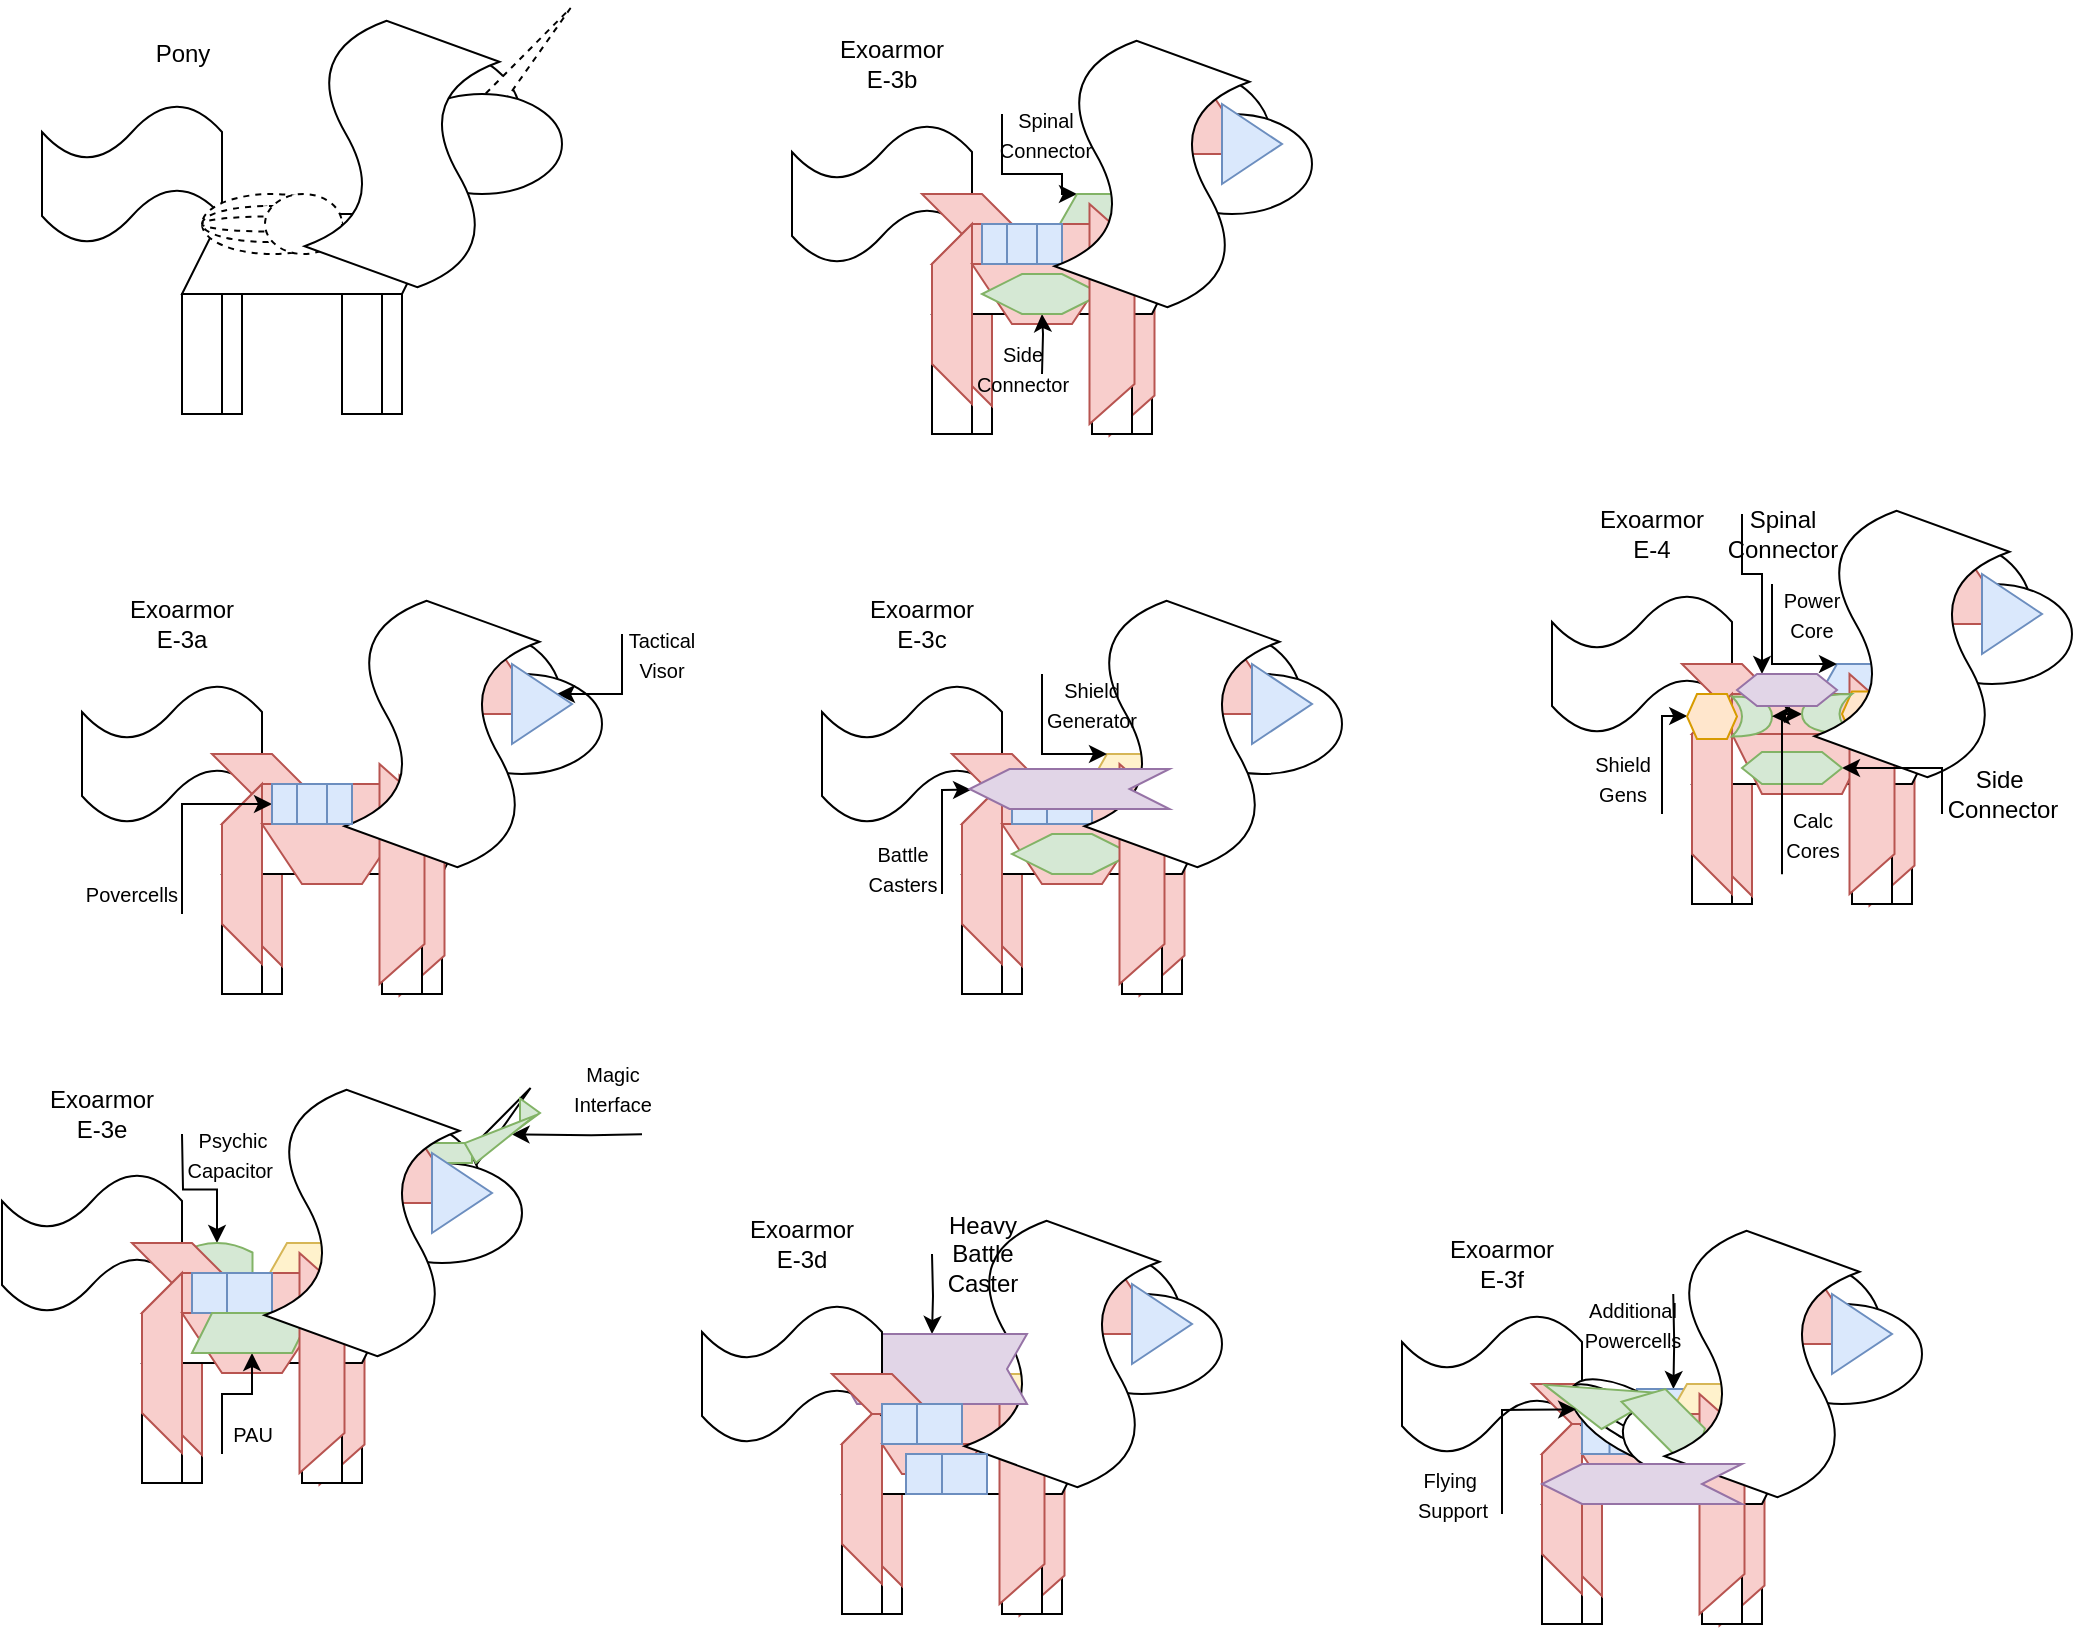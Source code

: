 <mxfile version="15.4.0" type="device" pages="2"><diagram id="cmFFeuJ5d_oq0Tr_BIc4" name="Page-1"><mxGraphModel dx="1209" dy="743" grid="1" gridSize="10" guides="1" tooltips="1" connect="1" arrows="1" fold="1" page="1" pageScale="1" pageWidth="850" pageHeight="1100" math="0" shadow="0"><root><mxCell id="0"/><mxCell id="1" parent="0"/><mxCell id="Q_uOIbDpp8bHnxct7srg-251" value="" style="rounded=0;whiteSpace=wrap;html=1;fillColor=#dae8fc;strokeColor=#6c8ebf;" parent="1" vertex="1"><mxGeometry x="907.5" y="817.5" width="25" height="20" as="geometry"/></mxCell><mxCell id="Q_uOIbDpp8bHnxct7srg-261" style="edgeStyle=orthogonalEdgeStyle;rounded=0;orthogonalLoop=1;jettySize=auto;html=1;" parent="1" target="Q_uOIbDpp8bHnxct7srg-252" edge="1"><mxGeometry relative="1" as="geometry"><mxPoint x="925.625" y="770" as="sourcePoint"/></mxGeometry></mxCell><mxCell id="Q_uOIbDpp8bHnxct7srg-252" value="" style="rounded=0;whiteSpace=wrap;html=1;fillColor=#dae8fc;strokeColor=#6c8ebf;" parent="1" vertex="1"><mxGeometry x="918.75" y="817.5" width="13.75" height="20" as="geometry"/></mxCell><mxCell id="Q_uOIbDpp8bHnxct7srg-218" style="edgeStyle=orthogonalEdgeStyle;rounded=0;orthogonalLoop=1;jettySize=auto;html=1;" parent="1" target="Q_uOIbDpp8bHnxct7srg-216" edge="1"><mxGeometry relative="1" as="geometry"><mxPoint x="180" y="690" as="sourcePoint"/></mxGeometry></mxCell><mxCell id="Q_uOIbDpp8bHnxct7srg-216" value="" style="shape=dataStorage;whiteSpace=wrap;html=1;fixedSize=1;rotation=90;size=4.75;fillColor=#d5e8d4;strokeColor=#82b366;" parent="1" vertex="1"><mxGeometry x="180" y="744.25" width="35" height="35.5" as="geometry"/></mxCell><mxCell id="Q_uOIbDpp8bHnxct7srg-209" value="" style="triangle;whiteSpace=wrap;html=1;direction=north;rotation=40;" parent="1" vertex="1"><mxGeometry x="330" y="660" width="10" height="60" as="geometry"/></mxCell><mxCell id="Q_uOIbDpp8bHnxct7srg-84" value="" style="rounded=0;whiteSpace=wrap;html=1;" parent="1" vertex="1"><mxGeometry x="645" y="280" width="20" height="60" as="geometry"/></mxCell><mxCell id="Q_uOIbDpp8bHnxct7srg-88" value="" style="shape=trapezoid;perimeter=trapezoidPerimeter;whiteSpace=wrap;html=1;fixedSize=1;rotation=90;fillColor=#f8cecc;strokeColor=#b85450;" parent="1" vertex="1"><mxGeometry x="600" y="274.5" width="110" height="22.5" as="geometry"/></mxCell><mxCell id="Q_uOIbDpp8bHnxct7srg-109" style="edgeStyle=orthogonalEdgeStyle;rounded=0;orthogonalLoop=1;jettySize=auto;html=1;entryX=0.25;entryY=0;entryDx=0;entryDy=0;" parent="1" target="Q_uOIbDpp8bHnxct7srg-105" edge="1"><mxGeometry relative="1" as="geometry"><mxPoint x="590" y="180" as="sourcePoint"/><Array as="points"><mxPoint x="590" y="210"/><mxPoint x="620" y="210"/><mxPoint x="620" y="220"/></Array></mxGeometry></mxCell><mxCell id="Q_uOIbDpp8bHnxct7srg-105" value="" style="shape=trapezoid;perimeter=trapezoidPerimeter;whiteSpace=wrap;html=1;fixedSize=1;fillColor=#d5e8d4;strokeColor=#82b366;" parent="1" vertex="1"><mxGeometry x="607.5" y="220" width="80" height="35" as="geometry"/></mxCell><mxCell id="Q_uOIbDpp8bHnxct7srg-25" value="" style="rounded=0;whiteSpace=wrap;html=1;" parent="1" vertex="1"><mxGeometry x="210" y="560" width="20" height="60" as="geometry"/></mxCell><mxCell id="Q_uOIbDpp8bHnxct7srg-49" value="" style="shape=trapezoid;perimeter=trapezoidPerimeter;whiteSpace=wrap;html=1;fixedSize=1;rotation=-90;fillColor=#f8cecc;strokeColor=#b85450;" parent="1" vertex="1"><mxGeometry x="175" y="551" width="90" height="20" as="geometry"/></mxCell><mxCell id="Q_uOIbDpp8bHnxct7srg-11" value="" style="rounded=0;whiteSpace=wrap;html=1;" parent="1" vertex="1"><mxGeometry x="190" y="270" width="20" height="60" as="geometry"/></mxCell><mxCell id="Q_uOIbDpp8bHnxct7srg-10" value="" style="ellipse;whiteSpace=wrap;html=1;aspect=fixed;" parent="1" vertex="1"><mxGeometry x="280" y="150" width="70" height="70" as="geometry"/></mxCell><mxCell id="Q_uOIbDpp8bHnxct7srg-1" value="" style="shape=parallelogram;perimeter=parallelogramPerimeter;whiteSpace=wrap;html=1;fixedSize=1;" parent="1" vertex="1"><mxGeometry x="180" y="230" width="130" height="40" as="geometry"/></mxCell><mxCell id="Q_uOIbDpp8bHnxct7srg-3" value="" style="rounded=0;whiteSpace=wrap;html=1;" parent="1" vertex="1"><mxGeometry x="180" y="270" width="20" height="60" as="geometry"/></mxCell><mxCell id="Q_uOIbDpp8bHnxct7srg-4" value="" style="rounded=0;whiteSpace=wrap;html=1;" parent="1" vertex="1"><mxGeometry x="270" y="270" width="20" height="60" as="geometry"/></mxCell><mxCell id="Q_uOIbDpp8bHnxct7srg-5" value="" style="shape=tape;whiteSpace=wrap;html=1;" parent="1" vertex="1"><mxGeometry x="110" y="175" width="90" height="70" as="geometry"/></mxCell><mxCell id="Q_uOIbDpp8bHnxct7srg-7" value="" style="shape=parallelogram;perimeter=parallelogramPerimeter;whiteSpace=wrap;html=1;fixedSize=1;" parent="1" vertex="1"><mxGeometry x="270" y="190" width="60" height="40" as="geometry"/></mxCell><mxCell id="Q_uOIbDpp8bHnxct7srg-12" value="" style="rounded=0;whiteSpace=wrap;html=1;" parent="1" vertex="1"><mxGeometry x="260" y="270" width="20" height="60" as="geometry"/></mxCell><mxCell id="Q_uOIbDpp8bHnxct7srg-26" value="" style="ellipse;whiteSpace=wrap;html=1;aspect=fixed;" parent="1" vertex="1"><mxGeometry x="300" y="440" width="70" height="70" as="geometry"/></mxCell><mxCell id="Q_uOIbDpp8bHnxct7srg-27" value="" style="shape=parallelogram;perimeter=parallelogramPerimeter;whiteSpace=wrap;html=1;fixedSize=1;" parent="1" vertex="1"><mxGeometry x="200" y="520" width="130" height="40" as="geometry"/></mxCell><mxCell id="Q_uOIbDpp8bHnxct7srg-28" value="" style="rounded=0;whiteSpace=wrap;html=1;" parent="1" vertex="1"><mxGeometry x="200" y="560" width="20" height="60" as="geometry"/></mxCell><mxCell id="Q_uOIbDpp8bHnxct7srg-29" value="" style="rounded=0;whiteSpace=wrap;html=1;" parent="1" vertex="1"><mxGeometry x="290" y="560" width="20" height="60" as="geometry"/></mxCell><mxCell id="Q_uOIbDpp8bHnxct7srg-30" value="" style="shape=tape;whiteSpace=wrap;html=1;" parent="1" vertex="1"><mxGeometry x="130" y="465" width="90" height="70" as="geometry"/></mxCell><mxCell id="Q_uOIbDpp8bHnxct7srg-31" value="" style="shape=parallelogram;perimeter=parallelogramPerimeter;whiteSpace=wrap;html=1;fixedSize=1;" parent="1" vertex="1"><mxGeometry x="290" y="480" width="60" height="40" as="geometry"/></mxCell><mxCell id="Q_uOIbDpp8bHnxct7srg-32" value="" style="ellipse;whiteSpace=wrap;html=1;" parent="1" vertex="1"><mxGeometry x="310" y="460" width="80" height="50" as="geometry"/></mxCell><mxCell id="Q_uOIbDpp8bHnxct7srg-47" value="" style="shape=trapezoid;perimeter=trapezoidPerimeter;whiteSpace=wrap;html=1;fixedSize=1;rotation=90;fillColor=#f8cecc;strokeColor=#b85450;" parent="1" vertex="1"><mxGeometry x="245" y="554.5" width="110" height="22.5" as="geometry"/></mxCell><mxCell id="Q_uOIbDpp8bHnxct7srg-33" value="" style="rounded=0;whiteSpace=wrap;html=1;" parent="1" vertex="1"><mxGeometry x="280" y="560" width="20" height="60" as="geometry"/></mxCell><mxCell id="Q_uOIbDpp8bHnxct7srg-51" value="" style="shape=parallelogram;perimeter=parallelogramPerimeter;whiteSpace=wrap;html=1;fixedSize=1;rotation=-180;flipV=1;fillColor=#f8cecc;strokeColor=#b85450;" parent="1" vertex="1"><mxGeometry x="195" y="500" width="50" height="20" as="geometry"/></mxCell><mxCell id="Q_uOIbDpp8bHnxct7srg-45" value="" style="shape=trapezoid;perimeter=trapezoidPerimeter;whiteSpace=wrap;html=1;fixedSize=1;fillColor=#f8cecc;strokeColor=#b85450;" parent="1" vertex="1"><mxGeometry x="200" y="515" width="120" height="20" as="geometry"/></mxCell><mxCell id="Q_uOIbDpp8bHnxct7srg-46" value="" style="shape=trapezoid;perimeter=trapezoidPerimeter;whiteSpace=wrap;html=1;fixedSize=1;rotation=-90;fillColor=#f8cecc;strokeColor=#b85450;" parent="1" vertex="1"><mxGeometry x="165" y="550" width="90" height="20" as="geometry"/></mxCell><mxCell id="Q_uOIbDpp8bHnxct7srg-52" value="" style="shape=trapezoid;perimeter=trapezoidPerimeter;whiteSpace=wrap;html=1;fixedSize=1;flipH=1;flipV=1;fillColor=#f8cecc;strokeColor=#b85450;" parent="1" vertex="1"><mxGeometry x="220" y="535" width="70" height="30" as="geometry"/></mxCell><mxCell id="Q_uOIbDpp8bHnxct7srg-50" value="" style="shape=trapezoid;perimeter=trapezoidPerimeter;whiteSpace=wrap;html=1;fixedSize=1;rotation=90;fillColor=#f8cecc;strokeColor=#b85450;" parent="1" vertex="1"><mxGeometry x="235" y="548.75" width="110" height="22.5" as="geometry"/></mxCell><mxCell id="Q_uOIbDpp8bHnxct7srg-53" value="" style="shape=trapezoid;perimeter=trapezoidPerimeter;whiteSpace=wrap;html=1;fixedSize=1;fillColor=#f8cecc;strokeColor=#b85450;" parent="1" vertex="1"><mxGeometry x="290" y="450" width="70" height="30" as="geometry"/></mxCell><mxCell id="Q_uOIbDpp8bHnxct7srg-34" value="" style="shape=tape;whiteSpace=wrap;html=1;rotation=-70;" parent="1" vertex="1"><mxGeometry x="250" y="440" width="120" height="100" as="geometry"/></mxCell><mxCell id="Q_uOIbDpp8bHnxct7srg-54" value="Pony" style="text;html=1;align=center;verticalAlign=middle;resizable=0;points=[];autosize=1;strokeColor=none;fillColor=none;" parent="1" vertex="1"><mxGeometry x="160" y="140" width="40" height="20" as="geometry"/></mxCell><mxCell id="Q_uOIbDpp8bHnxct7srg-55" value="Exoarmor E-3a" style="text;html=1;strokeColor=none;fillColor=none;align=center;verticalAlign=middle;whiteSpace=wrap;rounded=0;" parent="1" vertex="1"><mxGeometry x="150" y="420" width="60" height="30" as="geometry"/></mxCell><mxCell id="Q_uOIbDpp8bHnxct7srg-59" style="edgeStyle=orthogonalEdgeStyle;rounded=0;orthogonalLoop=1;jettySize=auto;html=1;" parent="1" target="Q_uOIbDpp8bHnxct7srg-56" edge="1"><mxGeometry relative="1" as="geometry"><mxPoint x="180" y="580" as="sourcePoint"/><Array as="points"><mxPoint x="180" y="580"/><mxPoint x="180" y="525"/></Array></mxGeometry></mxCell><mxCell id="Q_uOIbDpp8bHnxct7srg-56" value="" style="rounded=0;whiteSpace=wrap;html=1;fillColor=#dae8fc;strokeColor=#6c8ebf;" parent="1" vertex="1"><mxGeometry x="225" y="515" width="40" height="20" as="geometry"/></mxCell><mxCell id="Q_uOIbDpp8bHnxct7srg-61" style="edgeStyle=orthogonalEdgeStyle;rounded=0;orthogonalLoop=1;jettySize=auto;html=1;" parent="1" target="Q_uOIbDpp8bHnxct7srg-57" edge="1"><mxGeometry relative="1" as="geometry"><mxPoint x="400" y="440" as="sourcePoint"/><Array as="points"><mxPoint x="400" y="470"/></Array></mxGeometry></mxCell><mxCell id="Q_uOIbDpp8bHnxct7srg-57" value="" style="triangle;whiteSpace=wrap;html=1;fillColor=#dae8fc;strokeColor=#6c8ebf;" parent="1" vertex="1"><mxGeometry x="345" y="455" width="30" height="40" as="geometry"/></mxCell><mxCell id="Q_uOIbDpp8bHnxct7srg-60" value="&lt;font style=&quot;font-size: 10px&quot;&gt;Povercells&lt;/font&gt;" style="text;html=1;strokeColor=none;fillColor=none;align=center;verticalAlign=middle;whiteSpace=wrap;rounded=0;" parent="1" vertex="1"><mxGeometry x="125" y="554.5" width="60" height="30" as="geometry"/></mxCell><mxCell id="Q_uOIbDpp8bHnxct7srg-62" value="&lt;font style=&quot;font-size: 10px&quot;&gt;Tactical Visor&lt;/font&gt;" style="text;html=1;strokeColor=none;fillColor=none;align=center;verticalAlign=middle;whiteSpace=wrap;rounded=0;" parent="1" vertex="1"><mxGeometry x="390" y="435" width="60" height="30" as="geometry"/></mxCell><mxCell id="Q_uOIbDpp8bHnxct7srg-63" value="" style="rounded=0;whiteSpace=wrap;html=1;fillColor=#dae8fc;strokeColor=#6c8ebf;" parent="1" vertex="1"><mxGeometry x="237.5" y="515" width="15" height="20" as="geometry"/></mxCell><mxCell id="Q_uOIbDpp8bHnxct7srg-77" value="" style="group" parent="1" vertex="1" connectable="0"><mxGeometry x="190" y="220" width="70" height="30" as="geometry"/></mxCell><mxCell id="Q_uOIbDpp8bHnxct7srg-66" value="" style="ellipse;whiteSpace=wrap;html=1;dashed=1;" parent="Q_uOIbDpp8bHnxct7srg-77" vertex="1"><mxGeometry width="70" height="30" as="geometry"/></mxCell><mxCell id="Q_uOIbDpp8bHnxct7srg-68" value="" style="ellipse;whiteSpace=wrap;html=1;dashed=1;" parent="Q_uOIbDpp8bHnxct7srg-77" vertex="1"><mxGeometry x="10.5" y="6" width="56" height="18" as="geometry"/></mxCell><mxCell id="Q_uOIbDpp8bHnxct7srg-70" value="" style="ellipse;whiteSpace=wrap;html=1;dashed=1;" parent="Q_uOIbDpp8bHnxct7srg-77" vertex="1"><mxGeometry y="6" width="66.5" height="18" as="geometry"/></mxCell><mxCell id="Q_uOIbDpp8bHnxct7srg-71" value="" style="ellipse;whiteSpace=wrap;html=1;dashed=1;" parent="Q_uOIbDpp8bHnxct7srg-77" vertex="1"><mxGeometry y="11.25" width="66.5" height="7.5" as="geometry"/></mxCell><mxCell id="Q_uOIbDpp8bHnxct7srg-65" value="" style="ellipse;whiteSpace=wrap;html=1;dashed=1;" parent="Q_uOIbDpp8bHnxct7srg-77" vertex="1"><mxGeometry x="31.5" width="38.5" height="30" as="geometry"/></mxCell><mxCell id="Q_uOIbDpp8bHnxct7srg-78" value="" style="triangle;whiteSpace=wrap;html=1;dashed=1;direction=north;rotation=40;" parent="1" vertex="1"><mxGeometry x="350" y="120" width="10" height="60" as="geometry"/></mxCell><mxCell id="Q_uOIbDpp8bHnxct7srg-8" value="" style="ellipse;whiteSpace=wrap;html=1;" parent="1" vertex="1"><mxGeometry x="290" y="170" width="80" height="50" as="geometry"/></mxCell><mxCell id="Q_uOIbDpp8bHnxct7srg-14" value="" style="shape=tape;whiteSpace=wrap;html=1;rotation=-70;" parent="1" vertex="1"><mxGeometry x="230" y="150" width="120" height="100" as="geometry"/></mxCell><mxCell id="Q_uOIbDpp8bHnxct7srg-79" value="" style="rounded=0;whiteSpace=wrap;html=1;" parent="1" vertex="1"><mxGeometry x="565" y="280" width="20" height="60" as="geometry"/></mxCell><mxCell id="Q_uOIbDpp8bHnxct7srg-80" value="" style="shape=trapezoid;perimeter=trapezoidPerimeter;whiteSpace=wrap;html=1;fixedSize=1;rotation=-90;fillColor=#f8cecc;strokeColor=#b85450;" parent="1" vertex="1"><mxGeometry x="530" y="271" width="90" height="20" as="geometry"/></mxCell><mxCell id="Q_uOIbDpp8bHnxct7srg-81" value="" style="ellipse;whiteSpace=wrap;html=1;aspect=fixed;" parent="1" vertex="1"><mxGeometry x="655" y="160" width="70" height="70" as="geometry"/></mxCell><mxCell id="Q_uOIbDpp8bHnxct7srg-82" value="" style="shape=parallelogram;perimeter=parallelogramPerimeter;whiteSpace=wrap;html=1;fixedSize=1;" parent="1" vertex="1"><mxGeometry x="555" y="240" width="130" height="40" as="geometry"/></mxCell><mxCell id="Q_uOIbDpp8bHnxct7srg-83" value="" style="rounded=0;whiteSpace=wrap;html=1;" parent="1" vertex="1"><mxGeometry x="555" y="280" width="20" height="60" as="geometry"/></mxCell><mxCell id="Q_uOIbDpp8bHnxct7srg-85" value="" style="shape=tape;whiteSpace=wrap;html=1;" parent="1" vertex="1"><mxGeometry x="485" y="185" width="90" height="70" as="geometry"/></mxCell><mxCell id="Q_uOIbDpp8bHnxct7srg-86" value="" style="shape=parallelogram;perimeter=parallelogramPerimeter;whiteSpace=wrap;html=1;fixedSize=1;" parent="1" vertex="1"><mxGeometry x="645" y="200" width="60" height="40" as="geometry"/></mxCell><mxCell id="Q_uOIbDpp8bHnxct7srg-87" value="" style="ellipse;whiteSpace=wrap;html=1;" parent="1" vertex="1"><mxGeometry x="665" y="180" width="80" height="50" as="geometry"/></mxCell><mxCell id="Q_uOIbDpp8bHnxct7srg-89" value="" style="rounded=0;whiteSpace=wrap;html=1;" parent="1" vertex="1"><mxGeometry x="635" y="280" width="20" height="60" as="geometry"/></mxCell><mxCell id="Q_uOIbDpp8bHnxct7srg-90" value="" style="shape=parallelogram;perimeter=parallelogramPerimeter;whiteSpace=wrap;html=1;fixedSize=1;rotation=-180;flipV=1;fillColor=#f8cecc;strokeColor=#b85450;" parent="1" vertex="1"><mxGeometry x="550" y="220" width="50" height="20" as="geometry"/></mxCell><mxCell id="Q_uOIbDpp8bHnxct7srg-91" value="" style="shape=trapezoid;perimeter=trapezoidPerimeter;whiteSpace=wrap;html=1;fixedSize=1;fillColor=#f8cecc;strokeColor=#b85450;" parent="1" vertex="1"><mxGeometry x="555" y="235" width="120" height="20" as="geometry"/></mxCell><mxCell id="Q_uOIbDpp8bHnxct7srg-92" value="" style="shape=trapezoid;perimeter=trapezoidPerimeter;whiteSpace=wrap;html=1;fixedSize=1;rotation=-90;fillColor=#f8cecc;strokeColor=#b85450;" parent="1" vertex="1"><mxGeometry x="520" y="270" width="90" height="20" as="geometry"/></mxCell><mxCell id="Q_uOIbDpp8bHnxct7srg-93" value="" style="shape=trapezoid;perimeter=trapezoidPerimeter;whiteSpace=wrap;html=1;fixedSize=1;flipH=1;flipV=1;fillColor=#f8cecc;strokeColor=#b85450;" parent="1" vertex="1"><mxGeometry x="575" y="255" width="70" height="30" as="geometry"/></mxCell><mxCell id="Q_uOIbDpp8bHnxct7srg-95" value="" style="shape=trapezoid;perimeter=trapezoidPerimeter;whiteSpace=wrap;html=1;fixedSize=1;fillColor=#f8cecc;strokeColor=#b85450;" parent="1" vertex="1"><mxGeometry x="645" y="170" width="70" height="30" as="geometry"/></mxCell><mxCell id="Q_uOIbDpp8bHnxct7srg-97" value="Exoarmor E-3b" style="text;html=1;strokeColor=none;fillColor=none;align=center;verticalAlign=middle;whiteSpace=wrap;rounded=0;" parent="1" vertex="1"><mxGeometry x="505" y="140" width="60" height="30" as="geometry"/></mxCell><mxCell id="Q_uOIbDpp8bHnxct7srg-99" value="" style="rounded=0;whiteSpace=wrap;html=1;fillColor=#dae8fc;strokeColor=#6c8ebf;" parent="1" vertex="1"><mxGeometry x="580" y="235" width="40" height="20" as="geometry"/></mxCell><mxCell id="Q_uOIbDpp8bHnxct7srg-101" value="" style="triangle;whiteSpace=wrap;html=1;fillColor=#dae8fc;strokeColor=#6c8ebf;" parent="1" vertex="1"><mxGeometry x="700" y="175" width="30" height="40" as="geometry"/></mxCell><mxCell id="Q_uOIbDpp8bHnxct7srg-104" value="" style="rounded=0;whiteSpace=wrap;html=1;fillColor=#dae8fc;strokeColor=#6c8ebf;" parent="1" vertex="1"><mxGeometry x="592.5" y="235" width="15" height="20" as="geometry"/></mxCell><mxCell id="Q_uOIbDpp8bHnxct7srg-111" style="edgeStyle=orthogonalEdgeStyle;rounded=0;orthogonalLoop=1;jettySize=auto;html=1;" parent="1" target="Q_uOIbDpp8bHnxct7srg-107" edge="1"><mxGeometry relative="1" as="geometry"><mxPoint x="610" y="310" as="sourcePoint"/></mxGeometry></mxCell><mxCell id="Q_uOIbDpp8bHnxct7srg-107" value="" style="shape=hexagon;perimeter=hexagonPerimeter2;whiteSpace=wrap;html=1;fixedSize=1;fillColor=#d5e8d4;strokeColor=#82b366;" parent="1" vertex="1"><mxGeometry x="580" y="260" width="60" height="20" as="geometry"/></mxCell><mxCell id="Q_uOIbDpp8bHnxct7srg-94" value="" style="shape=trapezoid;perimeter=trapezoidPerimeter;whiteSpace=wrap;html=1;fixedSize=1;rotation=90;fillColor=#f8cecc;strokeColor=#b85450;" parent="1" vertex="1"><mxGeometry x="590" y="268.75" width="110" height="22.5" as="geometry"/></mxCell><mxCell id="Q_uOIbDpp8bHnxct7srg-96" value="" style="shape=tape;whiteSpace=wrap;html=1;rotation=-70;" parent="1" vertex="1"><mxGeometry x="605" y="160" width="120" height="100" as="geometry"/></mxCell><mxCell id="Q_uOIbDpp8bHnxct7srg-110" value="&lt;font style=&quot;font-size: 10px&quot;&gt;Spinal Connector&lt;/font&gt;" style="text;html=1;strokeColor=none;fillColor=none;align=center;verticalAlign=middle;whiteSpace=wrap;rounded=0;" parent="1" vertex="1"><mxGeometry x="582" y="175" width="60" height="30" as="geometry"/></mxCell><mxCell id="Q_uOIbDpp8bHnxct7srg-112" value="&lt;font style=&quot;font-size: 10px&quot;&gt;Side &lt;br&gt;Connector&lt;/font&gt;" style="text;html=1;align=center;verticalAlign=middle;resizable=0;points=[];autosize=1;strokeColor=none;fillColor=none;" parent="1" vertex="1"><mxGeometry x="570" y="287" width="60" height="40" as="geometry"/></mxCell><mxCell id="Q_uOIbDpp8bHnxct7srg-114" value="" style="rounded=0;whiteSpace=wrap;html=1;" parent="1" vertex="1"><mxGeometry x="660" y="560" width="20" height="60" as="geometry"/></mxCell><mxCell id="Q_uOIbDpp8bHnxct7srg-115" value="" style="shape=trapezoid;perimeter=trapezoidPerimeter;whiteSpace=wrap;html=1;fixedSize=1;rotation=90;fillColor=#f8cecc;strokeColor=#b85450;" parent="1" vertex="1"><mxGeometry x="615" y="554.5" width="110" height="22.5" as="geometry"/></mxCell><mxCell id="Q_uOIbDpp8bHnxct7srg-117" value="" style="shape=trapezoid;perimeter=trapezoidPerimeter;whiteSpace=wrap;html=1;fixedSize=1;fillColor=#fff2cc;strokeColor=#d6b656;" parent="1" vertex="1"><mxGeometry x="622.5" y="500" width="80" height="35" as="geometry"/></mxCell><mxCell id="Q_uOIbDpp8bHnxct7srg-118" value="" style="rounded=0;whiteSpace=wrap;html=1;" parent="1" vertex="1"><mxGeometry x="580" y="560" width="20" height="60" as="geometry"/></mxCell><mxCell id="Q_uOIbDpp8bHnxct7srg-119" value="" style="shape=trapezoid;perimeter=trapezoidPerimeter;whiteSpace=wrap;html=1;fixedSize=1;rotation=-90;fillColor=#f8cecc;strokeColor=#b85450;" parent="1" vertex="1"><mxGeometry x="545" y="551" width="90" height="20" as="geometry"/></mxCell><mxCell id="Q_uOIbDpp8bHnxct7srg-120" value="" style="ellipse;whiteSpace=wrap;html=1;aspect=fixed;" parent="1" vertex="1"><mxGeometry x="670" y="440" width="70" height="70" as="geometry"/></mxCell><mxCell id="Q_uOIbDpp8bHnxct7srg-121" value="" style="shape=parallelogram;perimeter=parallelogramPerimeter;whiteSpace=wrap;html=1;fixedSize=1;" parent="1" vertex="1"><mxGeometry x="570" y="520" width="130" height="40" as="geometry"/></mxCell><mxCell id="Q_uOIbDpp8bHnxct7srg-122" value="" style="rounded=0;whiteSpace=wrap;html=1;" parent="1" vertex="1"><mxGeometry x="570" y="560" width="20" height="60" as="geometry"/></mxCell><mxCell id="Q_uOIbDpp8bHnxct7srg-143" value="" style="edgeStyle=orthogonalEdgeStyle;rounded=0;orthogonalLoop=1;jettySize=auto;html=1;entryX=0.25;entryY=0;entryDx=0;entryDy=0;" parent="1" target="Q_uOIbDpp8bHnxct7srg-117" edge="1"><mxGeometry relative="1" as="geometry"><mxPoint x="610" y="460" as="sourcePoint"/><Array as="points"><mxPoint x="610" y="500"/></Array></mxGeometry></mxCell><mxCell id="Q_uOIbDpp8bHnxct7srg-123" value="" style="shape=tape;whiteSpace=wrap;html=1;" parent="1" vertex="1"><mxGeometry x="500" y="465" width="90" height="70" as="geometry"/></mxCell><mxCell id="Q_uOIbDpp8bHnxct7srg-124" value="" style="shape=parallelogram;perimeter=parallelogramPerimeter;whiteSpace=wrap;html=1;fixedSize=1;" parent="1" vertex="1"><mxGeometry x="660" y="480" width="60" height="40" as="geometry"/></mxCell><mxCell id="Q_uOIbDpp8bHnxct7srg-125" value="" style="ellipse;whiteSpace=wrap;html=1;" parent="1" vertex="1"><mxGeometry x="680" y="460" width="80" height="50" as="geometry"/></mxCell><mxCell id="Q_uOIbDpp8bHnxct7srg-126" value="" style="rounded=0;whiteSpace=wrap;html=1;" parent="1" vertex="1"><mxGeometry x="650" y="560" width="20" height="60" as="geometry"/></mxCell><mxCell id="Q_uOIbDpp8bHnxct7srg-127" value="" style="shape=parallelogram;perimeter=parallelogramPerimeter;whiteSpace=wrap;html=1;fixedSize=1;rotation=-180;flipV=1;fillColor=#f8cecc;strokeColor=#b85450;" parent="1" vertex="1"><mxGeometry x="565" y="500" width="50" height="20" as="geometry"/></mxCell><mxCell id="Q_uOIbDpp8bHnxct7srg-128" value="" style="shape=trapezoid;perimeter=trapezoidPerimeter;whiteSpace=wrap;html=1;fixedSize=1;fillColor=#f8cecc;strokeColor=#b85450;" parent="1" vertex="1"><mxGeometry x="570" y="515" width="120" height="20" as="geometry"/></mxCell><mxCell id="Q_uOIbDpp8bHnxct7srg-129" value="" style="shape=trapezoid;perimeter=trapezoidPerimeter;whiteSpace=wrap;html=1;fixedSize=1;rotation=-90;fillColor=#f8cecc;strokeColor=#b85450;" parent="1" vertex="1"><mxGeometry x="535" y="550" width="90" height="20" as="geometry"/></mxCell><mxCell id="Q_uOIbDpp8bHnxct7srg-130" value="" style="shape=trapezoid;perimeter=trapezoidPerimeter;whiteSpace=wrap;html=1;fixedSize=1;flipH=1;flipV=1;fillColor=#f8cecc;strokeColor=#b85450;" parent="1" vertex="1"><mxGeometry x="590" y="535" width="70" height="30" as="geometry"/></mxCell><mxCell id="Q_uOIbDpp8bHnxct7srg-131" value="" style="shape=trapezoid;perimeter=trapezoidPerimeter;whiteSpace=wrap;html=1;fixedSize=1;fillColor=#f8cecc;strokeColor=#b85450;" parent="1" vertex="1"><mxGeometry x="660" y="450" width="70" height="30" as="geometry"/></mxCell><mxCell id="Q_uOIbDpp8bHnxct7srg-132" value="Exoarmor E-3с" style="text;html=1;strokeColor=none;fillColor=none;align=center;verticalAlign=middle;whiteSpace=wrap;rounded=0;" parent="1" vertex="1"><mxGeometry x="520" y="420" width="60" height="30" as="geometry"/></mxCell><mxCell id="Q_uOIbDpp8bHnxct7srg-133" value="" style="rounded=0;whiteSpace=wrap;html=1;fillColor=#dae8fc;strokeColor=#6c8ebf;" parent="1" vertex="1"><mxGeometry x="595" y="515" width="40" height="20" as="geometry"/></mxCell><mxCell id="Q_uOIbDpp8bHnxct7srg-134" value="" style="triangle;whiteSpace=wrap;html=1;fillColor=#dae8fc;strokeColor=#6c8ebf;" parent="1" vertex="1"><mxGeometry x="715" y="455" width="30" height="40" as="geometry"/></mxCell><mxCell id="Q_uOIbDpp8bHnxct7srg-135" value="" style="rounded=0;whiteSpace=wrap;html=1;fillColor=#dae8fc;strokeColor=#6c8ebf;" parent="1" vertex="1"><mxGeometry x="612.5" y="515" width="22.5" height="20" as="geometry"/></mxCell><mxCell id="Q_uOIbDpp8bHnxct7srg-137" value="" style="shape=hexagon;perimeter=hexagonPerimeter2;whiteSpace=wrap;html=1;fixedSize=1;fillColor=#d5e8d4;strokeColor=#82b366;" parent="1" vertex="1"><mxGeometry x="595" y="540" width="60" height="20" as="geometry"/></mxCell><mxCell id="Q_uOIbDpp8bHnxct7srg-138" value="" style="shape=trapezoid;perimeter=trapezoidPerimeter;whiteSpace=wrap;html=1;fixedSize=1;rotation=90;fillColor=#f8cecc;strokeColor=#b85450;" parent="1" vertex="1"><mxGeometry x="605" y="548.75" width="110" height="22.5" as="geometry"/></mxCell><mxCell id="Q_uOIbDpp8bHnxct7srg-139" value="" style="shape=tape;whiteSpace=wrap;html=1;rotation=-70;" parent="1" vertex="1"><mxGeometry x="620" y="440" width="120" height="100" as="geometry"/></mxCell><mxCell id="Q_uOIbDpp8bHnxct7srg-144" style="edgeStyle=orthogonalEdgeStyle;rounded=0;orthogonalLoop=1;jettySize=auto;html=1;" parent="1" target="Q_uOIbDpp8bHnxct7srg-142" edge="1"><mxGeometry relative="1" as="geometry"><mxPoint x="560" y="570" as="sourcePoint"/><Array as="points"><mxPoint x="560" y="518"/></Array></mxGeometry></mxCell><mxCell id="Q_uOIbDpp8bHnxct7srg-142" value="" style="shape=step;perimeter=stepPerimeter;whiteSpace=wrap;html=1;fixedSize=1;rotation=-180;fillColor=#e1d5e7;strokeColor=#9673a6;" parent="1" vertex="1"><mxGeometry x="573.75" y="507.5" width="100" height="20" as="geometry"/></mxCell><mxCell id="Q_uOIbDpp8bHnxct7srg-145" value="&lt;font size=&quot;1&quot;&gt;Shield Generator&lt;/font&gt;" style="text;html=1;strokeColor=none;fillColor=none;align=center;verticalAlign=middle;whiteSpace=wrap;rounded=0;" parent="1" vertex="1"><mxGeometry x="605" y="460" width="60" height="30" as="geometry"/></mxCell><mxCell id="Q_uOIbDpp8bHnxct7srg-146" value="&lt;font style=&quot;font-size: 10px&quot;&gt;Battle &lt;br&gt;Casters&lt;/font&gt;" style="text;html=1;align=center;verticalAlign=middle;resizable=0;points=[];autosize=1;strokeColor=none;fillColor=none;" parent="1" vertex="1"><mxGeometry x="515" y="537" width="50" height="40" as="geometry"/></mxCell><mxCell id="Q_uOIbDpp8bHnxct7srg-147" value="" style="rounded=0;whiteSpace=wrap;html=1;" parent="1" vertex="1"><mxGeometry x="600" y="870" width="20" height="60" as="geometry"/></mxCell><mxCell id="Q_uOIbDpp8bHnxct7srg-148" value="" style="shape=trapezoid;perimeter=trapezoidPerimeter;whiteSpace=wrap;html=1;fixedSize=1;rotation=90;fillColor=#f8cecc;strokeColor=#b85450;" parent="1" vertex="1"><mxGeometry x="555" y="864.5" width="110" height="22.5" as="geometry"/></mxCell><mxCell id="Q_uOIbDpp8bHnxct7srg-149" value="" style="shape=trapezoid;perimeter=trapezoidPerimeter;whiteSpace=wrap;html=1;fixedSize=1;fillColor=#fff2cc;strokeColor=#d6b656;" parent="1" vertex="1"><mxGeometry x="562.5" y="810" width="80" height="35" as="geometry"/></mxCell><mxCell id="Q_uOIbDpp8bHnxct7srg-150" value="" style="rounded=0;whiteSpace=wrap;html=1;" parent="1" vertex="1"><mxGeometry x="520" y="870" width="20" height="60" as="geometry"/></mxCell><mxCell id="Q_uOIbDpp8bHnxct7srg-151" value="" style="shape=trapezoid;perimeter=trapezoidPerimeter;whiteSpace=wrap;html=1;fixedSize=1;rotation=-90;fillColor=#f8cecc;strokeColor=#b85450;" parent="1" vertex="1"><mxGeometry x="485" y="861" width="90" height="20" as="geometry"/></mxCell><mxCell id="Q_uOIbDpp8bHnxct7srg-152" value="" style="ellipse;whiteSpace=wrap;html=1;aspect=fixed;" parent="1" vertex="1"><mxGeometry x="610" y="750" width="70" height="70" as="geometry"/></mxCell><mxCell id="Q_uOIbDpp8bHnxct7srg-153" value="" style="shape=parallelogram;perimeter=parallelogramPerimeter;whiteSpace=wrap;html=1;fixedSize=1;" parent="1" vertex="1"><mxGeometry x="510" y="830" width="130" height="40" as="geometry"/></mxCell><mxCell id="Q_uOIbDpp8bHnxct7srg-154" value="" style="rounded=0;whiteSpace=wrap;html=1;" parent="1" vertex="1"><mxGeometry x="510" y="870" width="20" height="60" as="geometry"/></mxCell><mxCell id="Q_uOIbDpp8bHnxct7srg-157" value="" style="shape=parallelogram;perimeter=parallelogramPerimeter;whiteSpace=wrap;html=1;fixedSize=1;" parent="1" vertex="1"><mxGeometry x="600" y="790" width="60" height="40" as="geometry"/></mxCell><mxCell id="Q_uOIbDpp8bHnxct7srg-158" value="" style="ellipse;whiteSpace=wrap;html=1;" parent="1" vertex="1"><mxGeometry x="620" y="770" width="80" height="50" as="geometry"/></mxCell><mxCell id="Q_uOIbDpp8bHnxct7srg-159" value="" style="rounded=0;whiteSpace=wrap;html=1;" parent="1" vertex="1"><mxGeometry x="590" y="870" width="20" height="60" as="geometry"/></mxCell><mxCell id="Q_uOIbDpp8bHnxct7srg-161" value="" style="shape=trapezoid;perimeter=trapezoidPerimeter;whiteSpace=wrap;html=1;fixedSize=1;fillColor=#f8cecc;strokeColor=#b85450;" parent="1" vertex="1"><mxGeometry x="510" y="825" width="120" height="20" as="geometry"/></mxCell><mxCell id="Q_uOIbDpp8bHnxct7srg-162" value="" style="shape=trapezoid;perimeter=trapezoidPerimeter;whiteSpace=wrap;html=1;fixedSize=1;rotation=-90;fillColor=#f8cecc;strokeColor=#b85450;" parent="1" vertex="1"><mxGeometry x="475" y="860" width="90" height="20" as="geometry"/></mxCell><mxCell id="Q_uOIbDpp8bHnxct7srg-163" value="" style="shape=trapezoid;perimeter=trapezoidPerimeter;whiteSpace=wrap;html=1;fixedSize=1;flipH=1;flipV=1;fillColor=#f8cecc;strokeColor=#b85450;size=10;" parent="1" vertex="1"><mxGeometry x="530" y="845" width="50" height="15" as="geometry"/></mxCell><mxCell id="Q_uOIbDpp8bHnxct7srg-164" value="" style="shape=trapezoid;perimeter=trapezoidPerimeter;whiteSpace=wrap;html=1;fixedSize=1;fillColor=#f8cecc;strokeColor=#b85450;" parent="1" vertex="1"><mxGeometry x="600" y="760" width="70" height="30" as="geometry"/></mxCell><mxCell id="Q_uOIbDpp8bHnxct7srg-165" value="Exoarmor E-3d" style="text;html=1;strokeColor=none;fillColor=none;align=center;verticalAlign=middle;whiteSpace=wrap;rounded=0;" parent="1" vertex="1"><mxGeometry x="460" y="730" width="60" height="30" as="geometry"/></mxCell><mxCell id="Q_uOIbDpp8bHnxct7srg-167" value="" style="triangle;whiteSpace=wrap;html=1;fillColor=#dae8fc;strokeColor=#6c8ebf;" parent="1" vertex="1"><mxGeometry x="655" y="765" width="30" height="40" as="geometry"/></mxCell><mxCell id="Q_uOIbDpp8bHnxct7srg-170" value="" style="shape=trapezoid;perimeter=trapezoidPerimeter;whiteSpace=wrap;html=1;fixedSize=1;rotation=90;fillColor=#f8cecc;strokeColor=#b85450;" parent="1" vertex="1"><mxGeometry x="545" y="858.75" width="110" height="22.5" as="geometry"/></mxCell><mxCell id="Q_uOIbDpp8bHnxct7srg-171" value="" style="shape=tape;whiteSpace=wrap;html=1;rotation=-70;" parent="1" vertex="1"><mxGeometry x="560" y="750" width="120" height="100" as="geometry"/></mxCell><mxCell id="Q_uOIbDpp8bHnxct7srg-178" style="edgeStyle=orthogonalEdgeStyle;rounded=0;orthogonalLoop=1;jettySize=auto;html=1;" parent="1" target="Q_uOIbDpp8bHnxct7srg-173" edge="1"><mxGeometry relative="1" as="geometry"><mxPoint x="555" y="750" as="sourcePoint"/></mxGeometry></mxCell><mxCell id="Q_uOIbDpp8bHnxct7srg-173" value="" style="shape=step;perimeter=stepPerimeter;whiteSpace=wrap;html=1;fixedSize=1;rotation=-180;fillColor=#e1d5e7;strokeColor=#9673a6;size=10;" parent="1" vertex="1"><mxGeometry x="507.5" y="790" width="95" height="35" as="geometry"/></mxCell><mxCell id="Q_uOIbDpp8bHnxct7srg-156" value="" style="shape=tape;whiteSpace=wrap;html=1;" parent="1" vertex="1"><mxGeometry x="440" y="775" width="90" height="70" as="geometry"/></mxCell><mxCell id="Q_uOIbDpp8bHnxct7srg-160" value="" style="shape=parallelogram;perimeter=parallelogramPerimeter;whiteSpace=wrap;html=1;fixedSize=1;rotation=-180;flipV=1;fillColor=#f8cecc;strokeColor=#b85450;" parent="1" vertex="1"><mxGeometry x="505" y="810" width="50" height="20" as="geometry"/></mxCell><mxCell id="Q_uOIbDpp8bHnxct7srg-166" value="" style="rounded=0;whiteSpace=wrap;html=1;fillColor=#dae8fc;strokeColor=#6c8ebf;" parent="1" vertex="1"><mxGeometry x="530" y="825" width="40" height="20" as="geometry"/></mxCell><mxCell id="Q_uOIbDpp8bHnxct7srg-168" value="" style="rounded=0;whiteSpace=wrap;html=1;fillColor=#dae8fc;strokeColor=#6c8ebf;" parent="1" vertex="1"><mxGeometry x="547.5" y="825" width="22.5" height="20" as="geometry"/></mxCell><mxCell id="Q_uOIbDpp8bHnxct7srg-176" value="" style="rounded=0;whiteSpace=wrap;html=1;fillColor=#dae8fc;strokeColor=#6c8ebf;" parent="1" vertex="1"><mxGeometry x="542" y="850" width="40" height="20" as="geometry"/></mxCell><mxCell id="Q_uOIbDpp8bHnxct7srg-177" value="" style="rounded=0;whiteSpace=wrap;html=1;fillColor=#dae8fc;strokeColor=#6c8ebf;" parent="1" vertex="1"><mxGeometry x="560" y="850" width="22.5" height="20" as="geometry"/></mxCell><mxCell id="Q_uOIbDpp8bHnxct7srg-179" value="Heavy &lt;br&gt;Battle &lt;br&gt;Caster" style="text;html=1;align=center;verticalAlign=middle;resizable=0;points=[];autosize=1;strokeColor=none;fillColor=none;" parent="1" vertex="1"><mxGeometry x="555" y="725" width="50" height="50" as="geometry"/></mxCell><mxCell id="Q_uOIbDpp8bHnxct7srg-180" value="" style="rounded=0;whiteSpace=wrap;html=1;" parent="1" vertex="1"><mxGeometry x="250" y="804.5" width="20" height="60" as="geometry"/></mxCell><mxCell id="Q_uOIbDpp8bHnxct7srg-181" value="" style="shape=trapezoid;perimeter=trapezoidPerimeter;whiteSpace=wrap;html=1;fixedSize=1;rotation=90;fillColor=#f8cecc;strokeColor=#b85450;" parent="1" vertex="1"><mxGeometry x="205" y="799" width="110" height="22.5" as="geometry"/></mxCell><mxCell id="Q_uOIbDpp8bHnxct7srg-182" value="" style="shape=trapezoid;perimeter=trapezoidPerimeter;whiteSpace=wrap;html=1;fixedSize=1;fillColor=#fff2cc;strokeColor=#d6b656;" parent="1" vertex="1"><mxGeometry x="212.5" y="744.5" width="80" height="35" as="geometry"/></mxCell><mxCell id="Q_uOIbDpp8bHnxct7srg-183" value="" style="rounded=0;whiteSpace=wrap;html=1;" parent="1" vertex="1"><mxGeometry x="170" y="804.5" width="20" height="60" as="geometry"/></mxCell><mxCell id="Q_uOIbDpp8bHnxct7srg-184" value="" style="shape=trapezoid;perimeter=trapezoidPerimeter;whiteSpace=wrap;html=1;fixedSize=1;rotation=-90;fillColor=#f8cecc;strokeColor=#b85450;" parent="1" vertex="1"><mxGeometry x="135" y="795.5" width="90" height="20" as="geometry"/></mxCell><mxCell id="Q_uOIbDpp8bHnxct7srg-185" value="" style="ellipse;whiteSpace=wrap;html=1;aspect=fixed;" parent="1" vertex="1"><mxGeometry x="260" y="684.5" width="70" height="70" as="geometry"/></mxCell><mxCell id="Q_uOIbDpp8bHnxct7srg-186" value="" style="shape=parallelogram;perimeter=parallelogramPerimeter;whiteSpace=wrap;html=1;fixedSize=1;" parent="1" vertex="1"><mxGeometry x="160" y="764.5" width="130" height="40" as="geometry"/></mxCell><mxCell id="Q_uOIbDpp8bHnxct7srg-187" value="" style="rounded=0;whiteSpace=wrap;html=1;" parent="1" vertex="1"><mxGeometry x="160" y="804.5" width="20" height="60" as="geometry"/></mxCell><mxCell id="Q_uOIbDpp8bHnxct7srg-189" value="" style="shape=tape;whiteSpace=wrap;html=1;" parent="1" vertex="1"><mxGeometry x="90" y="709.5" width="90" height="70" as="geometry"/></mxCell><mxCell id="Q_uOIbDpp8bHnxct7srg-190" value="" style="shape=parallelogram;perimeter=parallelogramPerimeter;whiteSpace=wrap;html=1;fixedSize=1;" parent="1" vertex="1"><mxGeometry x="250" y="724.5" width="60" height="40" as="geometry"/></mxCell><mxCell id="Q_uOIbDpp8bHnxct7srg-191" value="" style="ellipse;whiteSpace=wrap;html=1;" parent="1" vertex="1"><mxGeometry x="270" y="704.5" width="80" height="50" as="geometry"/></mxCell><mxCell id="Q_uOIbDpp8bHnxct7srg-192" value="" style="rounded=0;whiteSpace=wrap;html=1;" parent="1" vertex="1"><mxGeometry x="240" y="804.5" width="20" height="60" as="geometry"/></mxCell><mxCell id="Q_uOIbDpp8bHnxct7srg-193" value="" style="shape=parallelogram;perimeter=parallelogramPerimeter;whiteSpace=wrap;html=1;fixedSize=1;rotation=-180;flipV=1;fillColor=#f8cecc;strokeColor=#b85450;" parent="1" vertex="1"><mxGeometry x="155" y="744.5" width="50" height="20" as="geometry"/></mxCell><mxCell id="Q_uOIbDpp8bHnxct7srg-194" value="" style="shape=trapezoid;perimeter=trapezoidPerimeter;whiteSpace=wrap;html=1;fixedSize=1;fillColor=#f8cecc;strokeColor=#b85450;" parent="1" vertex="1"><mxGeometry x="160" y="759.5" width="120" height="20" as="geometry"/></mxCell><mxCell id="Q_uOIbDpp8bHnxct7srg-195" value="" style="shape=trapezoid;perimeter=trapezoidPerimeter;whiteSpace=wrap;html=1;fixedSize=1;rotation=-90;fillColor=#f8cecc;strokeColor=#b85450;" parent="1" vertex="1"><mxGeometry x="125" y="794.5" width="90" height="20" as="geometry"/></mxCell><mxCell id="Q_uOIbDpp8bHnxct7srg-196" value="" style="shape=trapezoid;perimeter=trapezoidPerimeter;whiteSpace=wrap;html=1;fixedSize=1;flipH=1;flipV=1;fillColor=#f8cecc;strokeColor=#b85450;" parent="1" vertex="1"><mxGeometry x="180" y="779.5" width="70" height="30" as="geometry"/></mxCell><mxCell id="Q_uOIbDpp8bHnxct7srg-198" value="Exoarmor E-3е" style="text;html=1;strokeColor=none;fillColor=none;align=center;verticalAlign=middle;whiteSpace=wrap;rounded=0;" parent="1" vertex="1"><mxGeometry x="110" y="664.5" width="60" height="30" as="geometry"/></mxCell><mxCell id="Q_uOIbDpp8bHnxct7srg-199" value="" style="rounded=0;whiteSpace=wrap;html=1;fillColor=#dae8fc;strokeColor=#6c8ebf;" parent="1" vertex="1"><mxGeometry x="185" y="759.5" width="40" height="20" as="geometry"/></mxCell><mxCell id="Q_uOIbDpp8bHnxct7srg-201" value="" style="rounded=0;whiteSpace=wrap;html=1;fillColor=#dae8fc;strokeColor=#6c8ebf;" parent="1" vertex="1"><mxGeometry x="202.5" y="759.5" width="22.5" height="20" as="geometry"/></mxCell><mxCell id="Q_uOIbDpp8bHnxct7srg-211" value="" style="triangle;whiteSpace=wrap;html=1;fillColor=#d5e8d4;strokeColor=#82b366;" parent="1" vertex="1"><mxGeometry x="349" y="672.25" width="10" height="14.5" as="geometry"/></mxCell><mxCell id="Q_uOIbDpp8bHnxct7srg-212" value="" style="rounded=0;whiteSpace=wrap;html=1;fillColor=#d5e8d4;strokeColor=#82b366;" parent="1" vertex="1"><mxGeometry x="300" y="694.5" width="25" height="10" as="geometry"/></mxCell><mxCell id="Q_uOIbDpp8bHnxct7srg-197" value="" style="shape=trapezoid;perimeter=trapezoidPerimeter;whiteSpace=wrap;html=1;fixedSize=1;fillColor=#f8cecc;strokeColor=#b85450;" parent="1" vertex="1"><mxGeometry x="250" y="694.5" width="70" height="30" as="geometry"/></mxCell><mxCell id="Q_uOIbDpp8bHnxct7srg-200" value="" style="triangle;whiteSpace=wrap;html=1;fillColor=#dae8fc;strokeColor=#6c8ebf;" parent="1" vertex="1"><mxGeometry x="305" y="699.5" width="30" height="40" as="geometry"/></mxCell><mxCell id="Q_uOIbDpp8bHnxct7srg-221" style="edgeStyle=orthogonalEdgeStyle;rounded=0;orthogonalLoop=1;jettySize=auto;html=1;" parent="1" target="Q_uOIbDpp8bHnxct7srg-210" edge="1"><mxGeometry relative="1" as="geometry"><mxPoint x="410" y="690.125" as="sourcePoint"/></mxGeometry></mxCell><mxCell id="Q_uOIbDpp8bHnxct7srg-210" value="" style="triangle;whiteSpace=wrap;html=1;rotation=-30;fillColor=#d5e8d4;strokeColor=#82b366;" parent="1" vertex="1"><mxGeometry x="321.66" y="684.5" width="37.34" height="11.25" as="geometry"/></mxCell><mxCell id="Q_uOIbDpp8bHnxct7srg-214" style="edgeStyle=orthogonalEdgeStyle;rounded=0;orthogonalLoop=1;jettySize=auto;html=1;" parent="1" target="Q_uOIbDpp8bHnxct7srg-213" edge="1"><mxGeometry relative="1" as="geometry"><mxPoint x="200" y="850" as="sourcePoint"/><Array as="points"><mxPoint x="200" y="820"/><mxPoint x="215" y="820"/></Array></mxGeometry></mxCell><mxCell id="Q_uOIbDpp8bHnxct7srg-213" value="" style="shape=parallelogram;perimeter=parallelogramPerimeter;whiteSpace=wrap;html=1;fixedSize=1;size=10;fillColor=#d5e8d4;strokeColor=#82b366;" parent="1" vertex="1"><mxGeometry x="185" y="779.5" width="60" height="20" as="geometry"/></mxCell><mxCell id="Q_uOIbDpp8bHnxct7srg-203" value="" style="shape=trapezoid;perimeter=trapezoidPerimeter;whiteSpace=wrap;html=1;fixedSize=1;rotation=90;fillColor=#f8cecc;strokeColor=#b85450;" parent="1" vertex="1"><mxGeometry x="195" y="793.25" width="110" height="22.5" as="geometry"/></mxCell><mxCell id="Q_uOIbDpp8bHnxct7srg-204" value="" style="shape=tape;whiteSpace=wrap;html=1;rotation=-70;" parent="1" vertex="1"><mxGeometry x="210" y="684.5" width="120" height="100" as="geometry"/></mxCell><mxCell id="Q_uOIbDpp8bHnxct7srg-215" value="&lt;span style=&quot;font-size: 10px&quot;&gt;PAU&lt;/span&gt;" style="text;html=1;align=center;verticalAlign=middle;resizable=0;points=[];autosize=1;strokeColor=none;fillColor=none;" parent="1" vertex="1"><mxGeometry x="195" y="830" width="40" height="20" as="geometry"/></mxCell><mxCell id="Q_uOIbDpp8bHnxct7srg-219" value="&lt;font style=&quot;font-size: 10px&quot;&gt;Psychic &lt;br&gt;Capacitor&amp;nbsp;&lt;br&gt;&lt;/font&gt;" style="text;html=1;align=center;verticalAlign=middle;resizable=0;points=[];autosize=1;strokeColor=none;fillColor=none;" parent="1" vertex="1"><mxGeometry x="175" y="679.5" width="60" height="40" as="geometry"/></mxCell><mxCell id="Q_uOIbDpp8bHnxct7srg-220" value="&lt;font style=&quot;font-size: 10px&quot;&gt;Magic &lt;br&gt;Interface&lt;/font&gt;" style="text;html=1;align=center;verticalAlign=middle;resizable=0;points=[];autosize=1;strokeColor=none;fillColor=none;" parent="1" vertex="1"><mxGeometry x="370" y="646.75" width="50" height="40" as="geometry"/></mxCell><mxCell id="Q_uOIbDpp8bHnxct7srg-222" value="" style="rounded=0;whiteSpace=wrap;html=1;" parent="1" vertex="1"><mxGeometry x="950" y="875" width="20" height="60" as="geometry"/></mxCell><mxCell id="Q_uOIbDpp8bHnxct7srg-223" value="" style="shape=trapezoid;perimeter=trapezoidPerimeter;whiteSpace=wrap;html=1;fixedSize=1;rotation=90;fillColor=#f8cecc;strokeColor=#b85450;" parent="1" vertex="1"><mxGeometry x="905" y="869.5" width="110" height="22.5" as="geometry"/></mxCell><mxCell id="Q_uOIbDpp8bHnxct7srg-224" value="" style="shape=trapezoid;perimeter=trapezoidPerimeter;whiteSpace=wrap;html=1;fixedSize=1;fillColor=#fff2cc;strokeColor=#d6b656;" parent="1" vertex="1"><mxGeometry x="912.5" y="815" width="80" height="35" as="geometry"/></mxCell><mxCell id="Q_uOIbDpp8bHnxct7srg-225" value="" style="rounded=0;whiteSpace=wrap;html=1;" parent="1" vertex="1"><mxGeometry x="870" y="875" width="20" height="60" as="geometry"/></mxCell><mxCell id="Q_uOIbDpp8bHnxct7srg-226" value="" style="shape=trapezoid;perimeter=trapezoidPerimeter;whiteSpace=wrap;html=1;fixedSize=1;rotation=-90;fillColor=#f8cecc;strokeColor=#b85450;" parent="1" vertex="1"><mxGeometry x="835" y="866" width="90" height="20" as="geometry"/></mxCell><mxCell id="Q_uOIbDpp8bHnxct7srg-227" value="" style="ellipse;whiteSpace=wrap;html=1;aspect=fixed;" parent="1" vertex="1"><mxGeometry x="960" y="755" width="70" height="70" as="geometry"/></mxCell><mxCell id="Q_uOIbDpp8bHnxct7srg-228" value="" style="shape=parallelogram;perimeter=parallelogramPerimeter;whiteSpace=wrap;html=1;fixedSize=1;" parent="1" vertex="1"><mxGeometry x="860" y="835" width="130" height="40" as="geometry"/></mxCell><mxCell id="Q_uOIbDpp8bHnxct7srg-229" value="" style="rounded=0;whiteSpace=wrap;html=1;" parent="1" vertex="1"><mxGeometry x="860" y="875" width="20" height="60" as="geometry"/></mxCell><mxCell id="Q_uOIbDpp8bHnxct7srg-230" value="" style="shape=parallelogram;perimeter=parallelogramPerimeter;whiteSpace=wrap;html=1;fixedSize=1;" parent="1" vertex="1"><mxGeometry x="950" y="795" width="60" height="40" as="geometry"/></mxCell><mxCell id="Q_uOIbDpp8bHnxct7srg-231" value="" style="ellipse;whiteSpace=wrap;html=1;" parent="1" vertex="1"><mxGeometry x="970" y="775" width="80" height="50" as="geometry"/></mxCell><mxCell id="Q_uOIbDpp8bHnxct7srg-232" value="" style="rounded=0;whiteSpace=wrap;html=1;" parent="1" vertex="1"><mxGeometry x="940" y="875" width="20" height="60" as="geometry"/></mxCell><mxCell id="Q_uOIbDpp8bHnxct7srg-233" value="" style="shape=trapezoid;perimeter=trapezoidPerimeter;whiteSpace=wrap;html=1;fixedSize=1;fillColor=#f8cecc;strokeColor=#b85450;" parent="1" vertex="1"><mxGeometry x="860" y="830" width="120" height="20" as="geometry"/></mxCell><mxCell id="Q_uOIbDpp8bHnxct7srg-234" value="" style="shape=trapezoid;perimeter=trapezoidPerimeter;whiteSpace=wrap;html=1;fixedSize=1;rotation=-90;fillColor=#f8cecc;strokeColor=#b85450;" parent="1" vertex="1"><mxGeometry x="825" y="865" width="90" height="20" as="geometry"/></mxCell><mxCell id="Q_uOIbDpp8bHnxct7srg-235" value="" style="shape=trapezoid;perimeter=trapezoidPerimeter;whiteSpace=wrap;html=1;fixedSize=1;flipH=1;flipV=1;fillColor=#f8cecc;strokeColor=#b85450;size=10;" parent="1" vertex="1"><mxGeometry x="880" y="850" width="50" height="15" as="geometry"/></mxCell><mxCell id="Q_uOIbDpp8bHnxct7srg-236" value="" style="shape=trapezoid;perimeter=trapezoidPerimeter;whiteSpace=wrap;html=1;fixedSize=1;fillColor=#f8cecc;strokeColor=#b85450;" parent="1" vertex="1"><mxGeometry x="950" y="765" width="70" height="30" as="geometry"/></mxCell><mxCell id="Q_uOIbDpp8bHnxct7srg-238" value="" style="triangle;whiteSpace=wrap;html=1;fillColor=#dae8fc;strokeColor=#6c8ebf;" parent="1" vertex="1"><mxGeometry x="1005" y="770" width="30" height="40" as="geometry"/></mxCell><mxCell id="Q_uOIbDpp8bHnxct7srg-239" value="" style="shape=trapezoid;perimeter=trapezoidPerimeter;whiteSpace=wrap;html=1;fixedSize=1;rotation=90;fillColor=#f8cecc;strokeColor=#b85450;" parent="1" vertex="1"><mxGeometry x="895" y="863.75" width="110" height="22.5" as="geometry"/></mxCell><mxCell id="Q_uOIbDpp8bHnxct7srg-243" value="" style="shape=tape;whiteSpace=wrap;html=1;" parent="1" vertex="1"><mxGeometry x="790" y="780" width="90" height="70" as="geometry"/></mxCell><mxCell id="Q_uOIbDpp8bHnxct7srg-244" value="" style="shape=parallelogram;perimeter=parallelogramPerimeter;whiteSpace=wrap;html=1;fixedSize=1;rotation=-180;flipV=1;fillColor=#f8cecc;strokeColor=#b85450;" parent="1" vertex="1"><mxGeometry x="855" y="815" width="50" height="20" as="geometry"/></mxCell><mxCell id="Q_uOIbDpp8bHnxct7srg-245" value="" style="rounded=0;whiteSpace=wrap;html=1;fillColor=#dae8fc;strokeColor=#6c8ebf;" parent="1" vertex="1"><mxGeometry x="880" y="830" width="40" height="20" as="geometry"/></mxCell><mxCell id="Q_uOIbDpp8bHnxct7srg-246" value="" style="rounded=0;whiteSpace=wrap;html=1;fillColor=#dae8fc;strokeColor=#6c8ebf;" parent="1" vertex="1"><mxGeometry x="893.75" y="830" width="12.5" height="20" as="geometry"/></mxCell><mxCell id="Q_uOIbDpp8bHnxct7srg-253" value="" style="group;rotation=30;" parent="1" vertex="1" connectable="0"><mxGeometry x="870.5" y="819.5" width="79" height="30" as="geometry"/></mxCell><mxCell id="Q_uOIbDpp8bHnxct7srg-254" value="" style="ellipse;whiteSpace=wrap;html=1;rotation=30;" parent="Q_uOIbDpp8bHnxct7srg-253" vertex="1"><mxGeometry width="70" height="30" as="geometry"/></mxCell><mxCell id="Q_uOIbDpp8bHnxct7srg-255" value="" style="ellipse;whiteSpace=wrap;html=1;dashed=1;rotation=30;" parent="Q_uOIbDpp8bHnxct7srg-253" vertex="1"><mxGeometry x="10" y="8" width="56" height="18" as="geometry"/></mxCell><mxCell id="Q_uOIbDpp8bHnxct7srg-256" value="" style="ellipse;whiteSpace=wrap;html=1;rotation=30;" parent="Q_uOIbDpp8bHnxct7srg-253" vertex="1"><mxGeometry y="5" width="66.5" height="18" as="geometry"/></mxCell><mxCell id="Q_uOIbDpp8bHnxct7srg-257" value="" style="ellipse;whiteSpace=wrap;html=1;rotation=30;" parent="Q_uOIbDpp8bHnxct7srg-253" vertex="1"><mxGeometry y="10" width="66.5" height="7.5" as="geometry"/></mxCell><mxCell id="Q_uOIbDpp8bHnxct7srg-258" value="" style="ellipse;whiteSpace=wrap;html=1;rotation=30;" parent="Q_uOIbDpp8bHnxct7srg-253" vertex="1"><mxGeometry x="29" y="8" width="38.5" height="30" as="geometry"/></mxCell><mxCell id="Q_uOIbDpp8bHnxct7srg-259" value="" style="triangle;whiteSpace=wrap;html=1;rotation=94;fillColor=#d5e8d4;strokeColor=#82b366;" parent="Q_uOIbDpp8bHnxct7srg-253" vertex="1"><mxGeometry x="10" y="-22" width="20" height="60" as="geometry"/></mxCell><mxCell id="Q_uOIbDpp8bHnxct7srg-260" value="" style="shape=trapezoid;perimeter=trapezoidPerimeter;whiteSpace=wrap;html=1;fixedSize=1;rotation=45;size=11;fillColor=#d5e8d4;strokeColor=#82b366;" parent="Q_uOIbDpp8bHnxct7srg-253" vertex="1"><mxGeometry x="29" y="5" width="50" height="20" as="geometry"/></mxCell><mxCell id="Q_uOIbDpp8bHnxct7srg-240" value="" style="shape=tape;whiteSpace=wrap;html=1;rotation=-70;" parent="1" vertex="1"><mxGeometry x="910" y="755" width="120" height="100" as="geometry"/></mxCell><mxCell id="Q_uOIbDpp8bHnxct7srg-250" value="" style="shape=step;perimeter=stepPerimeter;whiteSpace=wrap;html=1;fixedSize=1;rotation=-180;fillColor=#e1d5e7;strokeColor=#9673a6;" parent="1" vertex="1"><mxGeometry x="860" y="855" width="100" height="20" as="geometry"/></mxCell><mxCell id="Q_uOIbDpp8bHnxct7srg-262" style="edgeStyle=orthogonalEdgeStyle;rounded=0;orthogonalLoop=1;jettySize=auto;html=1;" parent="1" target="Q_uOIbDpp8bHnxct7srg-259" edge="1"><mxGeometry relative="1" as="geometry"><mxPoint x="840" y="880" as="sourcePoint"/><Array as="points"><mxPoint x="840" y="828"/></Array></mxGeometry></mxCell><mxCell id="Q_uOIbDpp8bHnxct7srg-263" value="&lt;font size=&quot;1&quot;&gt;Additional&lt;br&gt;Powercells&lt;br&gt;&lt;/font&gt;" style="text;html=1;align=center;verticalAlign=middle;resizable=0;points=[];autosize=1;strokeColor=none;fillColor=none;" parent="1" vertex="1"><mxGeometry x="875" y="765" width="60" height="40" as="geometry"/></mxCell><mxCell id="Q_uOIbDpp8bHnxct7srg-264" value="&lt;font style=&quot;font-size: 10px&quot;&gt;Flying&amp;nbsp;&lt;br&gt;Support&lt;br&gt;&lt;/font&gt;" style="text;html=1;align=center;verticalAlign=middle;resizable=0;points=[];autosize=1;strokeColor=none;fillColor=none;" parent="1" vertex="1"><mxGeometry x="790" y="849.5" width="50" height="40" as="geometry"/></mxCell><mxCell id="Q_uOIbDpp8bHnxct7srg-265" value="Exoarmor E-3f" style="text;html=1;strokeColor=none;fillColor=none;align=center;verticalAlign=middle;whiteSpace=wrap;rounded=0;" parent="1" vertex="1"><mxGeometry x="810" y="740" width="60" height="30" as="geometry"/></mxCell><mxCell id="wKJr49vIybu5Iq1KrxOB-1" value="" style="rounded=0;whiteSpace=wrap;html=1;" parent="1" vertex="1"><mxGeometry x="1025" y="515" width="20" height="60" as="geometry"/></mxCell><mxCell id="wKJr49vIybu5Iq1KrxOB-2" value="" style="shape=trapezoid;perimeter=trapezoidPerimeter;whiteSpace=wrap;html=1;fixedSize=1;rotation=90;fillColor=#f8cecc;strokeColor=#b85450;" parent="1" vertex="1"><mxGeometry x="980" y="509.5" width="110" height="22.5" as="geometry"/></mxCell><mxCell id="wKJr49vIybu5Iq1KrxOB-3" value="" style="shape=trapezoid;perimeter=trapezoidPerimeter;whiteSpace=wrap;html=1;fixedSize=1;fillColor=#dae8fc;strokeColor=#6c8ebf;" parent="1" vertex="1"><mxGeometry x="987.5" y="455" width="80" height="35" as="geometry"/></mxCell><mxCell id="wKJr49vIybu5Iq1KrxOB-4" value="" style="rounded=0;whiteSpace=wrap;html=1;" parent="1" vertex="1"><mxGeometry x="945" y="515" width="20" height="60" as="geometry"/></mxCell><mxCell id="wKJr49vIybu5Iq1KrxOB-5" value="" style="shape=trapezoid;perimeter=trapezoidPerimeter;whiteSpace=wrap;html=1;fixedSize=1;rotation=-90;fillColor=#f8cecc;strokeColor=#b85450;" parent="1" vertex="1"><mxGeometry x="905" y="511" width="100" height="20" as="geometry"/></mxCell><mxCell id="wKJr49vIybu5Iq1KrxOB-6" value="" style="ellipse;whiteSpace=wrap;html=1;aspect=fixed;" parent="1" vertex="1"><mxGeometry x="1035" y="395" width="70" height="70" as="geometry"/></mxCell><mxCell id="wKJr49vIybu5Iq1KrxOB-7" value="" style="shape=parallelogram;perimeter=parallelogramPerimeter;whiteSpace=wrap;html=1;fixedSize=1;" parent="1" vertex="1"><mxGeometry x="935" y="475" width="130" height="40" as="geometry"/></mxCell><mxCell id="wKJr49vIybu5Iq1KrxOB-8" value="" style="rounded=0;whiteSpace=wrap;html=1;" parent="1" vertex="1"><mxGeometry x="935" y="515" width="20" height="60" as="geometry"/></mxCell><mxCell id="wKJr49vIybu5Iq1KrxOB-9" value="" style="edgeStyle=orthogonalEdgeStyle;rounded=0;orthogonalLoop=1;jettySize=auto;html=1;entryX=0.25;entryY=0;entryDx=0;entryDy=0;" parent="1" target="wKJr49vIybu5Iq1KrxOB-3" edge="1"><mxGeometry relative="1" as="geometry"><mxPoint x="975" y="415" as="sourcePoint"/><Array as="points"><mxPoint x="975" y="455"/></Array></mxGeometry></mxCell><mxCell id="wKJr49vIybu5Iq1KrxOB-10" value="" style="shape=tape;whiteSpace=wrap;html=1;" parent="1" vertex="1"><mxGeometry x="865" y="420" width="90" height="70" as="geometry"/></mxCell><mxCell id="wKJr49vIybu5Iq1KrxOB-11" value="" style="shape=parallelogram;perimeter=parallelogramPerimeter;whiteSpace=wrap;html=1;fixedSize=1;" parent="1" vertex="1"><mxGeometry x="1025" y="435" width="60" height="40" as="geometry"/></mxCell><mxCell id="wKJr49vIybu5Iq1KrxOB-12" value="" style="ellipse;whiteSpace=wrap;html=1;" parent="1" vertex="1"><mxGeometry x="1045" y="415" width="80" height="50" as="geometry"/></mxCell><mxCell id="wKJr49vIybu5Iq1KrxOB-13" value="" style="rounded=0;whiteSpace=wrap;html=1;" parent="1" vertex="1"><mxGeometry x="1015" y="515" width="20" height="60" as="geometry"/></mxCell><mxCell id="wKJr49vIybu5Iq1KrxOB-14" value="" style="shape=parallelogram;perimeter=parallelogramPerimeter;whiteSpace=wrap;html=1;fixedSize=1;rotation=-180;flipV=1;fillColor=#f8cecc;strokeColor=#b85450;" parent="1" vertex="1"><mxGeometry x="930" y="455" width="50" height="20" as="geometry"/></mxCell><mxCell id="wKJr49vIybu5Iq1KrxOB-15" value="" style="shape=trapezoid;perimeter=trapezoidPerimeter;whiteSpace=wrap;html=1;fixedSize=1;fillColor=#f8cecc;strokeColor=#b85450;" parent="1" vertex="1"><mxGeometry x="935" y="470" width="120" height="20" as="geometry"/></mxCell><mxCell id="wKJr49vIybu5Iq1KrxOB-16" value="" style="shape=trapezoid;perimeter=trapezoidPerimeter;whiteSpace=wrap;html=1;fixedSize=1;rotation=-90;fillColor=#f8cecc;strokeColor=#b85450;" parent="1" vertex="1"><mxGeometry x="895" y="510" width="100" height="20" as="geometry"/></mxCell><mxCell id="wKJr49vIybu5Iq1KrxOB-17" value="" style="shape=trapezoid;perimeter=trapezoidPerimeter;whiteSpace=wrap;html=1;fixedSize=1;flipH=1;flipV=1;fillColor=#f8cecc;strokeColor=#b85450;size=15;" parent="1" vertex="1"><mxGeometry x="955" y="490" width="70" height="30" as="geometry"/></mxCell><mxCell id="wKJr49vIybu5Iq1KrxOB-18" value="" style="shape=trapezoid;perimeter=trapezoidPerimeter;whiteSpace=wrap;html=1;fixedSize=1;fillColor=#f8cecc;strokeColor=#b85450;" parent="1" vertex="1"><mxGeometry x="1025" y="405" width="70" height="30" as="geometry"/></mxCell><mxCell id="wKJr49vIybu5Iq1KrxOB-19" value="Exoarmor E-4" style="text;html=1;strokeColor=none;fillColor=none;align=center;verticalAlign=middle;whiteSpace=wrap;rounded=0;" parent="1" vertex="1"><mxGeometry x="885" y="375" width="60" height="30" as="geometry"/></mxCell><mxCell id="wKJr49vIybu5Iq1KrxOB-21" value="" style="triangle;whiteSpace=wrap;html=1;fillColor=#dae8fc;strokeColor=#6c8ebf;" parent="1" vertex="1"><mxGeometry x="1080" y="410" width="30" height="40" as="geometry"/></mxCell><mxCell id="wKJr49vIybu5Iq1KrxOB-24" value="" style="shape=trapezoid;perimeter=trapezoidPerimeter;whiteSpace=wrap;html=1;fixedSize=1;rotation=90;fillColor=#f8cecc;strokeColor=#b85450;" parent="1" vertex="1"><mxGeometry x="970" y="503.75" width="110" height="22.5" as="geometry"/></mxCell><mxCell id="wKJr49vIybu5Iq1KrxOB-28" value="&lt;font size=&quot;1&quot;&gt;Power&lt;br&gt;Core&lt;br&gt;&lt;/font&gt;" style="text;html=1;strokeColor=none;fillColor=none;align=center;verticalAlign=middle;whiteSpace=wrap;rounded=0;" parent="1" vertex="1"><mxGeometry x="965" y="415" width="60" height="30" as="geometry"/></mxCell><mxCell id="wKJr49vIybu5Iq1KrxOB-32" style="edgeStyle=orthogonalEdgeStyle;rounded=0;orthogonalLoop=1;jettySize=auto;html=1;" parent="1" target="wKJr49vIybu5Iq1KrxOB-30" edge="1"><mxGeometry relative="1" as="geometry"><mxPoint x="920" y="530" as="sourcePoint"/><Array as="points"><mxPoint x="920" y="530"/><mxPoint x="920" y="481"/></Array></mxGeometry></mxCell><mxCell id="wKJr49vIybu5Iq1KrxOB-30" value="" style="shape=hexagon;perimeter=hexagonPerimeter2;whiteSpace=wrap;html=1;fixedSize=1;size=5;fillColor=#ffe6cc;strokeColor=#d79b00;" parent="1" vertex="1"><mxGeometry x="932.5" y="470" width="25" height="22.5" as="geometry"/></mxCell><mxCell id="wKJr49vIybu5Iq1KrxOB-31" value="" style="shape=hexagon;perimeter=hexagonPerimeter2;whiteSpace=wrap;html=1;fixedSize=1;size=5;fillColor=#ffe6cc;strokeColor=#d79b00;" parent="1" vertex="1"><mxGeometry x="1010" y="468.75" width="25" height="22.5" as="geometry"/></mxCell><mxCell id="wKJr49vIybu5Iq1KrxOB-33" value="&lt;font style=&quot;font-size: 10px&quot;&gt;Shield&lt;br&gt;Gens&lt;br&gt;&lt;/font&gt;" style="text;html=1;align=center;verticalAlign=middle;resizable=0;points=[];autosize=1;strokeColor=none;fillColor=none;" parent="1" vertex="1"><mxGeometry x="880" y="492" width="40" height="40" as="geometry"/></mxCell><mxCell id="wKJr49vIybu5Iq1KrxOB-37" style="edgeStyle=orthogonalEdgeStyle;rounded=0;orthogonalLoop=1;jettySize=auto;html=1;" parent="1" target="wKJr49vIybu5Iq1KrxOB-34" edge="1"><mxGeometry relative="1" as="geometry"><mxPoint x="980" y="560" as="sourcePoint"/><Array as="points"><mxPoint x="980" y="480"/></Array></mxGeometry></mxCell><mxCell id="wKJr49vIybu5Iq1KrxOB-34" value="" style="shape=xor;whiteSpace=wrap;html=1;rotation=-180;fillColor=#d5e8d4;strokeColor=#82b366;" parent="1" vertex="1"><mxGeometry x="990" y="470" width="25" height="20" as="geometry"/></mxCell><mxCell id="wKJr49vIybu5Iq1KrxOB-35" value="" style="shape=xor;whiteSpace=wrap;html=1;rotation=-180;flipV=1;flipH=1;fillColor=#d5e8d4;strokeColor=#82b366;" parent="1" vertex="1"><mxGeometry x="955" y="471.25" width="20" height="20" as="geometry"/></mxCell><mxCell id="wKJr49vIybu5Iq1KrxOB-25" value="" style="shape=tape;whiteSpace=wrap;html=1;rotation=-70;" parent="1" vertex="1"><mxGeometry x="985" y="395" width="120" height="100" as="geometry"/></mxCell><mxCell id="wKJr49vIybu5Iq1KrxOB-38" value="&lt;font style=&quot;font-size: 10px&quot;&gt;Calc&lt;br&gt;Cores&lt;/font&gt;" style="text;html=1;align=center;verticalAlign=middle;resizable=0;points=[];autosize=1;strokeColor=none;fillColor=none;" parent="1" vertex="1"><mxGeometry x="975" y="520" width="40" height="40" as="geometry"/></mxCell><mxCell id="wKJr49vIybu5Iq1KrxOB-40" style="edgeStyle=orthogonalEdgeStyle;rounded=0;orthogonalLoop=1;jettySize=auto;html=1;" parent="1" target="wKJr49vIybu5Iq1KrxOB-39" edge="1"><mxGeometry relative="1" as="geometry"><mxPoint x="1060" y="530" as="sourcePoint"/><Array as="points"><mxPoint x="1060" y="507"/></Array></mxGeometry></mxCell><mxCell id="wKJr49vIybu5Iq1KrxOB-39" value="" style="shape=hexagon;perimeter=hexagonPerimeter2;whiteSpace=wrap;html=1;fixedSize=1;size=10;fillColor=#d5e8d4;strokeColor=#82b366;" parent="1" vertex="1"><mxGeometry x="960" y="499" width="50" height="16" as="geometry"/></mxCell><mxCell id="wKJr49vIybu5Iq1KrxOB-36" style="edgeStyle=orthogonalEdgeStyle;rounded=0;orthogonalLoop=1;jettySize=auto;html=1;" parent="1" target="wKJr49vIybu5Iq1KrxOB-35" edge="1"><mxGeometry relative="1" as="geometry"><mxPoint x="980" y="560.129" as="sourcePoint"/><Array as="points"><mxPoint x="980" y="481"/></Array></mxGeometry></mxCell><mxCell id="wKJr49vIybu5Iq1KrxOB-41" value="Side&amp;nbsp;&lt;br&gt;Connector" style="text;html=1;align=center;verticalAlign=middle;resizable=0;points=[];autosize=1;strokeColor=none;fillColor=none;" parent="1" vertex="1"><mxGeometry x="1055" y="505" width="70" height="30" as="geometry"/></mxCell><mxCell id="wKJr49vIybu5Iq1KrxOB-43" style="edgeStyle=orthogonalEdgeStyle;rounded=0;orthogonalLoop=1;jettySize=auto;html=1;" parent="1" target="wKJr49vIybu5Iq1KrxOB-42" edge="1"><mxGeometry relative="1" as="geometry"><mxPoint x="960" y="380" as="sourcePoint"/><Array as="points"><mxPoint x="960" y="410"/><mxPoint x="970" y="410"/></Array></mxGeometry></mxCell><mxCell id="wKJr49vIybu5Iq1KrxOB-42" value="" style="shape=hexagon;perimeter=hexagonPerimeter2;whiteSpace=wrap;html=1;fixedSize=1;size=10;fillColor=#e1d5e7;strokeColor=#9673a6;" parent="1" vertex="1"><mxGeometry x="957.5" y="460" width="50" height="16" as="geometry"/></mxCell><mxCell id="wKJr49vIybu5Iq1KrxOB-44" value="Spinal&lt;br&gt;Connector" style="text;html=1;align=center;verticalAlign=middle;resizable=0;points=[];autosize=1;strokeColor=none;fillColor=none;" parent="1" vertex="1"><mxGeometry x="945" y="375" width="70" height="30" as="geometry"/></mxCell></root></mxGraphModel></diagram><diagram id="EH4eSYGeap0JX9gcpMEU" name="Page-2"><mxGraphModel dx="-447" dy="248" grid="1" gridSize="10" guides="1" tooltips="1" connect="1" arrows="1" fold="1" page="1" pageScale="1" pageWidth="850" pageHeight="1100" math="0" shadow="0"><root><mxCell id="RJn3i58yv49dKrmxXUMB-0"/><mxCell id="RJn3i58yv49dKrmxXUMB-1" parent="RJn3i58yv49dKrmxXUMB-0"/><mxCell id="keIWjkYI9uV4xIn6CDqy-289" value="" style="line;strokeWidth=2;html=1;rotation=250;" parent="RJn3i58yv49dKrmxXUMB-1" vertex="1"><mxGeometry x="1117" y="1230" width="80" height="10" as="geometry"/></mxCell><mxCell id="keIWjkYI9uV4xIn6CDqy-288" value="" style="line;strokeWidth=2;html=1;rotation=-75;" parent="RJn3i58yv49dKrmxXUMB-1" vertex="1"><mxGeometry x="1122" y="1150" width="80" height="10" as="geometry"/></mxCell><mxCell id="keIWjkYI9uV4xIn6CDqy-248" value="" style="shape=dataStorage;whiteSpace=wrap;html=1;fixedSize=1;size=27.9;rotation=90;fillColor=#e1d5e7;strokeColor=#9673a6;" parent="RJn3i58yv49dKrmxXUMB-1" vertex="1"><mxGeometry x="2959.21" y="760" width="40.79" height="60" as="geometry"/></mxCell><mxCell id="keIWjkYI9uV4xIn6CDqy-155" value="" style="group;rotation=-60;" parent="RJn3i58yv49dKrmxXUMB-1" vertex="1" connectable="0"><mxGeometry x="2037.5" y="680" width="45" height="93.5" as="geometry"/></mxCell><mxCell id="keIWjkYI9uV4xIn6CDqy-122" value="" style="group;rotation=-60;" parent="keIWjkYI9uV4xIn6CDqy-155" vertex="1" connectable="0"><mxGeometry x="-35" y="-46.5" width="80" height="140" as="geometry"/></mxCell><mxCell id="keIWjkYI9uV4xIn6CDqy-120" value="" style="shape=dataStorage;whiteSpace=wrap;html=1;fixedSize=1;rotation=-150;fillColor=#e1d5e7;strokeColor=#9673a6;" parent="keIWjkYI9uV4xIn6CDqy-122" vertex="1"><mxGeometry x="-30" y="30" width="140" height="80" as="geometry"/></mxCell><mxCell id="keIWjkYI9uV4xIn6CDqy-146" value="" style="shape=trapezoid;perimeter=trapezoidPerimeter;whiteSpace=wrap;html=1;fixedSize=1;rotation=30;size=5;fillColor=#f8cecc;strokeColor=#b85450;" parent="keIWjkYI9uV4xIn6CDqy-122" vertex="1"><mxGeometry x="37.5" y="69.5" width="30" height="20" as="geometry"/></mxCell><mxCell id="keIWjkYI9uV4xIn6CDqy-144" value="" style="rounded=0;whiteSpace=wrap;html=1;fillColor=#f8cecc;strokeColor=#b85450;rotation=-60;" parent="keIWjkYI9uV4xIn6CDqy-155" vertex="1"><mxGeometry x="-9" y="6" width="20" height="35" as="geometry"/></mxCell><mxCell id="keIWjkYI9uV4xIn6CDqy-145" value="" style="shape=trapezoid;perimeter=trapezoidPerimeter;whiteSpace=wrap;html=1;fixedSize=1;size=2.5;fillColor=#f8cecc;strokeColor=#b85450;rotation=-60;" parent="keIWjkYI9uV4xIn6CDqy-155" vertex="1"><mxGeometry x="20" y="34" width="25" height="15" as="geometry"/></mxCell><mxCell id="zC8v-e9Ztb1-K1POobly-0" value="" style="rounded=0;whiteSpace=wrap;html=1;" parent="RJn3i58yv49dKrmxXUMB-1" vertex="1"><mxGeometry x="1020" y="155" width="20" height="60" as="geometry"/></mxCell><mxCell id="zC8v-e9Ztb1-K1POobly-1" value="" style="ellipse;whiteSpace=wrap;html=1;aspect=fixed;" parent="RJn3i58yv49dKrmxXUMB-1" vertex="1"><mxGeometry x="1110" y="35" width="70" height="70" as="geometry"/></mxCell><mxCell id="zC8v-e9Ztb1-K1POobly-3" value="" style="rounded=0;whiteSpace=wrap;html=1;" parent="RJn3i58yv49dKrmxXUMB-1" vertex="1"><mxGeometry x="1100" y="155" width="20" height="60" as="geometry"/></mxCell><mxCell id="zC8v-e9Ztb1-K1POobly-4" value="" style="shape=tape;whiteSpace=wrap;html=1;" parent="RJn3i58yv49dKrmxXUMB-1" vertex="1"><mxGeometry x="940" y="60" width="90" height="70" as="geometry"/></mxCell><mxCell id="zC8v-e9Ztb1-K1POobly-5" value="" style="shape=parallelogram;perimeter=parallelogramPerimeter;whiteSpace=wrap;html=1;fixedSize=1;" parent="RJn3i58yv49dKrmxXUMB-1" vertex="1"><mxGeometry x="1100" y="75" width="60" height="40" as="geometry"/></mxCell><mxCell id="zC8v-e9Ztb1-K1POobly-7" value="" style="ellipse;whiteSpace=wrap;html=1;" parent="RJn3i58yv49dKrmxXUMB-1" vertex="1"><mxGeometry x="1120" y="55" width="80" height="50" as="geometry"/></mxCell><mxCell id="zC8v-e9Ztb1-K1POobly-8" value="" style="shape=parallelogram;perimeter=parallelogramPerimeter;whiteSpace=wrap;html=1;fixedSize=1;" parent="RJn3i58yv49dKrmxXUMB-1" vertex="1"><mxGeometry x="1010" y="115" width="130" height="40" as="geometry"/></mxCell><mxCell id="zC8v-e9Ztb1-K1POobly-9" value="" style="rounded=0;whiteSpace=wrap;html=1;fillColor=#f8cecc;strokeColor=#b85450;" parent="RJn3i58yv49dKrmxXUMB-1" vertex="1"><mxGeometry x="1020" y="155" width="20" height="35" as="geometry"/></mxCell><mxCell id="zC8v-e9Ztb1-K1POobly-13" value="" style="shape=trapezoid;perimeter=trapezoidPerimeter;whiteSpace=wrap;html=1;fixedSize=1;fillColor=#f8cecc;strokeColor=#b85450;flipH=1;flipV=1;" parent="RJn3i58yv49dKrmxXUMB-1" vertex="1"><mxGeometry x="1075" y="122.5" width="70" height="27.5" as="geometry"/></mxCell><mxCell id="zC8v-e9Ztb1-K1POobly-14" value="" style="shape=trapezoid;perimeter=trapezoidPerimeter;whiteSpace=wrap;html=1;fixedSize=1;fillColor=#f8cecc;strokeColor=#b85450;" parent="RJn3i58yv49dKrmxXUMB-1" vertex="1"><mxGeometry x="1010" y="110" width="100" height="45" as="geometry"/></mxCell><mxCell id="zC8v-e9Ztb1-K1POobly-17" value="" style="triangle;whiteSpace=wrap;html=1;fillColor=#f8cecc;strokeColor=#b85450;" parent="RJn3i58yv49dKrmxXUMB-1" vertex="1"><mxGeometry x="1020" y="82.5" width="20" height="40" as="geometry"/></mxCell><mxCell id="zC8v-e9Ztb1-K1POobly-18" value="Basic armor" style="text;html=1;strokeColor=none;fillColor=none;align=center;verticalAlign=middle;whiteSpace=wrap;rounded=0;" parent="RJn3i58yv49dKrmxXUMB-1" vertex="1"><mxGeometry x="970" y="20" width="60" height="30" as="geometry"/></mxCell><mxCell id="zC8v-e9Ztb1-K1POobly-19" value="" style="shape=trapezoid;perimeter=trapezoidPerimeter;whiteSpace=wrap;html=1;fixedSize=1;size=15;fillColor=#f8cecc;strokeColor=#b85450;rotation=90;" parent="RJn3i58yv49dKrmxXUMB-1" vertex="1"><mxGeometry x="1115" y="60" width="60" height="25" as="geometry"/></mxCell><mxCell id="zC8v-e9Ztb1-K1POobly-15" value="" style="shape=trapezoid;perimeter=trapezoidPerimeter;whiteSpace=wrap;html=1;fixedSize=1;size=15;fillColor=#f8cecc;strokeColor=#b85450;" parent="RJn3i58yv49dKrmxXUMB-1" vertex="1"><mxGeometry x="1110" y="45" width="90" height="25" as="geometry"/></mxCell><mxCell id="zC8v-e9Ztb1-K1POobly-16" value="" style="shape=tape;whiteSpace=wrap;html=1;rotation=-70;" parent="RJn3i58yv49dKrmxXUMB-1" vertex="1"><mxGeometry x="1060" y="35" width="120" height="100" as="geometry"/></mxCell><mxCell id="zC8v-e9Ztb1-K1POobly-6" value="" style="rounded=0;whiteSpace=wrap;html=1;" parent="RJn3i58yv49dKrmxXUMB-1" vertex="1"><mxGeometry x="1090" y="155" width="20" height="60" as="geometry"/></mxCell><mxCell id="zC8v-e9Ztb1-K1POobly-42" value="" style="shape=trapezoid;perimeter=trapezoidPerimeter;whiteSpace=wrap;html=1;fixedSize=1;size=2.5;fillColor=#f8cecc;strokeColor=#b85450;" parent="RJn3i58yv49dKrmxXUMB-1" vertex="1"><mxGeometry x="1017.5" y="200" width="25" height="15" as="geometry"/></mxCell><mxCell id="zC8v-e9Ztb1-K1POobly-2" value="" style="rounded=0;whiteSpace=wrap;html=1;" parent="RJn3i58yv49dKrmxXUMB-1" vertex="1"><mxGeometry x="1010" y="155" width="20" height="60" as="geometry"/></mxCell><mxCell id="P4vk4s5tTs5wTDEE-7a8-1" value="" style="shape=trapezoid;perimeter=trapezoidPerimeter;whiteSpace=wrap;html=1;fixedSize=1;rotation=90;size=5;fillColor=#f8cecc;strokeColor=#b85450;" parent="RJn3i58yv49dKrmxXUMB-1" vertex="1"><mxGeometry x="1015" y="180" width="30" height="20" as="geometry"/></mxCell><mxCell id="zC8v-e9Ztb1-K1POobly-10" value="" style="rounded=0;whiteSpace=wrap;html=1;fillColor=#f8cecc;strokeColor=#b85450;" parent="RJn3i58yv49dKrmxXUMB-1" vertex="1"><mxGeometry x="1010" y="155" width="20" height="35" as="geometry"/></mxCell><mxCell id="zC8v-e9Ztb1-K1POobly-43" value="" style="shape=trapezoid;perimeter=trapezoidPerimeter;whiteSpace=wrap;html=1;fixedSize=1;size=2.5;fillColor=#f8cecc;strokeColor=#b85450;" parent="RJn3i58yv49dKrmxXUMB-1" vertex="1"><mxGeometry x="1007.5" y="200" width="25" height="15" as="geometry"/></mxCell><mxCell id="P4vk4s5tTs5wTDEE-7a8-0" value="" style="shape=trapezoid;perimeter=trapezoidPerimeter;whiteSpace=wrap;html=1;fixedSize=1;rotation=90;size=5;fillColor=#f8cecc;strokeColor=#b85450;" parent="RJn3i58yv49dKrmxXUMB-1" vertex="1"><mxGeometry x="1005" y="180" width="30" height="20" as="geometry"/></mxCell><mxCell id="zC8v-e9Ztb1-K1POobly-11" value="" style="rounded=0;whiteSpace=wrap;html=1;fillColor=#f8cecc;strokeColor=#b85450;" parent="RJn3i58yv49dKrmxXUMB-1" vertex="1"><mxGeometry x="1100" y="155" width="20" height="35" as="geometry"/></mxCell><mxCell id="zC8v-e9Ztb1-K1POobly-40" value="" style="shape=trapezoid;perimeter=trapezoidPerimeter;whiteSpace=wrap;html=1;fixedSize=1;size=2.5;fillColor=#f8cecc;strokeColor=#b85450;" parent="RJn3i58yv49dKrmxXUMB-1" vertex="1"><mxGeometry x="1097.5" y="200" width="25" height="15" as="geometry"/></mxCell><mxCell id="P4vk4s5tTs5wTDEE-7a8-2" value="" style="shape=trapezoid;perimeter=trapezoidPerimeter;whiteSpace=wrap;html=1;fixedSize=1;rotation=90;size=5;fillColor=#f8cecc;strokeColor=#b85450;" parent="RJn3i58yv49dKrmxXUMB-1" vertex="1"><mxGeometry x="1095" y="180" width="30" height="20" as="geometry"/></mxCell><mxCell id="zC8v-e9Ztb1-K1POobly-12" value="" style="rounded=0;whiteSpace=wrap;html=1;fillColor=#f8cecc;strokeColor=#b85450;" parent="RJn3i58yv49dKrmxXUMB-1" vertex="1"><mxGeometry x="1090" y="155" width="20" height="35" as="geometry"/></mxCell><mxCell id="zC8v-e9Ztb1-K1POobly-41" value="" style="shape=trapezoid;perimeter=trapezoidPerimeter;whiteSpace=wrap;html=1;fixedSize=1;size=2.5;fillColor=#f8cecc;strokeColor=#b85450;" parent="RJn3i58yv49dKrmxXUMB-1" vertex="1"><mxGeometry x="1087.5" y="200" width="25" height="15" as="geometry"/></mxCell><mxCell id="P4vk4s5tTs5wTDEE-7a8-4" value="" style="shape=trapezoid;perimeter=trapezoidPerimeter;whiteSpace=wrap;html=1;fixedSize=1;rotation=90;size=5;fillColor=#f8cecc;strokeColor=#b85450;" parent="RJn3i58yv49dKrmxXUMB-1" vertex="1"><mxGeometry x="1085" y="180" width="30" height="20" as="geometry"/></mxCell><mxCell id="P4vk4s5tTs5wTDEE-7a8-5" value="" style="rounded=0;whiteSpace=wrap;html=1;" parent="RJn3i58yv49dKrmxXUMB-1" vertex="1"><mxGeometry x="1040" y="465" width="20" height="60" as="geometry"/></mxCell><mxCell id="P4vk4s5tTs5wTDEE-7a8-6" value="" style="ellipse;whiteSpace=wrap;html=1;aspect=fixed;" parent="RJn3i58yv49dKrmxXUMB-1" vertex="1"><mxGeometry x="1130" y="345" width="70" height="70" as="geometry"/></mxCell><mxCell id="P4vk4s5tTs5wTDEE-7a8-7" value="" style="rounded=0;whiteSpace=wrap;html=1;" parent="RJn3i58yv49dKrmxXUMB-1" vertex="1"><mxGeometry x="1120" y="465" width="20" height="60" as="geometry"/></mxCell><mxCell id="P4vk4s5tTs5wTDEE-7a8-8" value="" style="shape=tape;whiteSpace=wrap;html=1;" parent="RJn3i58yv49dKrmxXUMB-1" vertex="1"><mxGeometry x="960" y="370" width="90" height="70" as="geometry"/></mxCell><mxCell id="P4vk4s5tTs5wTDEE-7a8-9" value="" style="shape=parallelogram;perimeter=parallelogramPerimeter;whiteSpace=wrap;html=1;fixedSize=1;" parent="RJn3i58yv49dKrmxXUMB-1" vertex="1"><mxGeometry x="1120" y="385" width="60" height="40" as="geometry"/></mxCell><mxCell id="P4vk4s5tTs5wTDEE-7a8-10" value="" style="ellipse;whiteSpace=wrap;html=1;" parent="RJn3i58yv49dKrmxXUMB-1" vertex="1"><mxGeometry x="1140" y="365" width="80" height="50" as="geometry"/></mxCell><mxCell id="P4vk4s5tTs5wTDEE-7a8-11" value="" style="shape=parallelogram;perimeter=parallelogramPerimeter;whiteSpace=wrap;html=1;fixedSize=1;" parent="RJn3i58yv49dKrmxXUMB-1" vertex="1"><mxGeometry x="1030" y="425" width="130" height="40" as="geometry"/></mxCell><mxCell id="P4vk4s5tTs5wTDEE-7a8-12" value="" style="rounded=0;whiteSpace=wrap;html=1;fillColor=#f8cecc;strokeColor=#b85450;" parent="RJn3i58yv49dKrmxXUMB-1" vertex="1"><mxGeometry x="1040" y="465" width="20" height="35" as="geometry"/></mxCell><mxCell id="P4vk4s5tTs5wTDEE-7a8-13" value="" style="shape=trapezoid;perimeter=trapezoidPerimeter;whiteSpace=wrap;html=1;fixedSize=1;fillColor=#f8cecc;strokeColor=#b85450;flipH=1;flipV=1;" parent="RJn3i58yv49dKrmxXUMB-1" vertex="1"><mxGeometry x="1095" y="432.5" width="70" height="27.5" as="geometry"/></mxCell><mxCell id="P4vk4s5tTs5wTDEE-7a8-14" value="" style="shape=trapezoid;perimeter=trapezoidPerimeter;whiteSpace=wrap;html=1;fixedSize=1;fillColor=#f8cecc;strokeColor=#b85450;" parent="RJn3i58yv49dKrmxXUMB-1" vertex="1"><mxGeometry x="1030" y="420" width="100" height="45" as="geometry"/></mxCell><mxCell id="P4vk4s5tTs5wTDEE-7a8-15" value="" style="triangle;whiteSpace=wrap;html=1;fillColor=#f8cecc;strokeColor=#b85450;" parent="RJn3i58yv49dKrmxXUMB-1" vertex="1"><mxGeometry x="1040" y="392.5" width="20" height="40" as="geometry"/></mxCell><mxCell id="P4vk4s5tTs5wTDEE-7a8-16" value="Claws" style="text;html=1;strokeColor=none;fillColor=none;align=center;verticalAlign=middle;whiteSpace=wrap;rounded=0;" parent="RJn3i58yv49dKrmxXUMB-1" vertex="1"><mxGeometry x="990" y="330" width="60" height="30" as="geometry"/></mxCell><mxCell id="P4vk4s5tTs5wTDEE-7a8-17" value="" style="shape=trapezoid;perimeter=trapezoidPerimeter;whiteSpace=wrap;html=1;fixedSize=1;size=15;fillColor=#f8cecc;strokeColor=#b85450;rotation=90;" parent="RJn3i58yv49dKrmxXUMB-1" vertex="1"><mxGeometry x="1135" y="370" width="60" height="25" as="geometry"/></mxCell><mxCell id="P4vk4s5tTs5wTDEE-7a8-18" value="" style="shape=trapezoid;perimeter=trapezoidPerimeter;whiteSpace=wrap;html=1;fixedSize=1;size=15;fillColor=#f8cecc;strokeColor=#b85450;" parent="RJn3i58yv49dKrmxXUMB-1" vertex="1"><mxGeometry x="1130" y="355" width="90" height="25" as="geometry"/></mxCell><mxCell id="P4vk4s5tTs5wTDEE-7a8-19" value="" style="shape=tape;whiteSpace=wrap;html=1;rotation=-70;" parent="RJn3i58yv49dKrmxXUMB-1" vertex="1"><mxGeometry x="1080" y="345" width="120" height="100" as="geometry"/></mxCell><mxCell id="P4vk4s5tTs5wTDEE-7a8-20" value="" style="rounded=0;whiteSpace=wrap;html=1;" parent="RJn3i58yv49dKrmxXUMB-1" vertex="1"><mxGeometry x="1110" y="465" width="20" height="60" as="geometry"/></mxCell><mxCell id="P4vk4s5tTs5wTDEE-7a8-21" value="" style="shape=trapezoid;perimeter=trapezoidPerimeter;whiteSpace=wrap;html=1;fixedSize=1;size=2.5;fillColor=#f8cecc;strokeColor=#b85450;" parent="RJn3i58yv49dKrmxXUMB-1" vertex="1"><mxGeometry x="1037.5" y="510" width="25" height="15" as="geometry"/></mxCell><mxCell id="P4vk4s5tTs5wTDEE-7a8-22" value="" style="rounded=0;whiteSpace=wrap;html=1;" parent="RJn3i58yv49dKrmxXUMB-1" vertex="1"><mxGeometry x="1030" y="465" width="20" height="60" as="geometry"/></mxCell><mxCell id="P4vk4s5tTs5wTDEE-7a8-23" value="" style="shape=trapezoid;perimeter=trapezoidPerimeter;whiteSpace=wrap;html=1;fixedSize=1;rotation=90;size=5;fillColor=#f8cecc;strokeColor=#b85450;" parent="RJn3i58yv49dKrmxXUMB-1" vertex="1"><mxGeometry x="1035" y="490" width="30" height="20" as="geometry"/></mxCell><mxCell id="P4vk4s5tTs5wTDEE-7a8-24" value="" style="rounded=0;whiteSpace=wrap;html=1;fillColor=#f8cecc;strokeColor=#b85450;" parent="RJn3i58yv49dKrmxXUMB-1" vertex="1"><mxGeometry x="1030" y="465" width="20" height="35" as="geometry"/></mxCell><mxCell id="P4vk4s5tTs5wTDEE-7a8-25" value="" style="shape=trapezoid;perimeter=trapezoidPerimeter;whiteSpace=wrap;html=1;fixedSize=1;size=2.5;fillColor=#f8cecc;strokeColor=#b85450;" parent="RJn3i58yv49dKrmxXUMB-1" vertex="1"><mxGeometry x="1027.5" y="510" width="25" height="15" as="geometry"/></mxCell><mxCell id="P4vk4s5tTs5wTDEE-7a8-26" value="" style="shape=trapezoid;perimeter=trapezoidPerimeter;whiteSpace=wrap;html=1;fixedSize=1;rotation=90;size=5;fillColor=#f8cecc;strokeColor=#b85450;" parent="RJn3i58yv49dKrmxXUMB-1" vertex="1"><mxGeometry x="1025" y="490" width="30" height="20" as="geometry"/></mxCell><mxCell id="P4vk4s5tTs5wTDEE-7a8-27" value="" style="rounded=0;whiteSpace=wrap;html=1;fillColor=#f8cecc;strokeColor=#b85450;" parent="RJn3i58yv49dKrmxXUMB-1" vertex="1"><mxGeometry x="1120" y="465" width="20" height="35" as="geometry"/></mxCell><mxCell id="P4vk4s5tTs5wTDEE-7a8-28" value="" style="shape=trapezoid;perimeter=trapezoidPerimeter;whiteSpace=wrap;html=1;fixedSize=1;size=2.5;fillColor=#f8cecc;strokeColor=#b85450;" parent="RJn3i58yv49dKrmxXUMB-1" vertex="1"><mxGeometry x="1117.5" y="510" width="25" height="15" as="geometry"/></mxCell><mxCell id="P4vk4s5tTs5wTDEE-7a8-29" value="" style="shape=trapezoid;perimeter=trapezoidPerimeter;whiteSpace=wrap;html=1;fixedSize=1;rotation=90;size=5;fillColor=#f8cecc;strokeColor=#b85450;" parent="RJn3i58yv49dKrmxXUMB-1" vertex="1"><mxGeometry x="1115" y="490" width="30" height="20" as="geometry"/></mxCell><mxCell id="P4vk4s5tTs5wTDEE-7a8-30" value="" style="rounded=0;whiteSpace=wrap;html=1;fillColor=#f8cecc;strokeColor=#b85450;" parent="RJn3i58yv49dKrmxXUMB-1" vertex="1"><mxGeometry x="1110" y="465" width="20" height="35" as="geometry"/></mxCell><mxCell id="P4vk4s5tTs5wTDEE-7a8-31" value="" style="shape=trapezoid;perimeter=trapezoidPerimeter;whiteSpace=wrap;html=1;fixedSize=1;size=2.5;fillColor=#f8cecc;strokeColor=#b85450;" parent="RJn3i58yv49dKrmxXUMB-1" vertex="1"><mxGeometry x="1107.5" y="510" width="25" height="15" as="geometry"/></mxCell><mxCell id="P4vk4s5tTs5wTDEE-7a8-32" value="" style="shape=trapezoid;perimeter=trapezoidPerimeter;whiteSpace=wrap;html=1;fixedSize=1;rotation=90;size=5;fillColor=#f8cecc;strokeColor=#b85450;" parent="RJn3i58yv49dKrmxXUMB-1" vertex="1"><mxGeometry x="1105" y="490" width="30" height="20" as="geometry"/></mxCell><mxCell id="keIWjkYI9uV4xIn6CDqy-1" value="" style="shape=parallelogram;perimeter=parallelogramPerimeter;whiteSpace=wrap;html=1;fixedSize=1;size=15;rotation=90;fillColor=#e1d5e7;strokeColor=#9673a6;" parent="RJn3i58yv49dKrmxXUMB-1" vertex="1"><mxGeometry x="1115" y="496.25" width="42.5" height="13.75" as="geometry"/></mxCell><mxCell id="keIWjkYI9uV4xIn6CDqy-0" value="" style="shape=parallelogram;perimeter=parallelogramPerimeter;whiteSpace=wrap;html=1;fixedSize=1;size=15;rotation=90;fillColor=#e1d5e7;strokeColor=#9673a6;" parent="RJn3i58yv49dKrmxXUMB-1" vertex="1"><mxGeometry x="1105" y="496.25" width="42.5" height="13.75" as="geometry"/></mxCell><mxCell id="keIWjkYI9uV4xIn6CDqy-5" style="edgeStyle=orthogonalEdgeStyle;rounded=0;orthogonalLoop=1;jettySize=auto;html=1;" parent="RJn3i58yv49dKrmxXUMB-1" source="keIWjkYI9uV4xIn6CDqy-4" edge="1"><mxGeometry relative="1" as="geometry"><mxPoint x="1150" y="500" as="targetPoint"/></mxGeometry></mxCell><mxCell id="keIWjkYI9uV4xIn6CDqy-4" value="Retractable&lt;br&gt;blades" style="text;html=1;align=center;verticalAlign=middle;resizable=0;points=[];autosize=1;strokeColor=none;fillColor=none;" parent="RJn3i58yv49dKrmxXUMB-1" vertex="1"><mxGeometry x="1175" y="485" width="80" height="30" as="geometry"/></mxCell><mxCell id="keIWjkYI9uV4xIn6CDqy-8" value="" style="shape=parallelogram;perimeter=parallelogramPerimeter;whiteSpace=wrap;html=1;fixedSize=1;size=12.5;rotation=90;fillColor=#e1d5e7;strokeColor=#9673a6;" parent="RJn3i58yv49dKrmxXUMB-1" vertex="1"><mxGeometry x="1103.13" y="495" width="52.5" height="10" as="geometry"/></mxCell><mxCell id="keIWjkYI9uV4xIn6CDqy-3" value="" style="shape=parallelogram;perimeter=parallelogramPerimeter;whiteSpace=wrap;html=1;fixedSize=1;size=15;rotation=90;fillColor=#e1d5e7;strokeColor=#9673a6;" parent="RJn3i58yv49dKrmxXUMB-1" vertex="1"><mxGeometry x="1117.5" y="486.25" width="42.5" height="13.75" as="geometry"/></mxCell><mxCell id="keIWjkYI9uV4xIn6CDqy-13" style="edgeStyle=orthogonalEdgeStyle;rounded=0;orthogonalLoop=1;jettySize=auto;html=1;" parent="RJn3i58yv49dKrmxXUMB-1" source="keIWjkYI9uV4xIn6CDqy-12" edge="1"><mxGeometry relative="1" as="geometry"><mxPoint x="1140" y="578.75" as="targetPoint"/></mxGeometry></mxCell><mxCell id="keIWjkYI9uV4xIn6CDqy-12" value="Blade&lt;br&gt;extended" style="text;html=1;align=center;verticalAlign=middle;resizable=0;points=[];autosize=1;strokeColor=none;fillColor=none;" parent="RJn3i58yv49dKrmxXUMB-1" vertex="1"><mxGeometry x="1175" y="563.75" width="60" height="30" as="geometry"/></mxCell><mxCell id="keIWjkYI9uV4xIn6CDqy-2" value="" style="shape=parallelogram;perimeter=parallelogramPerimeter;whiteSpace=wrap;html=1;fixedSize=1;size=15;rotation=90;fillColor=#e1d5e7;strokeColor=#9673a6;" parent="RJn3i58yv49dKrmxXUMB-1" vertex="1"><mxGeometry x="1108.75" y="482.5" width="42.5" height="13.75" as="geometry"/></mxCell><mxCell id="keIWjkYI9uV4xIn6CDqy-14" value="" style="rounded=0;whiteSpace=wrap;html=1;" parent="RJn3i58yv49dKrmxXUMB-1" vertex="1"><mxGeometry x="1420" y="480" width="20" height="60" as="geometry"/></mxCell><mxCell id="keIWjkYI9uV4xIn6CDqy-15" value="" style="ellipse;whiteSpace=wrap;html=1;aspect=fixed;" parent="RJn3i58yv49dKrmxXUMB-1" vertex="1"><mxGeometry x="1510" y="360" width="70" height="70" as="geometry"/></mxCell><mxCell id="keIWjkYI9uV4xIn6CDqy-16" value="" style="rounded=0;whiteSpace=wrap;html=1;" parent="RJn3i58yv49dKrmxXUMB-1" vertex="1"><mxGeometry x="1500" y="480" width="20" height="60" as="geometry"/></mxCell><mxCell id="keIWjkYI9uV4xIn6CDqy-17" value="" style="shape=tape;whiteSpace=wrap;html=1;" parent="RJn3i58yv49dKrmxXUMB-1" vertex="1"><mxGeometry x="1340" y="385" width="90" height="70" as="geometry"/></mxCell><mxCell id="keIWjkYI9uV4xIn6CDqy-18" value="" style="shape=parallelogram;perimeter=parallelogramPerimeter;whiteSpace=wrap;html=1;fixedSize=1;" parent="RJn3i58yv49dKrmxXUMB-1" vertex="1"><mxGeometry x="1500" y="400" width="60" height="40" as="geometry"/></mxCell><mxCell id="keIWjkYI9uV4xIn6CDqy-19" value="" style="ellipse;whiteSpace=wrap;html=1;" parent="RJn3i58yv49dKrmxXUMB-1" vertex="1"><mxGeometry x="1520" y="380" width="80" height="50" as="geometry"/></mxCell><mxCell id="keIWjkYI9uV4xIn6CDqy-20" value="" style="shape=parallelogram;perimeter=parallelogramPerimeter;whiteSpace=wrap;html=1;fixedSize=1;" parent="RJn3i58yv49dKrmxXUMB-1" vertex="1"><mxGeometry x="1410" y="440" width="130" height="40" as="geometry"/></mxCell><mxCell id="keIWjkYI9uV4xIn6CDqy-21" value="" style="rounded=0;whiteSpace=wrap;html=1;fillColor=#f8cecc;strokeColor=#b85450;" parent="RJn3i58yv49dKrmxXUMB-1" vertex="1"><mxGeometry x="1420" y="480" width="20" height="35" as="geometry"/></mxCell><mxCell id="keIWjkYI9uV4xIn6CDqy-22" value="" style="shape=trapezoid;perimeter=trapezoidPerimeter;whiteSpace=wrap;html=1;fixedSize=1;fillColor=#f8cecc;strokeColor=#b85450;flipH=1;flipV=1;" parent="RJn3i58yv49dKrmxXUMB-1" vertex="1"><mxGeometry x="1475" y="447.5" width="70" height="27.5" as="geometry"/></mxCell><mxCell id="keIWjkYI9uV4xIn6CDqy-23" value="" style="shape=trapezoid;perimeter=trapezoidPerimeter;whiteSpace=wrap;html=1;fixedSize=1;fillColor=#f8cecc;strokeColor=#b85450;" parent="RJn3i58yv49dKrmxXUMB-1" vertex="1"><mxGeometry x="1410" y="435" width="100" height="45" as="geometry"/></mxCell><mxCell id="keIWjkYI9uV4xIn6CDqy-24" value="" style="triangle;whiteSpace=wrap;html=1;fillColor=#f8cecc;strokeColor=#b85450;" parent="RJn3i58yv49dKrmxXUMB-1" vertex="1"><mxGeometry x="1420" y="407.5" width="20" height="40" as="geometry"/></mxCell><mxCell id="keIWjkYI9uV4xIn6CDqy-25" value="Pick-scythe" style="text;html=1;strokeColor=none;fillColor=none;align=center;verticalAlign=middle;whiteSpace=wrap;rounded=0;" parent="RJn3i58yv49dKrmxXUMB-1" vertex="1"><mxGeometry x="1370" y="345" width="70" height="30" as="geometry"/></mxCell><mxCell id="keIWjkYI9uV4xIn6CDqy-26" value="" style="shape=trapezoid;perimeter=trapezoidPerimeter;whiteSpace=wrap;html=1;fixedSize=1;size=15;fillColor=#f8cecc;strokeColor=#b85450;rotation=90;" parent="RJn3i58yv49dKrmxXUMB-1" vertex="1"><mxGeometry x="1515" y="385" width="60" height="25" as="geometry"/></mxCell><mxCell id="keIWjkYI9uV4xIn6CDqy-27" value="" style="shape=trapezoid;perimeter=trapezoidPerimeter;whiteSpace=wrap;html=1;fixedSize=1;size=15;fillColor=#f8cecc;strokeColor=#b85450;" parent="RJn3i58yv49dKrmxXUMB-1" vertex="1"><mxGeometry x="1510" y="370" width="90" height="25" as="geometry"/></mxCell><mxCell id="keIWjkYI9uV4xIn6CDqy-28" value="" style="shape=tape;whiteSpace=wrap;html=1;rotation=-70;" parent="RJn3i58yv49dKrmxXUMB-1" vertex="1"><mxGeometry x="1460" y="360" width="120" height="100" as="geometry"/></mxCell><mxCell id="keIWjkYI9uV4xIn6CDqy-29" value="" style="rounded=0;whiteSpace=wrap;html=1;" parent="RJn3i58yv49dKrmxXUMB-1" vertex="1"><mxGeometry x="1490" y="480" width="20" height="60" as="geometry"/></mxCell><mxCell id="keIWjkYI9uV4xIn6CDqy-30" value="" style="shape=trapezoid;perimeter=trapezoidPerimeter;whiteSpace=wrap;html=1;fixedSize=1;size=2.5;fillColor=#f8cecc;strokeColor=#b85450;" parent="RJn3i58yv49dKrmxXUMB-1" vertex="1"><mxGeometry x="1417.5" y="525" width="25" height="15" as="geometry"/></mxCell><mxCell id="keIWjkYI9uV4xIn6CDqy-31" value="" style="rounded=0;whiteSpace=wrap;html=1;" parent="RJn3i58yv49dKrmxXUMB-1" vertex="1"><mxGeometry x="1410" y="480" width="20" height="60" as="geometry"/></mxCell><mxCell id="keIWjkYI9uV4xIn6CDqy-32" value="" style="shape=trapezoid;perimeter=trapezoidPerimeter;whiteSpace=wrap;html=1;fixedSize=1;rotation=90;size=5;fillColor=#f8cecc;strokeColor=#b85450;" parent="RJn3i58yv49dKrmxXUMB-1" vertex="1"><mxGeometry x="1415" y="505" width="30" height="20" as="geometry"/></mxCell><mxCell id="keIWjkYI9uV4xIn6CDqy-33" value="" style="rounded=0;whiteSpace=wrap;html=1;fillColor=#f8cecc;strokeColor=#b85450;" parent="RJn3i58yv49dKrmxXUMB-1" vertex="1"><mxGeometry x="1410" y="480" width="20" height="35" as="geometry"/></mxCell><mxCell id="keIWjkYI9uV4xIn6CDqy-34" value="" style="shape=trapezoid;perimeter=trapezoidPerimeter;whiteSpace=wrap;html=1;fixedSize=1;size=2.5;fillColor=#f8cecc;strokeColor=#b85450;" parent="RJn3i58yv49dKrmxXUMB-1" vertex="1"><mxGeometry x="1407.5" y="525" width="25" height="15" as="geometry"/></mxCell><mxCell id="keIWjkYI9uV4xIn6CDqy-35" value="" style="shape=trapezoid;perimeter=trapezoidPerimeter;whiteSpace=wrap;html=1;fixedSize=1;rotation=90;size=5;fillColor=#f8cecc;strokeColor=#b85450;" parent="RJn3i58yv49dKrmxXUMB-1" vertex="1"><mxGeometry x="1405" y="505" width="30" height="20" as="geometry"/></mxCell><mxCell id="keIWjkYI9uV4xIn6CDqy-36" value="" style="rounded=0;whiteSpace=wrap;html=1;fillColor=#f8cecc;strokeColor=#b85450;" parent="RJn3i58yv49dKrmxXUMB-1" vertex="1"><mxGeometry x="1500" y="480" width="20" height="35" as="geometry"/></mxCell><mxCell id="keIWjkYI9uV4xIn6CDqy-37" value="" style="shape=trapezoid;perimeter=trapezoidPerimeter;whiteSpace=wrap;html=1;fixedSize=1;size=2.5;fillColor=#f8cecc;strokeColor=#b85450;" parent="RJn3i58yv49dKrmxXUMB-1" vertex="1"><mxGeometry x="1497.5" y="525" width="25" height="15" as="geometry"/></mxCell><mxCell id="keIWjkYI9uV4xIn6CDqy-38" value="" style="shape=trapezoid;perimeter=trapezoidPerimeter;whiteSpace=wrap;html=1;fixedSize=1;rotation=90;size=5;fillColor=#f8cecc;strokeColor=#b85450;" parent="RJn3i58yv49dKrmxXUMB-1" vertex="1"><mxGeometry x="1495" y="505" width="30" height="20" as="geometry"/></mxCell><mxCell id="keIWjkYI9uV4xIn6CDqy-39" value="" style="rounded=0;whiteSpace=wrap;html=1;fillColor=#f8cecc;strokeColor=#b85450;" parent="RJn3i58yv49dKrmxXUMB-1" vertex="1"><mxGeometry x="1490" y="480" width="20" height="35" as="geometry"/></mxCell><mxCell id="keIWjkYI9uV4xIn6CDqy-40" value="" style="shape=trapezoid;perimeter=trapezoidPerimeter;whiteSpace=wrap;html=1;fixedSize=1;size=2.5;fillColor=#f8cecc;strokeColor=#b85450;" parent="RJn3i58yv49dKrmxXUMB-1" vertex="1"><mxGeometry x="1487.5" y="525" width="25" height="15" as="geometry"/></mxCell><mxCell id="keIWjkYI9uV4xIn6CDqy-41" value="" style="shape=trapezoid;perimeter=trapezoidPerimeter;whiteSpace=wrap;html=1;fixedSize=1;rotation=90;size=5;fillColor=#f8cecc;strokeColor=#b85450;" parent="RJn3i58yv49dKrmxXUMB-1" vertex="1"><mxGeometry x="1485" y="505" width="30" height="20" as="geometry"/></mxCell><mxCell id="keIWjkYI9uV4xIn6CDqy-45" value="" style="rounded=0;whiteSpace=wrap;html=1;fillColor=#e1d5e7;strokeColor=#9673a6;" parent="RJn3i58yv49dKrmxXUMB-1" vertex="1"><mxGeometry x="1340" y="441.25" width="220" height="10" as="geometry"/></mxCell><mxCell id="keIWjkYI9uV4xIn6CDqy-44" value="" style="shape=parallelogram;perimeter=parallelogramPerimeter;whiteSpace=wrap;html=1;fixedSize=1;fillColor=#d5e8d4;strokeColor=#82b366;" parent="RJn3i58yv49dKrmxXUMB-1" vertex="1"><mxGeometry x="1432.5" y="436.25" width="85" height="20" as="geometry"/></mxCell><mxCell id="keIWjkYI9uV4xIn6CDqy-47" value="" style="shape=dataStorage;whiteSpace=wrap;html=1;fixedSize=1;rotation=-135;fillColor=#e1d5e7;strokeColor=#9673a6;" parent="RJn3i58yv49dKrmxXUMB-1" vertex="1"><mxGeometry x="1530" y="440" width="30" height="60" as="geometry"/></mxCell><mxCell id="keIWjkYI9uV4xIn6CDqy-46" value="" style="triangle;whiteSpace=wrap;html=1;fillColor=#e1d5e7;strokeColor=#9673a6;" parent="RJn3i58yv49dKrmxXUMB-1" vertex="1"><mxGeometry x="1560" y="438.75" width="50" height="15" as="geometry"/></mxCell><mxCell id="keIWjkYI9uV4xIn6CDqy-49" style="edgeStyle=orthogonalEdgeStyle;rounded=0;orthogonalLoop=1;jettySize=auto;html=1;" parent="RJn3i58yv49dKrmxXUMB-1" source="keIWjkYI9uV4xIn6CDqy-48" edge="1"><mxGeometry relative="1" as="geometry"><mxPoint x="1580" y="460" as="targetPoint"/></mxGeometry></mxCell><mxCell id="keIWjkYI9uV4xIn6CDqy-48" value="Retracted &lt;br&gt;pick-scythe" style="text;html=1;align=center;verticalAlign=middle;resizable=0;points=[];autosize=1;strokeColor=none;fillColor=none;" parent="RJn3i58yv49dKrmxXUMB-1" vertex="1"><mxGeometry x="1640" y="445" width="80" height="30" as="geometry"/></mxCell><mxCell id="keIWjkYI9uV4xIn6CDqy-54" value="" style="rounded=0;whiteSpace=wrap;html=1;" parent="RJn3i58yv49dKrmxXUMB-1" vertex="1"><mxGeometry x="1405" y="713.75" width="20" height="60" as="geometry"/></mxCell><mxCell id="keIWjkYI9uV4xIn6CDqy-55" value="" style="ellipse;whiteSpace=wrap;html=1;aspect=fixed;" parent="RJn3i58yv49dKrmxXUMB-1" vertex="1"><mxGeometry x="1495" y="593.75" width="70" height="70" as="geometry"/></mxCell><mxCell id="keIWjkYI9uV4xIn6CDqy-56" value="" style="rounded=0;whiteSpace=wrap;html=1;" parent="RJn3i58yv49dKrmxXUMB-1" vertex="1"><mxGeometry x="1485" y="713.75" width="20" height="60" as="geometry"/></mxCell><mxCell id="keIWjkYI9uV4xIn6CDqy-57" value="" style="shape=tape;whiteSpace=wrap;html=1;" parent="RJn3i58yv49dKrmxXUMB-1" vertex="1"><mxGeometry x="1325" y="618.75" width="90" height="70" as="geometry"/></mxCell><mxCell id="keIWjkYI9uV4xIn6CDqy-58" value="" style="shape=parallelogram;perimeter=parallelogramPerimeter;whiteSpace=wrap;html=1;fixedSize=1;" parent="RJn3i58yv49dKrmxXUMB-1" vertex="1"><mxGeometry x="1485" y="633.75" width="60" height="40" as="geometry"/></mxCell><mxCell id="keIWjkYI9uV4xIn6CDqy-59" value="" style="ellipse;whiteSpace=wrap;html=1;" parent="RJn3i58yv49dKrmxXUMB-1" vertex="1"><mxGeometry x="1505" y="613.75" width="80" height="50" as="geometry"/></mxCell><mxCell id="keIWjkYI9uV4xIn6CDqy-60" value="" style="shape=parallelogram;perimeter=parallelogramPerimeter;whiteSpace=wrap;html=1;fixedSize=1;" parent="RJn3i58yv49dKrmxXUMB-1" vertex="1"><mxGeometry x="1395" y="673.75" width="130" height="40" as="geometry"/></mxCell><mxCell id="keIWjkYI9uV4xIn6CDqy-61" value="" style="rounded=0;whiteSpace=wrap;html=1;fillColor=#f8cecc;strokeColor=#b85450;" parent="RJn3i58yv49dKrmxXUMB-1" vertex="1"><mxGeometry x="1405" y="713.75" width="20" height="35" as="geometry"/></mxCell><mxCell id="keIWjkYI9uV4xIn6CDqy-62" value="" style="shape=trapezoid;perimeter=trapezoidPerimeter;whiteSpace=wrap;html=1;fixedSize=1;fillColor=#f8cecc;strokeColor=#b85450;flipH=1;flipV=1;" parent="RJn3i58yv49dKrmxXUMB-1" vertex="1"><mxGeometry x="1460" y="681.25" width="70" height="27.5" as="geometry"/></mxCell><mxCell id="keIWjkYI9uV4xIn6CDqy-63" value="" style="shape=trapezoid;perimeter=trapezoidPerimeter;whiteSpace=wrap;html=1;fixedSize=1;fillColor=#f8cecc;strokeColor=#b85450;" parent="RJn3i58yv49dKrmxXUMB-1" vertex="1"><mxGeometry x="1395" y="668.75" width="100" height="45" as="geometry"/></mxCell><mxCell id="keIWjkYI9uV4xIn6CDqy-64" value="" style="triangle;whiteSpace=wrap;html=1;fillColor=#f8cecc;strokeColor=#b85450;" parent="RJn3i58yv49dKrmxXUMB-1" vertex="1"><mxGeometry x="1405" y="641.25" width="20" height="40" as="geometry"/></mxCell><mxCell id="keIWjkYI9uV4xIn6CDqy-65" value="" style="shape=trapezoid;perimeter=trapezoidPerimeter;whiteSpace=wrap;html=1;fixedSize=1;size=15;fillColor=#f8cecc;strokeColor=#b85450;rotation=90;" parent="RJn3i58yv49dKrmxXUMB-1" vertex="1"><mxGeometry x="1500" y="618.75" width="60" height="25" as="geometry"/></mxCell><mxCell id="keIWjkYI9uV4xIn6CDqy-66" value="" style="shape=trapezoid;perimeter=trapezoidPerimeter;whiteSpace=wrap;html=1;fixedSize=1;size=15;fillColor=#f8cecc;strokeColor=#b85450;" parent="RJn3i58yv49dKrmxXUMB-1" vertex="1"><mxGeometry x="1495" y="603.75" width="90" height="25" as="geometry"/></mxCell><mxCell id="keIWjkYI9uV4xIn6CDqy-67" value="" style="shape=tape;whiteSpace=wrap;html=1;rotation=-70;" parent="RJn3i58yv49dKrmxXUMB-1" vertex="1"><mxGeometry x="1445" y="593.75" width="120" height="100" as="geometry"/></mxCell><mxCell id="keIWjkYI9uV4xIn6CDqy-68" value="" style="rounded=0;whiteSpace=wrap;html=1;" parent="RJn3i58yv49dKrmxXUMB-1" vertex="1"><mxGeometry x="1475" y="713.75" width="20" height="60" as="geometry"/></mxCell><mxCell id="keIWjkYI9uV4xIn6CDqy-69" value="" style="shape=trapezoid;perimeter=trapezoidPerimeter;whiteSpace=wrap;html=1;fixedSize=1;size=2.5;fillColor=#f8cecc;strokeColor=#b85450;" parent="RJn3i58yv49dKrmxXUMB-1" vertex="1"><mxGeometry x="1402.5" y="758.75" width="25" height="15" as="geometry"/></mxCell><mxCell id="keIWjkYI9uV4xIn6CDqy-70" value="" style="rounded=0;whiteSpace=wrap;html=1;" parent="RJn3i58yv49dKrmxXUMB-1" vertex="1"><mxGeometry x="1395" y="713.75" width="20" height="60" as="geometry"/></mxCell><mxCell id="keIWjkYI9uV4xIn6CDqy-71" value="" style="shape=trapezoid;perimeter=trapezoidPerimeter;whiteSpace=wrap;html=1;fixedSize=1;rotation=90;size=5;fillColor=#f8cecc;strokeColor=#b85450;" parent="RJn3i58yv49dKrmxXUMB-1" vertex="1"><mxGeometry x="1400" y="738.75" width="30" height="20" as="geometry"/></mxCell><mxCell id="keIWjkYI9uV4xIn6CDqy-72" value="" style="rounded=0;whiteSpace=wrap;html=1;fillColor=#f8cecc;strokeColor=#b85450;" parent="RJn3i58yv49dKrmxXUMB-1" vertex="1"><mxGeometry x="1395" y="713.75" width="20" height="35" as="geometry"/></mxCell><mxCell id="keIWjkYI9uV4xIn6CDqy-73" value="" style="shape=trapezoid;perimeter=trapezoidPerimeter;whiteSpace=wrap;html=1;fixedSize=1;size=2.5;fillColor=#f8cecc;strokeColor=#b85450;" parent="RJn3i58yv49dKrmxXUMB-1" vertex="1"><mxGeometry x="1392.5" y="758.75" width="25" height="15" as="geometry"/></mxCell><mxCell id="keIWjkYI9uV4xIn6CDqy-74" value="" style="shape=trapezoid;perimeter=trapezoidPerimeter;whiteSpace=wrap;html=1;fixedSize=1;rotation=90;size=5;fillColor=#f8cecc;strokeColor=#b85450;" parent="RJn3i58yv49dKrmxXUMB-1" vertex="1"><mxGeometry x="1390" y="738.75" width="30" height="20" as="geometry"/></mxCell><mxCell id="keIWjkYI9uV4xIn6CDqy-75" value="" style="rounded=0;whiteSpace=wrap;html=1;fillColor=#f8cecc;strokeColor=#b85450;" parent="RJn3i58yv49dKrmxXUMB-1" vertex="1"><mxGeometry x="1485" y="713.75" width="20" height="35" as="geometry"/></mxCell><mxCell id="keIWjkYI9uV4xIn6CDqy-76" value="" style="shape=trapezoid;perimeter=trapezoidPerimeter;whiteSpace=wrap;html=1;fixedSize=1;size=2.5;fillColor=#f8cecc;strokeColor=#b85450;" parent="RJn3i58yv49dKrmxXUMB-1" vertex="1"><mxGeometry x="1482.5" y="758.75" width="25" height="15" as="geometry"/></mxCell><mxCell id="keIWjkYI9uV4xIn6CDqy-77" value="" style="shape=trapezoid;perimeter=trapezoidPerimeter;whiteSpace=wrap;html=1;fixedSize=1;rotation=90;size=5;fillColor=#f8cecc;strokeColor=#b85450;" parent="RJn3i58yv49dKrmxXUMB-1" vertex="1"><mxGeometry x="1480" y="738.75" width="30" height="20" as="geometry"/></mxCell><mxCell id="keIWjkYI9uV4xIn6CDqy-78" value="" style="rounded=0;whiteSpace=wrap;html=1;fillColor=#f8cecc;strokeColor=#b85450;" parent="RJn3i58yv49dKrmxXUMB-1" vertex="1"><mxGeometry x="1475" y="713.75" width="20" height="35" as="geometry"/></mxCell><mxCell id="keIWjkYI9uV4xIn6CDqy-79" value="" style="shape=trapezoid;perimeter=trapezoidPerimeter;whiteSpace=wrap;html=1;fixedSize=1;size=2.5;fillColor=#f8cecc;strokeColor=#b85450;" parent="RJn3i58yv49dKrmxXUMB-1" vertex="1"><mxGeometry x="1472.5" y="758.75" width="25" height="15" as="geometry"/></mxCell><mxCell id="keIWjkYI9uV4xIn6CDqy-80" value="" style="shape=trapezoid;perimeter=trapezoidPerimeter;whiteSpace=wrap;html=1;fixedSize=1;rotation=90;size=5;fillColor=#f8cecc;strokeColor=#b85450;" parent="RJn3i58yv49dKrmxXUMB-1" vertex="1"><mxGeometry x="1470" y="738.75" width="30" height="20" as="geometry"/></mxCell><mxCell id="keIWjkYI9uV4xIn6CDqy-81" value="" style="rounded=0;whiteSpace=wrap;html=1;fillColor=#e1d5e7;strokeColor=#9673a6;" parent="RJn3i58yv49dKrmxXUMB-1" vertex="1"><mxGeometry x="1460" y="676.25" width="220" height="10" as="geometry"/></mxCell><mxCell id="keIWjkYI9uV4xIn6CDqy-82" value="" style="shape=parallelogram;perimeter=parallelogramPerimeter;whiteSpace=wrap;html=1;fixedSize=1;fillColor=#d5e8d4;strokeColor=#82b366;" parent="RJn3i58yv49dKrmxXUMB-1" vertex="1"><mxGeometry x="1417.5" y="670" width="85" height="20" as="geometry"/></mxCell><mxCell id="keIWjkYI9uV4xIn6CDqy-83" value="" style="shape=dataStorage;whiteSpace=wrap;html=1;fixedSize=1;rotation=-135;fillColor=#e1d5e7;strokeColor=#9673a6;" parent="RJn3i58yv49dKrmxXUMB-1" vertex="1"><mxGeometry x="1650" y="675" width="30" height="60" as="geometry"/></mxCell><mxCell id="keIWjkYI9uV4xIn6CDqy-84" value="" style="triangle;whiteSpace=wrap;html=1;fillColor=#e1d5e7;strokeColor=#9673a6;" parent="RJn3i58yv49dKrmxXUMB-1" vertex="1"><mxGeometry x="1680" y="673.75" width="50" height="15" as="geometry"/></mxCell><mxCell id="keIWjkYI9uV4xIn6CDqy-86" value="Extended" style="text;html=1;align=center;verticalAlign=middle;resizable=0;points=[];autosize=1;strokeColor=none;fillColor=none;" parent="RJn3i58yv49dKrmxXUMB-1" vertex="1"><mxGeometry x="1620" y="633.75" width="70" height="20" as="geometry"/></mxCell><mxCell id="keIWjkYI9uV4xIn6CDqy-87" value="" style="rounded=0;whiteSpace=wrap;html=1;" parent="RJn3i58yv49dKrmxXUMB-1" vertex="1"><mxGeometry x="1980" y="480" width="20" height="60" as="geometry"/></mxCell><mxCell id="keIWjkYI9uV4xIn6CDqy-88" value="" style="ellipse;whiteSpace=wrap;html=1;aspect=fixed;" parent="RJn3i58yv49dKrmxXUMB-1" vertex="1"><mxGeometry x="2070" y="360" width="70" height="70" as="geometry"/></mxCell><mxCell id="keIWjkYI9uV4xIn6CDqy-89" value="" style="rounded=0;whiteSpace=wrap;html=1;" parent="RJn3i58yv49dKrmxXUMB-1" vertex="1"><mxGeometry x="2060" y="480" width="20" height="60" as="geometry"/></mxCell><mxCell id="keIWjkYI9uV4xIn6CDqy-90" value="" style="shape=tape;whiteSpace=wrap;html=1;" parent="RJn3i58yv49dKrmxXUMB-1" vertex="1"><mxGeometry x="1900" y="385" width="90" height="70" as="geometry"/></mxCell><mxCell id="keIWjkYI9uV4xIn6CDqy-91" value="" style="shape=parallelogram;perimeter=parallelogramPerimeter;whiteSpace=wrap;html=1;fixedSize=1;" parent="RJn3i58yv49dKrmxXUMB-1" vertex="1"><mxGeometry x="2060" y="400" width="60" height="40" as="geometry"/></mxCell><mxCell id="keIWjkYI9uV4xIn6CDqy-92" value="" style="ellipse;whiteSpace=wrap;html=1;" parent="RJn3i58yv49dKrmxXUMB-1" vertex="1"><mxGeometry x="2080" y="380" width="80" height="50" as="geometry"/></mxCell><mxCell id="keIWjkYI9uV4xIn6CDqy-93" value="" style="shape=parallelogram;perimeter=parallelogramPerimeter;whiteSpace=wrap;html=1;fixedSize=1;" parent="RJn3i58yv49dKrmxXUMB-1" vertex="1"><mxGeometry x="1970" y="440" width="130" height="40" as="geometry"/></mxCell><mxCell id="keIWjkYI9uV4xIn6CDqy-94" value="" style="rounded=0;whiteSpace=wrap;html=1;fillColor=#f8cecc;strokeColor=#b85450;" parent="RJn3i58yv49dKrmxXUMB-1" vertex="1"><mxGeometry x="1980" y="480" width="20" height="35" as="geometry"/></mxCell><mxCell id="keIWjkYI9uV4xIn6CDqy-95" value="" style="shape=trapezoid;perimeter=trapezoidPerimeter;whiteSpace=wrap;html=1;fixedSize=1;fillColor=#f8cecc;strokeColor=#b85450;flipH=1;flipV=1;" parent="RJn3i58yv49dKrmxXUMB-1" vertex="1"><mxGeometry x="2035" y="447.5" width="70" height="27.5" as="geometry"/></mxCell><mxCell id="keIWjkYI9uV4xIn6CDqy-96" value="" style="shape=trapezoid;perimeter=trapezoidPerimeter;whiteSpace=wrap;html=1;fixedSize=1;fillColor=#f8cecc;strokeColor=#b85450;" parent="RJn3i58yv49dKrmxXUMB-1" vertex="1"><mxGeometry x="1970" y="435" width="100" height="45" as="geometry"/></mxCell><mxCell id="keIWjkYI9uV4xIn6CDqy-97" value="" style="triangle;whiteSpace=wrap;html=1;fillColor=#f8cecc;strokeColor=#b85450;" parent="RJn3i58yv49dKrmxXUMB-1" vertex="1"><mxGeometry x="1980" y="407.5" width="20" height="40" as="geometry"/></mxCell><mxCell id="keIWjkYI9uV4xIn6CDqy-98" value="Shield" style="text;html=1;strokeColor=none;fillColor=none;align=center;verticalAlign=middle;whiteSpace=wrap;rounded=0;" parent="RJn3i58yv49dKrmxXUMB-1" vertex="1"><mxGeometry x="1930" y="345" width="60" height="30" as="geometry"/></mxCell><mxCell id="keIWjkYI9uV4xIn6CDqy-99" value="" style="shape=trapezoid;perimeter=trapezoidPerimeter;whiteSpace=wrap;html=1;fixedSize=1;size=15;fillColor=#f8cecc;strokeColor=#b85450;rotation=90;" parent="RJn3i58yv49dKrmxXUMB-1" vertex="1"><mxGeometry x="2075" y="385" width="60" height="25" as="geometry"/></mxCell><mxCell id="keIWjkYI9uV4xIn6CDqy-100" value="" style="shape=trapezoid;perimeter=trapezoidPerimeter;whiteSpace=wrap;html=1;fixedSize=1;size=15;fillColor=#f8cecc;strokeColor=#b85450;" parent="RJn3i58yv49dKrmxXUMB-1" vertex="1"><mxGeometry x="2070" y="370" width="90" height="25" as="geometry"/></mxCell><mxCell id="keIWjkYI9uV4xIn6CDqy-101" value="" style="shape=tape;whiteSpace=wrap;html=1;rotation=-70;" parent="RJn3i58yv49dKrmxXUMB-1" vertex="1"><mxGeometry x="2020" y="360" width="120" height="100" as="geometry"/></mxCell><mxCell id="keIWjkYI9uV4xIn6CDqy-102" value="" style="rounded=0;whiteSpace=wrap;html=1;" parent="RJn3i58yv49dKrmxXUMB-1" vertex="1"><mxGeometry x="2050" y="480" width="20" height="60" as="geometry"/></mxCell><mxCell id="keIWjkYI9uV4xIn6CDqy-103" value="" style="shape=trapezoid;perimeter=trapezoidPerimeter;whiteSpace=wrap;html=1;fixedSize=1;size=2.5;fillColor=#f8cecc;strokeColor=#b85450;" parent="RJn3i58yv49dKrmxXUMB-1" vertex="1"><mxGeometry x="1977.5" y="525" width="25" height="15" as="geometry"/></mxCell><mxCell id="keIWjkYI9uV4xIn6CDqy-104" value="" style="rounded=0;whiteSpace=wrap;html=1;" parent="RJn3i58yv49dKrmxXUMB-1" vertex="1"><mxGeometry x="1970" y="480" width="20" height="60" as="geometry"/></mxCell><mxCell id="keIWjkYI9uV4xIn6CDqy-105" value="" style="shape=trapezoid;perimeter=trapezoidPerimeter;whiteSpace=wrap;html=1;fixedSize=1;rotation=90;size=5;fillColor=#f8cecc;strokeColor=#b85450;" parent="RJn3i58yv49dKrmxXUMB-1" vertex="1"><mxGeometry x="1975" y="505" width="30" height="20" as="geometry"/></mxCell><mxCell id="keIWjkYI9uV4xIn6CDqy-106" value="" style="rounded=0;whiteSpace=wrap;html=1;fillColor=#f8cecc;strokeColor=#b85450;" parent="RJn3i58yv49dKrmxXUMB-1" vertex="1"><mxGeometry x="1970" y="480" width="20" height="35" as="geometry"/></mxCell><mxCell id="keIWjkYI9uV4xIn6CDqy-107" value="" style="shape=trapezoid;perimeter=trapezoidPerimeter;whiteSpace=wrap;html=1;fixedSize=1;size=2.5;fillColor=#f8cecc;strokeColor=#b85450;" parent="RJn3i58yv49dKrmxXUMB-1" vertex="1"><mxGeometry x="1967.5" y="525" width="25" height="15" as="geometry"/></mxCell><mxCell id="keIWjkYI9uV4xIn6CDqy-108" value="" style="shape=trapezoid;perimeter=trapezoidPerimeter;whiteSpace=wrap;html=1;fixedSize=1;rotation=90;size=5;fillColor=#f8cecc;strokeColor=#b85450;" parent="RJn3i58yv49dKrmxXUMB-1" vertex="1"><mxGeometry x="1965" y="505" width="30" height="20" as="geometry"/></mxCell><mxCell id="keIWjkYI9uV4xIn6CDqy-109" value="" style="rounded=0;whiteSpace=wrap;html=1;fillColor=#f8cecc;strokeColor=#b85450;" parent="RJn3i58yv49dKrmxXUMB-1" vertex="1"><mxGeometry x="2060" y="480" width="20" height="35" as="geometry"/></mxCell><mxCell id="keIWjkYI9uV4xIn6CDqy-110" value="" style="shape=trapezoid;perimeter=trapezoidPerimeter;whiteSpace=wrap;html=1;fixedSize=1;size=2.5;fillColor=#f8cecc;strokeColor=#b85450;" parent="RJn3i58yv49dKrmxXUMB-1" vertex="1"><mxGeometry x="2057.5" y="525" width="25" height="15" as="geometry"/></mxCell><mxCell id="keIWjkYI9uV4xIn6CDqy-111" value="" style="shape=trapezoid;perimeter=trapezoidPerimeter;whiteSpace=wrap;html=1;fixedSize=1;rotation=90;size=5;fillColor=#f8cecc;strokeColor=#b85450;" parent="RJn3i58yv49dKrmxXUMB-1" vertex="1"><mxGeometry x="2055" y="505" width="30" height="20" as="geometry"/></mxCell><mxCell id="keIWjkYI9uV4xIn6CDqy-112" value="" style="rounded=0;whiteSpace=wrap;html=1;fillColor=#f8cecc;strokeColor=#b85450;" parent="RJn3i58yv49dKrmxXUMB-1" vertex="1"><mxGeometry x="2050" y="480" width="20" height="35" as="geometry"/></mxCell><mxCell id="keIWjkYI9uV4xIn6CDqy-113" value="" style="shape=trapezoid;perimeter=trapezoidPerimeter;whiteSpace=wrap;html=1;fixedSize=1;size=2.5;fillColor=#f8cecc;strokeColor=#b85450;" parent="RJn3i58yv49dKrmxXUMB-1" vertex="1"><mxGeometry x="2047.5" y="525" width="25" height="15" as="geometry"/></mxCell><mxCell id="keIWjkYI9uV4xIn6CDqy-114" value="" style="shape=trapezoid;perimeter=trapezoidPerimeter;whiteSpace=wrap;html=1;fixedSize=1;rotation=90;size=5;fillColor=#f8cecc;strokeColor=#b85450;" parent="RJn3i58yv49dKrmxXUMB-1" vertex="1"><mxGeometry x="2045" y="505" width="30" height="20" as="geometry"/></mxCell><mxCell id="keIWjkYI9uV4xIn6CDqy-115" value="" style="shape=dataStorage;whiteSpace=wrap;html=1;fixedSize=1;rotation=-90;fillColor=#e1d5e7;strokeColor=#9673a6;" parent="RJn3i58yv49dKrmxXUMB-1" vertex="1"><mxGeometry x="1990" y="429.38" width="140" height="80" as="geometry"/></mxCell><mxCell id="keIWjkYI9uV4xIn6CDqy-116" value="" style="shape=hexagon;perimeter=hexagonPerimeter2;whiteSpace=wrap;html=1;fixedSize=1;fillColor=#e1d5e7;strokeColor=#9673a6;" parent="RJn3i58yv49dKrmxXUMB-1" vertex="1"><mxGeometry x="2025" y="430" width="70" height="47.5" as="geometry"/></mxCell><mxCell id="keIWjkYI9uV4xIn6CDqy-123" value="" style="rounded=0;whiteSpace=wrap;html=1;" parent="RJn3i58yv49dKrmxXUMB-1" vertex="1"><mxGeometry x="1930" y="700" width="20" height="60" as="geometry"/></mxCell><mxCell id="keIWjkYI9uV4xIn6CDqy-124" value="" style="ellipse;whiteSpace=wrap;html=1;aspect=fixed;" parent="RJn3i58yv49dKrmxXUMB-1" vertex="1"><mxGeometry x="2020" y="580" width="70" height="70" as="geometry"/></mxCell><mxCell id="keIWjkYI9uV4xIn6CDqy-126" value="" style="shape=tape;whiteSpace=wrap;html=1;" parent="RJn3i58yv49dKrmxXUMB-1" vertex="1"><mxGeometry x="1850" y="605" width="90" height="70" as="geometry"/></mxCell><mxCell id="keIWjkYI9uV4xIn6CDqy-127" value="" style="shape=parallelogram;perimeter=parallelogramPerimeter;whiteSpace=wrap;html=1;fixedSize=1;" parent="RJn3i58yv49dKrmxXUMB-1" vertex="1"><mxGeometry x="2010" y="620" width="60" height="40" as="geometry"/></mxCell><mxCell id="keIWjkYI9uV4xIn6CDqy-128" value="" style="ellipse;whiteSpace=wrap;html=1;" parent="RJn3i58yv49dKrmxXUMB-1" vertex="1"><mxGeometry x="2030" y="600" width="80" height="50" as="geometry"/></mxCell><mxCell id="keIWjkYI9uV4xIn6CDqy-129" value="" style="shape=parallelogram;perimeter=parallelogramPerimeter;whiteSpace=wrap;html=1;fixedSize=1;" parent="RJn3i58yv49dKrmxXUMB-1" vertex="1"><mxGeometry x="1920" y="660" width="130" height="40" as="geometry"/></mxCell><mxCell id="keIWjkYI9uV4xIn6CDqy-130" value="" style="rounded=0;whiteSpace=wrap;html=1;fillColor=#f8cecc;strokeColor=#b85450;" parent="RJn3i58yv49dKrmxXUMB-1" vertex="1"><mxGeometry x="1930" y="700" width="20" height="35" as="geometry"/></mxCell><mxCell id="keIWjkYI9uV4xIn6CDqy-131" value="" style="shape=trapezoid;perimeter=trapezoidPerimeter;whiteSpace=wrap;html=1;fixedSize=1;fillColor=#f8cecc;strokeColor=#b85450;flipH=1;flipV=1;" parent="RJn3i58yv49dKrmxXUMB-1" vertex="1"><mxGeometry x="1985" y="667.5" width="70" height="27.5" as="geometry"/></mxCell><mxCell id="keIWjkYI9uV4xIn6CDqy-132" value="" style="shape=trapezoid;perimeter=trapezoidPerimeter;whiteSpace=wrap;html=1;fixedSize=1;fillColor=#f8cecc;strokeColor=#b85450;" parent="RJn3i58yv49dKrmxXUMB-1" vertex="1"><mxGeometry x="1920" y="655" width="100" height="45" as="geometry"/></mxCell><mxCell id="keIWjkYI9uV4xIn6CDqy-133" value="" style="triangle;whiteSpace=wrap;html=1;fillColor=#f8cecc;strokeColor=#b85450;" parent="RJn3i58yv49dKrmxXUMB-1" vertex="1"><mxGeometry x="1930" y="627.5" width="20" height="40" as="geometry"/></mxCell><mxCell id="keIWjkYI9uV4xIn6CDqy-134" value="" style="shape=trapezoid;perimeter=trapezoidPerimeter;whiteSpace=wrap;html=1;fixedSize=1;size=15;fillColor=#f8cecc;strokeColor=#b85450;rotation=90;" parent="RJn3i58yv49dKrmxXUMB-1" vertex="1"><mxGeometry x="2025" y="605" width="60" height="25" as="geometry"/></mxCell><mxCell id="keIWjkYI9uV4xIn6CDqy-135" value="" style="shape=trapezoid;perimeter=trapezoidPerimeter;whiteSpace=wrap;html=1;fixedSize=1;size=15;fillColor=#f8cecc;strokeColor=#b85450;" parent="RJn3i58yv49dKrmxXUMB-1" vertex="1"><mxGeometry x="2020" y="590" width="90" height="25" as="geometry"/></mxCell><mxCell id="keIWjkYI9uV4xIn6CDqy-136" value="" style="shape=tape;whiteSpace=wrap;html=1;rotation=-70;" parent="RJn3i58yv49dKrmxXUMB-1" vertex="1"><mxGeometry x="1970" y="580" width="120" height="100" as="geometry"/></mxCell><mxCell id="keIWjkYI9uV4xIn6CDqy-137" value="" style="rounded=0;whiteSpace=wrap;html=1;" parent="RJn3i58yv49dKrmxXUMB-1" vertex="1"><mxGeometry x="2000" y="700" width="20" height="60" as="geometry"/></mxCell><mxCell id="keIWjkYI9uV4xIn6CDqy-138" value="" style="shape=trapezoid;perimeter=trapezoidPerimeter;whiteSpace=wrap;html=1;fixedSize=1;size=2.5;fillColor=#f8cecc;strokeColor=#b85450;" parent="RJn3i58yv49dKrmxXUMB-1" vertex="1"><mxGeometry x="1927.5" y="745" width="25" height="15" as="geometry"/></mxCell><mxCell id="keIWjkYI9uV4xIn6CDqy-139" value="" style="rounded=0;whiteSpace=wrap;html=1;" parent="RJn3i58yv49dKrmxXUMB-1" vertex="1"><mxGeometry x="1920" y="700" width="20" height="60" as="geometry"/></mxCell><mxCell id="keIWjkYI9uV4xIn6CDqy-140" value="" style="shape=trapezoid;perimeter=trapezoidPerimeter;whiteSpace=wrap;html=1;fixedSize=1;rotation=90;size=5;fillColor=#f8cecc;strokeColor=#b85450;" parent="RJn3i58yv49dKrmxXUMB-1" vertex="1"><mxGeometry x="1925" y="725" width="30" height="20" as="geometry"/></mxCell><mxCell id="keIWjkYI9uV4xIn6CDqy-141" value="" style="rounded=0;whiteSpace=wrap;html=1;fillColor=#f8cecc;strokeColor=#b85450;" parent="RJn3i58yv49dKrmxXUMB-1" vertex="1"><mxGeometry x="1920" y="700" width="20" height="35" as="geometry"/></mxCell><mxCell id="keIWjkYI9uV4xIn6CDqy-142" value="" style="shape=trapezoid;perimeter=trapezoidPerimeter;whiteSpace=wrap;html=1;fixedSize=1;size=2.5;fillColor=#f8cecc;strokeColor=#b85450;" parent="RJn3i58yv49dKrmxXUMB-1" vertex="1"><mxGeometry x="1917.5" y="745" width="25" height="15" as="geometry"/></mxCell><mxCell id="keIWjkYI9uV4xIn6CDqy-143" value="" style="shape=trapezoid;perimeter=trapezoidPerimeter;whiteSpace=wrap;html=1;fixedSize=1;rotation=90;size=5;fillColor=#f8cecc;strokeColor=#b85450;" parent="RJn3i58yv49dKrmxXUMB-1" vertex="1"><mxGeometry x="1915" y="725" width="30" height="20" as="geometry"/></mxCell><mxCell id="keIWjkYI9uV4xIn6CDqy-147" value="" style="rounded=0;whiteSpace=wrap;html=1;fillColor=#f8cecc;strokeColor=#b85450;" parent="RJn3i58yv49dKrmxXUMB-1" vertex="1"><mxGeometry x="2000" y="700" width="20" height="35" as="geometry"/></mxCell><mxCell id="keIWjkYI9uV4xIn6CDqy-148" value="" style="shape=trapezoid;perimeter=trapezoidPerimeter;whiteSpace=wrap;html=1;fixedSize=1;size=2.5;fillColor=#f8cecc;strokeColor=#b85450;" parent="RJn3i58yv49dKrmxXUMB-1" vertex="1"><mxGeometry x="1997.5" y="745" width="25" height="15" as="geometry"/></mxCell><mxCell id="keIWjkYI9uV4xIn6CDqy-149" value="" style="shape=trapezoid;perimeter=trapezoidPerimeter;whiteSpace=wrap;html=1;fixedSize=1;rotation=90;size=5;fillColor=#f8cecc;strokeColor=#b85450;" parent="RJn3i58yv49dKrmxXUMB-1" vertex="1"><mxGeometry x="1995" y="725" width="30" height="20" as="geometry"/></mxCell><mxCell id="keIWjkYI9uV4xIn6CDqy-150" value="" style="rounded=0;whiteSpace=wrap;html=1;fillColor=#e1d5e7;strokeColor=#9673a6;" parent="RJn3i58yv49dKrmxXUMB-1" vertex="1"><mxGeometry x="1985" y="662.5" width="220" height="10" as="geometry"/></mxCell><mxCell id="keIWjkYI9uV4xIn6CDqy-151" value="" style="shape=parallelogram;perimeter=parallelogramPerimeter;whiteSpace=wrap;html=1;fixedSize=1;fillColor=#d5e8d4;strokeColor=#82b366;" parent="RJn3i58yv49dKrmxXUMB-1" vertex="1"><mxGeometry x="1942.5" y="656.25" width="85" height="20" as="geometry"/></mxCell><mxCell id="keIWjkYI9uV4xIn6CDqy-152" value="" style="shape=dataStorage;whiteSpace=wrap;html=1;fixedSize=1;rotation=-135;fillColor=#e1d5e7;strokeColor=#9673a6;" parent="RJn3i58yv49dKrmxXUMB-1" vertex="1"><mxGeometry x="2175" y="661.25" width="30" height="60" as="geometry"/></mxCell><mxCell id="keIWjkYI9uV4xIn6CDqy-153" value="" style="triangle;whiteSpace=wrap;html=1;fillColor=#e1d5e7;strokeColor=#9673a6;" parent="RJn3i58yv49dKrmxXUMB-1" vertex="1"><mxGeometry x="2205" y="660" width="50" height="15" as="geometry"/></mxCell><mxCell id="keIWjkYI9uV4xIn6CDqy-156" value="" style="rounded=0;whiteSpace=wrap;html=1;" parent="RJn3i58yv49dKrmxXUMB-1" vertex="1"><mxGeometry x="2430" y="480" width="20" height="60" as="geometry"/></mxCell><mxCell id="keIWjkYI9uV4xIn6CDqy-157" value="" style="ellipse;whiteSpace=wrap;html=1;aspect=fixed;" parent="RJn3i58yv49dKrmxXUMB-1" vertex="1"><mxGeometry x="2520" y="360" width="70" height="70" as="geometry"/></mxCell><mxCell id="keIWjkYI9uV4xIn6CDqy-158" value="" style="rounded=0;whiteSpace=wrap;html=1;" parent="RJn3i58yv49dKrmxXUMB-1" vertex="1"><mxGeometry x="2510" y="480" width="20" height="60" as="geometry"/></mxCell><mxCell id="keIWjkYI9uV4xIn6CDqy-159" value="" style="shape=tape;whiteSpace=wrap;html=1;" parent="RJn3i58yv49dKrmxXUMB-1" vertex="1"><mxGeometry x="2350" y="385" width="90" height="70" as="geometry"/></mxCell><mxCell id="keIWjkYI9uV4xIn6CDqy-160" value="" style="shape=parallelogram;perimeter=parallelogramPerimeter;whiteSpace=wrap;html=1;fixedSize=1;" parent="RJn3i58yv49dKrmxXUMB-1" vertex="1"><mxGeometry x="2510" y="400" width="60" height="40" as="geometry"/></mxCell><mxCell id="keIWjkYI9uV4xIn6CDqy-161" value="" style="ellipse;whiteSpace=wrap;html=1;" parent="RJn3i58yv49dKrmxXUMB-1" vertex="1"><mxGeometry x="2530" y="380" width="80" height="50" as="geometry"/></mxCell><mxCell id="keIWjkYI9uV4xIn6CDqy-162" value="" style="shape=parallelogram;perimeter=parallelogramPerimeter;whiteSpace=wrap;html=1;fixedSize=1;" parent="RJn3i58yv49dKrmxXUMB-1" vertex="1"><mxGeometry x="2420" y="440" width="130" height="40" as="geometry"/></mxCell><mxCell id="keIWjkYI9uV4xIn6CDqy-163" value="" style="rounded=0;whiteSpace=wrap;html=1;fillColor=#f8cecc;strokeColor=#b85450;" parent="RJn3i58yv49dKrmxXUMB-1" vertex="1"><mxGeometry x="2430" y="480" width="20" height="35" as="geometry"/></mxCell><mxCell id="keIWjkYI9uV4xIn6CDqy-164" value="" style="shape=trapezoid;perimeter=trapezoidPerimeter;whiteSpace=wrap;html=1;fixedSize=1;fillColor=#f8cecc;strokeColor=#b85450;flipH=1;flipV=1;" parent="RJn3i58yv49dKrmxXUMB-1" vertex="1"><mxGeometry x="2485" y="447.5" width="70" height="27.5" as="geometry"/></mxCell><mxCell id="keIWjkYI9uV4xIn6CDqy-165" value="" style="shape=trapezoid;perimeter=trapezoidPerimeter;whiteSpace=wrap;html=1;fixedSize=1;fillColor=#f8cecc;strokeColor=#b85450;" parent="RJn3i58yv49dKrmxXUMB-1" vertex="1"><mxGeometry x="2420" y="435" width="100" height="45" as="geometry"/></mxCell><mxCell id="keIWjkYI9uV4xIn6CDqy-166" value="" style="triangle;whiteSpace=wrap;html=1;fillColor=#f8cecc;strokeColor=#b85450;" parent="RJn3i58yv49dKrmxXUMB-1" vertex="1"><mxGeometry x="2430" y="407.5" width="20" height="40" as="geometry"/></mxCell><mxCell id="keIWjkYI9uV4xIn6CDqy-167" value="Heavy smashers" style="text;html=1;strokeColor=none;fillColor=none;align=center;verticalAlign=middle;whiteSpace=wrap;rounded=0;" parent="RJn3i58yv49dKrmxXUMB-1" vertex="1"><mxGeometry x="2380" y="345" width="60" height="30" as="geometry"/></mxCell><mxCell id="keIWjkYI9uV4xIn6CDqy-168" value="" style="shape=trapezoid;perimeter=trapezoidPerimeter;whiteSpace=wrap;html=1;fixedSize=1;size=15;fillColor=#f8cecc;strokeColor=#b85450;rotation=90;" parent="RJn3i58yv49dKrmxXUMB-1" vertex="1"><mxGeometry x="2525" y="385" width="60" height="25" as="geometry"/></mxCell><mxCell id="keIWjkYI9uV4xIn6CDqy-169" value="" style="shape=trapezoid;perimeter=trapezoidPerimeter;whiteSpace=wrap;html=1;fixedSize=1;size=15;fillColor=#f8cecc;strokeColor=#b85450;" parent="RJn3i58yv49dKrmxXUMB-1" vertex="1"><mxGeometry x="2520" y="370" width="90" height="25" as="geometry"/></mxCell><mxCell id="keIWjkYI9uV4xIn6CDqy-170" value="" style="shape=tape;whiteSpace=wrap;html=1;rotation=-70;" parent="RJn3i58yv49dKrmxXUMB-1" vertex="1"><mxGeometry x="2470" y="360" width="120" height="100" as="geometry"/></mxCell><mxCell id="keIWjkYI9uV4xIn6CDqy-171" value="" style="rounded=0;whiteSpace=wrap;html=1;" parent="RJn3i58yv49dKrmxXUMB-1" vertex="1"><mxGeometry x="2500" y="480" width="20" height="60" as="geometry"/></mxCell><mxCell id="keIWjkYI9uV4xIn6CDqy-172" value="" style="shape=trapezoid;perimeter=trapezoidPerimeter;whiteSpace=wrap;html=1;fixedSize=1;size=2.5;fillColor=#f8cecc;strokeColor=#b85450;" parent="RJn3i58yv49dKrmxXUMB-1" vertex="1"><mxGeometry x="2427.5" y="525" width="25" height="15" as="geometry"/></mxCell><mxCell id="keIWjkYI9uV4xIn6CDqy-173" value="" style="rounded=0;whiteSpace=wrap;html=1;" parent="RJn3i58yv49dKrmxXUMB-1" vertex="1"><mxGeometry x="2420" y="480" width="20" height="60" as="geometry"/></mxCell><mxCell id="keIWjkYI9uV4xIn6CDqy-174" value="" style="shape=trapezoid;perimeter=trapezoidPerimeter;whiteSpace=wrap;html=1;fixedSize=1;rotation=90;size=5;fillColor=#f8cecc;strokeColor=#b85450;" parent="RJn3i58yv49dKrmxXUMB-1" vertex="1"><mxGeometry x="2425" y="505" width="30" height="20" as="geometry"/></mxCell><mxCell id="keIWjkYI9uV4xIn6CDqy-175" value="" style="rounded=0;whiteSpace=wrap;html=1;fillColor=#f8cecc;strokeColor=#b85450;" parent="RJn3i58yv49dKrmxXUMB-1" vertex="1"><mxGeometry x="2420" y="480" width="20" height="35" as="geometry"/></mxCell><mxCell id="keIWjkYI9uV4xIn6CDqy-176" value="" style="shape=trapezoid;perimeter=trapezoidPerimeter;whiteSpace=wrap;html=1;fixedSize=1;size=2.5;fillColor=#f8cecc;strokeColor=#b85450;" parent="RJn3i58yv49dKrmxXUMB-1" vertex="1"><mxGeometry x="2417.5" y="525" width="25" height="15" as="geometry"/></mxCell><mxCell id="keIWjkYI9uV4xIn6CDqy-177" value="" style="shape=trapezoid;perimeter=trapezoidPerimeter;whiteSpace=wrap;html=1;fixedSize=1;rotation=90;size=5;fillColor=#f8cecc;strokeColor=#b85450;" parent="RJn3i58yv49dKrmxXUMB-1" vertex="1"><mxGeometry x="2415" y="505" width="30" height="20" as="geometry"/></mxCell><mxCell id="keIWjkYI9uV4xIn6CDqy-178" value="" style="rounded=0;whiteSpace=wrap;html=1;fillColor=#f8cecc;strokeColor=#b85450;" parent="RJn3i58yv49dKrmxXUMB-1" vertex="1"><mxGeometry x="2510" y="480" width="20" height="35" as="geometry"/></mxCell><mxCell id="keIWjkYI9uV4xIn6CDqy-180" value="" style="shape=trapezoid;perimeter=trapezoidPerimeter;whiteSpace=wrap;html=1;fixedSize=1;rotation=90;size=5;fillColor=#f8cecc;strokeColor=#b85450;" parent="RJn3i58yv49dKrmxXUMB-1" vertex="1"><mxGeometry x="2505" y="505" width="30" height="20" as="geometry"/></mxCell><mxCell id="keIWjkYI9uV4xIn6CDqy-181" value="" style="rounded=0;whiteSpace=wrap;html=1;fillColor=#f8cecc;strokeColor=#b85450;" parent="RJn3i58yv49dKrmxXUMB-1" vertex="1"><mxGeometry x="2500" y="480" width="20" height="35" as="geometry"/></mxCell><mxCell id="keIWjkYI9uV4xIn6CDqy-183" value="" style="shape=trapezoid;perimeter=trapezoidPerimeter;whiteSpace=wrap;html=1;fixedSize=1;rotation=90;size=5;fillColor=#f8cecc;strokeColor=#b85450;" parent="RJn3i58yv49dKrmxXUMB-1" vertex="1"><mxGeometry x="2495" y="505" width="30" height="20" as="geometry"/></mxCell><mxCell id="keIWjkYI9uV4xIn6CDqy-188" value="" style="shape=card;whiteSpace=wrap;html=1;size=20;fillColor=#e1d5e7;strokeColor=#9673a6;" parent="RJn3i58yv49dKrmxXUMB-1" vertex="1"><mxGeometry x="2508.75" y="510" width="22.5" height="30" as="geometry"/></mxCell><mxCell id="keIWjkYI9uV4xIn6CDqy-187" value="" style="shape=card;whiteSpace=wrap;html=1;size=20;fillColor=#e1d5e7;strokeColor=#9673a6;" parent="RJn3i58yv49dKrmxXUMB-1" vertex="1"><mxGeometry x="2500" y="510" width="22.5" height="30" as="geometry"/></mxCell><mxCell id="keIWjkYI9uV4xIn6CDqy-189" value="" style="rounded=0;whiteSpace=wrap;html=1;" parent="RJn3i58yv49dKrmxXUMB-1" vertex="1"><mxGeometry x="2870" y="483.75" width="20" height="60" as="geometry"/></mxCell><mxCell id="keIWjkYI9uV4xIn6CDqy-190" value="" style="ellipse;whiteSpace=wrap;html=1;aspect=fixed;" parent="RJn3i58yv49dKrmxXUMB-1" vertex="1"><mxGeometry x="2960" y="363.75" width="70" height="70" as="geometry"/></mxCell><mxCell id="keIWjkYI9uV4xIn6CDqy-191" value="" style="rounded=0;whiteSpace=wrap;html=1;" parent="RJn3i58yv49dKrmxXUMB-1" vertex="1"><mxGeometry x="2950" y="483.75" width="20" height="60" as="geometry"/></mxCell><mxCell id="keIWjkYI9uV4xIn6CDqy-192" value="" style="shape=tape;whiteSpace=wrap;html=1;" parent="RJn3i58yv49dKrmxXUMB-1" vertex="1"><mxGeometry x="2790" y="388.75" width="90" height="70" as="geometry"/></mxCell><mxCell id="keIWjkYI9uV4xIn6CDqy-193" value="" style="shape=parallelogram;perimeter=parallelogramPerimeter;whiteSpace=wrap;html=1;fixedSize=1;" parent="RJn3i58yv49dKrmxXUMB-1" vertex="1"><mxGeometry x="2950" y="403.75" width="60" height="40" as="geometry"/></mxCell><mxCell id="keIWjkYI9uV4xIn6CDqy-194" value="" style="ellipse;whiteSpace=wrap;html=1;" parent="RJn3i58yv49dKrmxXUMB-1" vertex="1"><mxGeometry x="2970" y="383.75" width="80" height="50" as="geometry"/></mxCell><mxCell id="keIWjkYI9uV4xIn6CDqy-195" value="" style="shape=parallelogram;perimeter=parallelogramPerimeter;whiteSpace=wrap;html=1;fixedSize=1;" parent="RJn3i58yv49dKrmxXUMB-1" vertex="1"><mxGeometry x="2860" y="443.75" width="130" height="40" as="geometry"/></mxCell><mxCell id="keIWjkYI9uV4xIn6CDqy-196" value="" style="rounded=0;whiteSpace=wrap;html=1;fillColor=#f8cecc;strokeColor=#b85450;" parent="RJn3i58yv49dKrmxXUMB-1" vertex="1"><mxGeometry x="2870" y="483.75" width="20" height="35" as="geometry"/></mxCell><mxCell id="keIWjkYI9uV4xIn6CDqy-197" value="" style="shape=trapezoid;perimeter=trapezoidPerimeter;whiteSpace=wrap;html=1;fixedSize=1;fillColor=#f8cecc;strokeColor=#b85450;flipH=1;flipV=1;" parent="RJn3i58yv49dKrmxXUMB-1" vertex="1"><mxGeometry x="2925" y="451.25" width="70" height="27.5" as="geometry"/></mxCell><mxCell id="keIWjkYI9uV4xIn6CDqy-198" value="" style="shape=trapezoid;perimeter=trapezoidPerimeter;whiteSpace=wrap;html=1;fixedSize=1;fillColor=#f8cecc;strokeColor=#b85450;" parent="RJn3i58yv49dKrmxXUMB-1" vertex="1"><mxGeometry x="2860" y="438.75" width="100" height="45" as="geometry"/></mxCell><mxCell id="keIWjkYI9uV4xIn6CDqy-199" value="" style="triangle;whiteSpace=wrap;html=1;fillColor=#f8cecc;strokeColor=#b85450;" parent="RJn3i58yv49dKrmxXUMB-1" vertex="1"><mxGeometry x="2870" y="411.25" width="20" height="40" as="geometry"/></mxCell><mxCell id="keIWjkYI9uV4xIn6CDqy-200" value="Tactical hook" style="text;html=1;strokeColor=none;fillColor=none;align=center;verticalAlign=middle;whiteSpace=wrap;rounded=0;" parent="RJn3i58yv49dKrmxXUMB-1" vertex="1"><mxGeometry x="2820" y="348.75" width="60" height="30" as="geometry"/></mxCell><mxCell id="keIWjkYI9uV4xIn6CDqy-201" value="" style="shape=trapezoid;perimeter=trapezoidPerimeter;whiteSpace=wrap;html=1;fixedSize=1;size=15;fillColor=#f8cecc;strokeColor=#b85450;rotation=90;" parent="RJn3i58yv49dKrmxXUMB-1" vertex="1"><mxGeometry x="2965" y="388.75" width="60" height="25" as="geometry"/></mxCell><mxCell id="keIWjkYI9uV4xIn6CDqy-202" value="" style="shape=trapezoid;perimeter=trapezoidPerimeter;whiteSpace=wrap;html=1;fixedSize=1;size=15;fillColor=#f8cecc;strokeColor=#b85450;" parent="RJn3i58yv49dKrmxXUMB-1" vertex="1"><mxGeometry x="2960" y="373.75" width="90" height="25" as="geometry"/></mxCell><mxCell id="keIWjkYI9uV4xIn6CDqy-203" value="" style="shape=tape;whiteSpace=wrap;html=1;rotation=-70;" parent="RJn3i58yv49dKrmxXUMB-1" vertex="1"><mxGeometry x="2910" y="363.75" width="120" height="100" as="geometry"/></mxCell><mxCell id="keIWjkYI9uV4xIn6CDqy-204" value="" style="rounded=0;whiteSpace=wrap;html=1;" parent="RJn3i58yv49dKrmxXUMB-1" vertex="1"><mxGeometry x="2940" y="483.75" width="20" height="60" as="geometry"/></mxCell><mxCell id="keIWjkYI9uV4xIn6CDqy-205" value="" style="shape=trapezoid;perimeter=trapezoidPerimeter;whiteSpace=wrap;html=1;fixedSize=1;size=2.5;fillColor=#f8cecc;strokeColor=#b85450;" parent="RJn3i58yv49dKrmxXUMB-1" vertex="1"><mxGeometry x="2867.5" y="528.75" width="25" height="15" as="geometry"/></mxCell><mxCell id="keIWjkYI9uV4xIn6CDqy-206" value="" style="rounded=0;whiteSpace=wrap;html=1;" parent="RJn3i58yv49dKrmxXUMB-1" vertex="1"><mxGeometry x="2860" y="483.75" width="20" height="60" as="geometry"/></mxCell><mxCell id="keIWjkYI9uV4xIn6CDqy-207" value="" style="shape=trapezoid;perimeter=trapezoidPerimeter;whiteSpace=wrap;html=1;fixedSize=1;rotation=90;size=5;fillColor=#f8cecc;strokeColor=#b85450;" parent="RJn3i58yv49dKrmxXUMB-1" vertex="1"><mxGeometry x="2865" y="508.75" width="30" height="20" as="geometry"/></mxCell><mxCell id="keIWjkYI9uV4xIn6CDqy-208" value="" style="rounded=0;whiteSpace=wrap;html=1;fillColor=#f8cecc;strokeColor=#b85450;" parent="RJn3i58yv49dKrmxXUMB-1" vertex="1"><mxGeometry x="2860" y="483.75" width="20" height="35" as="geometry"/></mxCell><mxCell id="keIWjkYI9uV4xIn6CDqy-209" value="" style="shape=trapezoid;perimeter=trapezoidPerimeter;whiteSpace=wrap;html=1;fixedSize=1;size=2.5;fillColor=#f8cecc;strokeColor=#b85450;" parent="RJn3i58yv49dKrmxXUMB-1" vertex="1"><mxGeometry x="2857.5" y="528.75" width="25" height="15" as="geometry"/></mxCell><mxCell id="keIWjkYI9uV4xIn6CDqy-210" value="" style="shape=trapezoid;perimeter=trapezoidPerimeter;whiteSpace=wrap;html=1;fixedSize=1;rotation=90;size=5;fillColor=#f8cecc;strokeColor=#b85450;" parent="RJn3i58yv49dKrmxXUMB-1" vertex="1"><mxGeometry x="2855" y="508.75" width="30" height="20" as="geometry"/></mxCell><mxCell id="keIWjkYI9uV4xIn6CDqy-211" value="" style="rounded=0;whiteSpace=wrap;html=1;fillColor=#f8cecc;strokeColor=#b85450;" parent="RJn3i58yv49dKrmxXUMB-1" vertex="1"><mxGeometry x="2950" y="483.75" width="20" height="35" as="geometry"/></mxCell><mxCell id="keIWjkYI9uV4xIn6CDqy-212" value="" style="shape=trapezoid;perimeter=trapezoidPerimeter;whiteSpace=wrap;html=1;fixedSize=1;size=2.5;fillColor=#f8cecc;strokeColor=#b85450;" parent="RJn3i58yv49dKrmxXUMB-1" vertex="1"><mxGeometry x="2947.5" y="528.75" width="25" height="15" as="geometry"/></mxCell><mxCell id="keIWjkYI9uV4xIn6CDqy-213" value="" style="shape=trapezoid;perimeter=trapezoidPerimeter;whiteSpace=wrap;html=1;fixedSize=1;rotation=90;size=5;fillColor=#f8cecc;strokeColor=#b85450;" parent="RJn3i58yv49dKrmxXUMB-1" vertex="1"><mxGeometry x="2945" y="508.75" width="30" height="20" as="geometry"/></mxCell><mxCell id="keIWjkYI9uV4xIn6CDqy-214" value="" style="rounded=0;whiteSpace=wrap;html=1;fillColor=#f8cecc;strokeColor=#b85450;" parent="RJn3i58yv49dKrmxXUMB-1" vertex="1"><mxGeometry x="2940" y="483.75" width="20" height="35" as="geometry"/></mxCell><mxCell id="keIWjkYI9uV4xIn6CDqy-215" value="" style="shape=trapezoid;perimeter=trapezoidPerimeter;whiteSpace=wrap;html=1;fixedSize=1;size=2.5;fillColor=#f8cecc;strokeColor=#b85450;" parent="RJn3i58yv49dKrmxXUMB-1" vertex="1"><mxGeometry x="2937.5" y="528.75" width="25" height="15" as="geometry"/></mxCell><mxCell id="keIWjkYI9uV4xIn6CDqy-216" value="" style="shape=trapezoid;perimeter=trapezoidPerimeter;whiteSpace=wrap;html=1;fixedSize=1;rotation=90;size=5;fillColor=#f8cecc;strokeColor=#b85450;" parent="RJn3i58yv49dKrmxXUMB-1" vertex="1"><mxGeometry x="2935" y="508.75" width="30" height="20" as="geometry"/></mxCell><mxCell id="keIWjkYI9uV4xIn6CDqy-218" value="" style="shape=dataStorage;whiteSpace=wrap;html=1;fixedSize=1;size=27.9;rotation=90;fillColor=#e1d5e7;strokeColor=#9673a6;" parent="RJn3i58yv49dKrmxXUMB-1" vertex="1"><mxGeometry x="2954.21" y="495" width="40.79" height="60" as="geometry"/></mxCell><mxCell id="keIWjkYI9uV4xIn6CDqy-220" value="" style="rounded=0;whiteSpace=wrap;html=1;" parent="RJn3i58yv49dKrmxXUMB-1" vertex="1"><mxGeometry x="2875" y="748.75" width="20" height="60" as="geometry"/></mxCell><mxCell id="keIWjkYI9uV4xIn6CDqy-221" value="" style="ellipse;whiteSpace=wrap;html=1;aspect=fixed;" parent="RJn3i58yv49dKrmxXUMB-1" vertex="1"><mxGeometry x="2965" y="628.75" width="70" height="70" as="geometry"/></mxCell><mxCell id="keIWjkYI9uV4xIn6CDqy-222" value="" style="rounded=0;whiteSpace=wrap;html=1;" parent="RJn3i58yv49dKrmxXUMB-1" vertex="1"><mxGeometry x="2955" y="748.75" width="20" height="60" as="geometry"/></mxCell><mxCell id="keIWjkYI9uV4xIn6CDqy-223" value="" style="shape=tape;whiteSpace=wrap;html=1;" parent="RJn3i58yv49dKrmxXUMB-1" vertex="1"><mxGeometry x="2795" y="653.75" width="90" height="70" as="geometry"/></mxCell><mxCell id="keIWjkYI9uV4xIn6CDqy-224" value="" style="shape=parallelogram;perimeter=parallelogramPerimeter;whiteSpace=wrap;html=1;fixedSize=1;" parent="RJn3i58yv49dKrmxXUMB-1" vertex="1"><mxGeometry x="2955" y="668.75" width="60" height="40" as="geometry"/></mxCell><mxCell id="keIWjkYI9uV4xIn6CDqy-225" value="" style="ellipse;whiteSpace=wrap;html=1;" parent="RJn3i58yv49dKrmxXUMB-1" vertex="1"><mxGeometry x="2975" y="648.75" width="80" height="50" as="geometry"/></mxCell><mxCell id="keIWjkYI9uV4xIn6CDqy-226" value="" style="shape=parallelogram;perimeter=parallelogramPerimeter;whiteSpace=wrap;html=1;fixedSize=1;" parent="RJn3i58yv49dKrmxXUMB-1" vertex="1"><mxGeometry x="2865" y="708.75" width="130" height="40" as="geometry"/></mxCell><mxCell id="keIWjkYI9uV4xIn6CDqy-227" value="" style="rounded=0;whiteSpace=wrap;html=1;fillColor=#f8cecc;strokeColor=#b85450;" parent="RJn3i58yv49dKrmxXUMB-1" vertex="1"><mxGeometry x="2875" y="748.75" width="20" height="35" as="geometry"/></mxCell><mxCell id="keIWjkYI9uV4xIn6CDqy-228" value="" style="shape=trapezoid;perimeter=trapezoidPerimeter;whiteSpace=wrap;html=1;fixedSize=1;fillColor=#f8cecc;strokeColor=#b85450;flipH=1;flipV=1;" parent="RJn3i58yv49dKrmxXUMB-1" vertex="1"><mxGeometry x="2930" y="716.25" width="70" height="27.5" as="geometry"/></mxCell><mxCell id="keIWjkYI9uV4xIn6CDqy-230" value="" style="triangle;whiteSpace=wrap;html=1;fillColor=#f8cecc;strokeColor=#b85450;" parent="RJn3i58yv49dKrmxXUMB-1" vertex="1"><mxGeometry x="2875" y="676.25" width="20" height="40" as="geometry"/></mxCell><mxCell id="keIWjkYI9uV4xIn6CDqy-231" value="Tactical hook" style="text;html=1;strokeColor=none;fillColor=none;align=center;verticalAlign=middle;whiteSpace=wrap;rounded=0;" parent="RJn3i58yv49dKrmxXUMB-1" vertex="1"><mxGeometry x="2825" y="613.75" width="60" height="30" as="geometry"/></mxCell><mxCell id="keIWjkYI9uV4xIn6CDqy-232" value="" style="shape=trapezoid;perimeter=trapezoidPerimeter;whiteSpace=wrap;html=1;fixedSize=1;size=15;fillColor=#f8cecc;strokeColor=#b85450;rotation=90;" parent="RJn3i58yv49dKrmxXUMB-1" vertex="1"><mxGeometry x="2970" y="653.75" width="60" height="25" as="geometry"/></mxCell><mxCell id="keIWjkYI9uV4xIn6CDqy-233" value="" style="shape=trapezoid;perimeter=trapezoidPerimeter;whiteSpace=wrap;html=1;fixedSize=1;size=15;fillColor=#f8cecc;strokeColor=#b85450;" parent="RJn3i58yv49dKrmxXUMB-1" vertex="1"><mxGeometry x="2965" y="638.75" width="90" height="25" as="geometry"/></mxCell><mxCell id="keIWjkYI9uV4xIn6CDqy-236" value="" style="shape=trapezoid;perimeter=trapezoidPerimeter;whiteSpace=wrap;html=1;fixedSize=1;size=2.5;fillColor=#f8cecc;strokeColor=#b85450;" parent="RJn3i58yv49dKrmxXUMB-1" vertex="1"><mxGeometry x="2872.5" y="793.75" width="25" height="15" as="geometry"/></mxCell><mxCell id="keIWjkYI9uV4xIn6CDqy-237" value="" style="rounded=0;whiteSpace=wrap;html=1;" parent="RJn3i58yv49dKrmxXUMB-1" vertex="1"><mxGeometry x="2865" y="748.75" width="20" height="60" as="geometry"/></mxCell><mxCell id="keIWjkYI9uV4xIn6CDqy-238" value="" style="shape=trapezoid;perimeter=trapezoidPerimeter;whiteSpace=wrap;html=1;fixedSize=1;rotation=90;size=5;fillColor=#f8cecc;strokeColor=#b85450;" parent="RJn3i58yv49dKrmxXUMB-1" vertex="1"><mxGeometry x="2870" y="773.75" width="30" height="20" as="geometry"/></mxCell><mxCell id="keIWjkYI9uV4xIn6CDqy-239" value="" style="rounded=0;whiteSpace=wrap;html=1;fillColor=#f8cecc;strokeColor=#b85450;" parent="RJn3i58yv49dKrmxXUMB-1" vertex="1"><mxGeometry x="2865" y="748.75" width="20" height="35" as="geometry"/></mxCell><mxCell id="keIWjkYI9uV4xIn6CDqy-240" value="" style="shape=trapezoid;perimeter=trapezoidPerimeter;whiteSpace=wrap;html=1;fixedSize=1;size=2.5;fillColor=#f8cecc;strokeColor=#b85450;" parent="RJn3i58yv49dKrmxXUMB-1" vertex="1"><mxGeometry x="2862.5" y="793.75" width="25" height="15" as="geometry"/></mxCell><mxCell id="keIWjkYI9uV4xIn6CDqy-241" value="" style="shape=trapezoid;perimeter=trapezoidPerimeter;whiteSpace=wrap;html=1;fixedSize=1;rotation=90;size=5;fillColor=#f8cecc;strokeColor=#b85450;" parent="RJn3i58yv49dKrmxXUMB-1" vertex="1"><mxGeometry x="2860" y="773.75" width="30" height="20" as="geometry"/></mxCell><mxCell id="keIWjkYI9uV4xIn6CDqy-242" value="" style="rounded=0;whiteSpace=wrap;html=1;fillColor=#f8cecc;strokeColor=#b85450;" parent="RJn3i58yv49dKrmxXUMB-1" vertex="1"><mxGeometry x="2955" y="748.75" width="20" height="35" as="geometry"/></mxCell><mxCell id="keIWjkYI9uV4xIn6CDqy-243" value="" style="shape=trapezoid;perimeter=trapezoidPerimeter;whiteSpace=wrap;html=1;fixedSize=1;size=2.5;fillColor=#f8cecc;strokeColor=#b85450;" parent="RJn3i58yv49dKrmxXUMB-1" vertex="1"><mxGeometry x="2952.5" y="793.75" width="25" height="15" as="geometry"/></mxCell><mxCell id="keIWjkYI9uV4xIn6CDqy-244" value="" style="shape=trapezoid;perimeter=trapezoidPerimeter;whiteSpace=wrap;html=1;fixedSize=1;rotation=90;size=5;fillColor=#f8cecc;strokeColor=#b85450;" parent="RJn3i58yv49dKrmxXUMB-1" vertex="1"><mxGeometry x="2950" y="773.75" width="30" height="20" as="geometry"/></mxCell><mxCell id="keIWjkYI9uV4xIn6CDqy-249" value="" style="group;rotation=-45;" parent="RJn3i58yv49dKrmxXUMB-1" vertex="1" connectable="0"><mxGeometry x="2963" y="740" width="46.615" height="79.63" as="geometry"/></mxCell><mxCell id="keIWjkYI9uV4xIn6CDqy-235" value="" style="rounded=0;whiteSpace=wrap;html=1;rotation=-45;" parent="keIWjkYI9uV4xIn6CDqy-249" vertex="1"><mxGeometry x="-8" y="-8.5" width="20" height="60" as="geometry"/></mxCell><mxCell id="keIWjkYI9uV4xIn6CDqy-245" value="" style="rounded=0;whiteSpace=wrap;html=1;fillColor=#f8cecc;strokeColor=#b85450;rotation=-45;" parent="keIWjkYI9uV4xIn6CDqy-249" vertex="1"><mxGeometry x="-6" y="4" width="20" height="35" as="geometry"/></mxCell><mxCell id="keIWjkYI9uV4xIn6CDqy-246" value="" style="shape=trapezoid;perimeter=trapezoidPerimeter;whiteSpace=wrap;html=1;fixedSize=1;size=2.5;fillColor=#f8cecc;strokeColor=#b85450;rotation=-45;" parent="keIWjkYI9uV4xIn6CDqy-249" vertex="1"><mxGeometry x="16" y="38" width="25" height="15" as="geometry"/></mxCell><mxCell id="keIWjkYI9uV4xIn6CDqy-247" value="" style="shape=trapezoid;perimeter=trapezoidPerimeter;whiteSpace=wrap;html=1;fixedSize=1;rotation=45;size=5;fillColor=#f8cecc;strokeColor=#b85450;" parent="keIWjkYI9uV4xIn6CDqy-249" vertex="1"><mxGeometry x="1" y="24" width="30" height="20" as="geometry"/></mxCell><mxCell id="keIWjkYI9uV4xIn6CDqy-250" value="" style="group;rotation=-47;" parent="keIWjkYI9uV4xIn6CDqy-249" vertex="1" connectable="0"><mxGeometry x="30.995" y="4.005" width="15.62" height="75.625" as="geometry"/></mxCell><mxCell id="keIWjkYI9uV4xIn6CDqy-7" value="" style="shape=parallelogram;perimeter=parallelogramPerimeter;whiteSpace=wrap;html=1;fixedSize=1;size=15;rotation=43;fillColor=#e1d5e7;strokeColor=#9673a6;" parent="keIWjkYI9uV4xIn6CDqy-250" vertex="1"><mxGeometry x="-23" y="23" width="42.5" height="13.75" as="geometry"/></mxCell><mxCell id="keIWjkYI9uV4xIn6CDqy-11" value="" style="shape=parallelogram;perimeter=parallelogramPerimeter;whiteSpace=wrap;html=1;fixedSize=1;size=12.5;rotation=43;fillColor=#e1d5e7;strokeColor=#9673a6;" parent="keIWjkYI9uV4xIn6CDqy-250" vertex="1"><mxGeometry x="-9" y="40" width="52.5" height="10" as="geometry"/></mxCell><mxCell id="keIWjkYI9uV4xIn6CDqy-6" value="" style="shape=parallelogram;perimeter=parallelogramPerimeter;whiteSpace=wrap;html=1;fixedSize=1;size=15;rotation=43;fillColor=#e1d5e7;strokeColor=#9673a6;" parent="keIWjkYI9uV4xIn6CDqy-250" vertex="1"><mxGeometry x="-25" y="19" width="42.5" height="13.75" as="geometry"/></mxCell><mxCell id="keIWjkYI9uV4xIn6CDqy-229" value="" style="shape=trapezoid;perimeter=trapezoidPerimeter;whiteSpace=wrap;html=1;fixedSize=1;fillColor=#f8cecc;strokeColor=#b85450;" parent="RJn3i58yv49dKrmxXUMB-1" vertex="1"><mxGeometry x="2865" y="703.75" width="100" height="45" as="geometry"/></mxCell><mxCell id="keIWjkYI9uV4xIn6CDqy-234" value="" style="shape=tape;whiteSpace=wrap;html=1;rotation=-70;" parent="RJn3i58yv49dKrmxXUMB-1" vertex="1"><mxGeometry x="2915" y="628.75" width="120" height="100" as="geometry"/></mxCell><mxCell id="keIWjkYI9uV4xIn6CDqy-251" value="&amp;nbsp;Melee Loadouts" style="text;html=1;align=center;verticalAlign=middle;resizable=0;points=[];autosize=1;strokeColor=none;fillColor=none;" parent="RJn3i58yv49dKrmxXUMB-1" vertex="1"><mxGeometry x="970" y="280" width="100" height="20" as="geometry"/></mxCell><mxCell id="keIWjkYI9uV4xIn6CDqy-252" value="Ranged Loadouts" style="text;html=1;align=center;verticalAlign=middle;resizable=0;points=[];autosize=1;strokeColor=none;fillColor=none;" parent="RJn3i58yv49dKrmxXUMB-1" vertex="1"><mxGeometry x="940" y="820" width="110" height="20" as="geometry"/></mxCell><mxCell id="keIWjkYI9uV4xIn6CDqy-253" value="" style="rounded=0;whiteSpace=wrap;html=1;" parent="RJn3i58yv49dKrmxXUMB-1" vertex="1"><mxGeometry x="1020" y="1045" width="20" height="60" as="geometry"/></mxCell><mxCell id="keIWjkYI9uV4xIn6CDqy-254" value="" style="ellipse;whiteSpace=wrap;html=1;aspect=fixed;" parent="RJn3i58yv49dKrmxXUMB-1" vertex="1"><mxGeometry x="1110" y="925" width="70" height="70" as="geometry"/></mxCell><mxCell id="keIWjkYI9uV4xIn6CDqy-255" value="" style="rounded=0;whiteSpace=wrap;html=1;" parent="RJn3i58yv49dKrmxXUMB-1" vertex="1"><mxGeometry x="1100" y="1045" width="20" height="60" as="geometry"/></mxCell><mxCell id="keIWjkYI9uV4xIn6CDqy-256" value="" style="shape=tape;whiteSpace=wrap;html=1;" parent="RJn3i58yv49dKrmxXUMB-1" vertex="1"><mxGeometry x="940" y="950" width="90" height="70" as="geometry"/></mxCell><mxCell id="keIWjkYI9uV4xIn6CDqy-257" value="" style="shape=parallelogram;perimeter=parallelogramPerimeter;whiteSpace=wrap;html=1;fixedSize=1;" parent="RJn3i58yv49dKrmxXUMB-1" vertex="1"><mxGeometry x="1100" y="965" width="60" height="40" as="geometry"/></mxCell><mxCell id="keIWjkYI9uV4xIn6CDqy-258" value="" style="ellipse;whiteSpace=wrap;html=1;" parent="RJn3i58yv49dKrmxXUMB-1" vertex="1"><mxGeometry x="1120" y="945" width="80" height="50" as="geometry"/></mxCell><mxCell id="keIWjkYI9uV4xIn6CDqy-259" value="" style="shape=parallelogram;perimeter=parallelogramPerimeter;whiteSpace=wrap;html=1;fixedSize=1;" parent="RJn3i58yv49dKrmxXUMB-1" vertex="1"><mxGeometry x="1010" y="1005" width="130" height="40" as="geometry"/></mxCell><mxCell id="keIWjkYI9uV4xIn6CDqy-260" value="" style="rounded=0;whiteSpace=wrap;html=1;fillColor=#f8cecc;strokeColor=#b85450;" parent="RJn3i58yv49dKrmxXUMB-1" vertex="1"><mxGeometry x="1020" y="1045" width="20" height="35" as="geometry"/></mxCell><mxCell id="keIWjkYI9uV4xIn6CDqy-261" value="" style="shape=trapezoid;perimeter=trapezoidPerimeter;whiteSpace=wrap;html=1;fixedSize=1;fillColor=#f8cecc;strokeColor=#b85450;flipH=1;flipV=1;" parent="RJn3i58yv49dKrmxXUMB-1" vertex="1"><mxGeometry x="1075" y="1012.5" width="70" height="27.5" as="geometry"/></mxCell><mxCell id="keIWjkYI9uV4xIn6CDqy-262" value="" style="shape=trapezoid;perimeter=trapezoidPerimeter;whiteSpace=wrap;html=1;fixedSize=1;fillColor=#f8cecc;strokeColor=#b85450;" parent="RJn3i58yv49dKrmxXUMB-1" vertex="1"><mxGeometry x="1010" y="1000" width="100" height="45" as="geometry"/></mxCell><mxCell id="keIWjkYI9uV4xIn6CDqy-263" value="" style="triangle;whiteSpace=wrap;html=1;fillColor=#f8cecc;strokeColor=#b85450;" parent="RJn3i58yv49dKrmxXUMB-1" vertex="1"><mxGeometry x="1020" y="972.5" width="20" height="40" as="geometry"/></mxCell><mxCell id="keIWjkYI9uV4xIn6CDqy-264" value="Ballista, mannual" style="text;html=1;strokeColor=none;fillColor=none;align=center;verticalAlign=middle;whiteSpace=wrap;rounded=0;" parent="RJn3i58yv49dKrmxXUMB-1" vertex="1"><mxGeometry x="975" y="915" width="60" height="30" as="geometry"/></mxCell><mxCell id="keIWjkYI9uV4xIn6CDqy-265" value="" style="shape=trapezoid;perimeter=trapezoidPerimeter;whiteSpace=wrap;html=1;fixedSize=1;size=15;fillColor=#f8cecc;strokeColor=#b85450;rotation=90;" parent="RJn3i58yv49dKrmxXUMB-1" vertex="1"><mxGeometry x="1115" y="950" width="60" height="25" as="geometry"/></mxCell><mxCell id="keIWjkYI9uV4xIn6CDqy-266" value="" style="shape=trapezoid;perimeter=trapezoidPerimeter;whiteSpace=wrap;html=1;fixedSize=1;size=15;fillColor=#f8cecc;strokeColor=#b85450;" parent="RJn3i58yv49dKrmxXUMB-1" vertex="1"><mxGeometry x="1110" y="935" width="90" height="25" as="geometry"/></mxCell><mxCell id="keIWjkYI9uV4xIn6CDqy-267" value="" style="shape=tape;whiteSpace=wrap;html=1;rotation=-70;" parent="RJn3i58yv49dKrmxXUMB-1" vertex="1"><mxGeometry x="1060" y="925" width="120" height="100" as="geometry"/></mxCell><mxCell id="keIWjkYI9uV4xIn6CDqy-268" value="" style="rounded=0;whiteSpace=wrap;html=1;" parent="RJn3i58yv49dKrmxXUMB-1" vertex="1"><mxGeometry x="1090" y="1045" width="20" height="60" as="geometry"/></mxCell><mxCell id="keIWjkYI9uV4xIn6CDqy-269" value="" style="shape=trapezoid;perimeter=trapezoidPerimeter;whiteSpace=wrap;html=1;fixedSize=1;size=2.5;fillColor=#f8cecc;strokeColor=#b85450;" parent="RJn3i58yv49dKrmxXUMB-1" vertex="1"><mxGeometry x="1017.5" y="1090" width="25" height="15" as="geometry"/></mxCell><mxCell id="keIWjkYI9uV4xIn6CDqy-270" value="" style="rounded=0;whiteSpace=wrap;html=1;" parent="RJn3i58yv49dKrmxXUMB-1" vertex="1"><mxGeometry x="1010" y="1045" width="20" height="60" as="geometry"/></mxCell><mxCell id="keIWjkYI9uV4xIn6CDqy-271" value="" style="shape=trapezoid;perimeter=trapezoidPerimeter;whiteSpace=wrap;html=1;fixedSize=1;rotation=90;size=5;fillColor=#f8cecc;strokeColor=#b85450;" parent="RJn3i58yv49dKrmxXUMB-1" vertex="1"><mxGeometry x="1015" y="1070" width="30" height="20" as="geometry"/></mxCell><mxCell id="keIWjkYI9uV4xIn6CDqy-272" value="" style="rounded=0;whiteSpace=wrap;html=1;fillColor=#f8cecc;strokeColor=#b85450;" parent="RJn3i58yv49dKrmxXUMB-1" vertex="1"><mxGeometry x="1010" y="1045" width="20" height="35" as="geometry"/></mxCell><mxCell id="keIWjkYI9uV4xIn6CDqy-273" value="" style="shape=trapezoid;perimeter=trapezoidPerimeter;whiteSpace=wrap;html=1;fixedSize=1;size=2.5;fillColor=#f8cecc;strokeColor=#b85450;" parent="RJn3i58yv49dKrmxXUMB-1" vertex="1"><mxGeometry x="1007.5" y="1090" width="25" height="15" as="geometry"/></mxCell><mxCell id="keIWjkYI9uV4xIn6CDqy-274" value="" style="shape=trapezoid;perimeter=trapezoidPerimeter;whiteSpace=wrap;html=1;fixedSize=1;rotation=90;size=5;fillColor=#f8cecc;strokeColor=#b85450;" parent="RJn3i58yv49dKrmxXUMB-1" vertex="1"><mxGeometry x="1005" y="1070" width="30" height="20" as="geometry"/></mxCell><mxCell id="keIWjkYI9uV4xIn6CDqy-275" value="" style="rounded=0;whiteSpace=wrap;html=1;fillColor=#f8cecc;strokeColor=#b85450;" parent="RJn3i58yv49dKrmxXUMB-1" vertex="1"><mxGeometry x="1100" y="1045" width="20" height="35" as="geometry"/></mxCell><mxCell id="keIWjkYI9uV4xIn6CDqy-276" value="" style="shape=trapezoid;perimeter=trapezoidPerimeter;whiteSpace=wrap;html=1;fixedSize=1;size=2.5;fillColor=#f8cecc;strokeColor=#b85450;" parent="RJn3i58yv49dKrmxXUMB-1" vertex="1"><mxGeometry x="1097.5" y="1090" width="25" height="15" as="geometry"/></mxCell><mxCell id="keIWjkYI9uV4xIn6CDqy-277" value="" style="shape=trapezoid;perimeter=trapezoidPerimeter;whiteSpace=wrap;html=1;fixedSize=1;rotation=90;size=5;fillColor=#f8cecc;strokeColor=#b85450;" parent="RJn3i58yv49dKrmxXUMB-1" vertex="1"><mxGeometry x="1095" y="1070" width="30" height="20" as="geometry"/></mxCell><mxCell id="keIWjkYI9uV4xIn6CDqy-278" value="" style="rounded=0;whiteSpace=wrap;html=1;fillColor=#f8cecc;strokeColor=#b85450;" parent="RJn3i58yv49dKrmxXUMB-1" vertex="1"><mxGeometry x="1090" y="1045" width="20" height="35" as="geometry"/></mxCell><mxCell id="keIWjkYI9uV4xIn6CDqy-279" value="" style="shape=trapezoid;perimeter=trapezoidPerimeter;whiteSpace=wrap;html=1;fixedSize=1;size=2.5;fillColor=#f8cecc;strokeColor=#b85450;" parent="RJn3i58yv49dKrmxXUMB-1" vertex="1"><mxGeometry x="1087.5" y="1090" width="25" height="15" as="geometry"/></mxCell><mxCell id="keIWjkYI9uV4xIn6CDqy-280" value="" style="shape=trapezoid;perimeter=trapezoidPerimeter;whiteSpace=wrap;html=1;fixedSize=1;rotation=90;size=5;fillColor=#f8cecc;strokeColor=#b85450;" parent="RJn3i58yv49dKrmxXUMB-1" vertex="1"><mxGeometry x="1085" y="1070" width="30" height="20" as="geometry"/></mxCell><mxCell id="keIWjkYI9uV4xIn6CDqy-282" value="" style="shape=dataStorage;whiteSpace=wrap;html=1;fixedSize=1;rotation=30;fillColor=#e1d5e7;strokeColor=#9673a6;" parent="RJn3i58yv49dKrmxXUMB-1" vertex="1"><mxGeometry x="1132" y="1105" width="30" height="80" as="geometry"/></mxCell><mxCell id="keIWjkYI9uV4xIn6CDqy-283" value="" style="shape=dataStorage;whiteSpace=wrap;html=1;fixedSize=1;rotation=-30;flipH=0;flipV=1;fillColor=#e1d5e7;strokeColor=#9673a6;" parent="RJn3i58yv49dKrmxXUMB-1" vertex="1"><mxGeometry x="1132" y="1205" width="30" height="80" as="geometry"/></mxCell><mxCell id="keIWjkYI9uV4xIn6CDqy-284" value="" style="rounded=0;whiteSpace=wrap;html=1;fillColor=#ffe6cc;strokeColor=#d79b00;" parent="RJn3i58yv49dKrmxXUMB-1" vertex="1"><mxGeometry x="1020" y="1167.5" width="85" height="35" as="geometry"/></mxCell><mxCell id="keIWjkYI9uV4xIn6CDqy-281" value="" style="shape=parallelogram;perimeter=parallelogramPerimeter;whiteSpace=wrap;html=1;fixedSize=1;fillColor=#e1d5e7;strokeColor=#9673a6;" parent="RJn3i58yv49dKrmxXUMB-1" vertex="1"><mxGeometry x="1042" y="1180" width="120" height="35" as="geometry"/></mxCell><mxCell id="keIWjkYI9uV4xIn6CDqy-298" value="After shot" style="text;html=1;align=center;verticalAlign=middle;resizable=0;points=[];autosize=1;strokeColor=none;fillColor=none;" parent="RJn3i58yv49dKrmxXUMB-1" vertex="1"><mxGeometry x="1175" y="1170" width="70" height="20" as="geometry"/></mxCell><mxCell id="keIWjkYI9uV4xIn6CDqy-300" style="rounded=0;orthogonalLoop=1;jettySize=auto;html=1;entryX=0;entryY=1;entryDx=0;entryDy=0;endArrow=classic;endFill=1;" parent="RJn3i58yv49dKrmxXUMB-1" source="keIWjkYI9uV4xIn6CDqy-299" target="keIWjkYI9uV4xIn6CDqy-295" edge="1"><mxGeometry relative="1" as="geometry"/></mxCell><mxCell id="keIWjkYI9uV4xIn6CDqy-299" value="Bolt cartrige" style="text;html=1;align=center;verticalAlign=middle;resizable=0;points=[];autosize=1;strokeColor=none;fillColor=none;" parent="RJn3i58yv49dKrmxXUMB-1" vertex="1"><mxGeometry x="910" y="1045" width="80" height="20" as="geometry"/></mxCell><mxCell id="keIWjkYI9uV4xIn6CDqy-302" value="" style="rounded=0;whiteSpace=wrap;html=1;fillColor=#d5e8d4;strokeColor=#82b366;" parent="RJn3i58yv49dKrmxXUMB-1" vertex="1"><mxGeometry x="1102" y="995" width="120" height="10" as="geometry"/></mxCell><mxCell id="keIWjkYI9uV4xIn6CDqy-301" value="" style="shape=hexagon;perimeter=hexagonPerimeter2;whiteSpace=wrap;html=1;fixedSize=1;size=10;fillColor=#d5e8d4;strokeColor=#82b366;" parent="RJn3i58yv49dKrmxXUMB-1" vertex="1"><mxGeometry x="1195" y="975" width="40" height="30" as="geometry"/></mxCell><mxCell id="keIWjkYI9uV4xIn6CDqy-291" value="" style="line;strokeWidth=2;html=1;rotation=-165;" parent="RJn3i58yv49dKrmxXUMB-1" vertex="1"><mxGeometry x="1097.5" y="1013.89" width="80" height="10" as="geometry"/></mxCell><mxCell id="keIWjkYI9uV4xIn6CDqy-292" value="" style="line;strokeWidth=2;html=1;rotation=-15;" parent="RJn3i58yv49dKrmxXUMB-1" vertex="1"><mxGeometry x="1092.5" y="998.89" width="80" height="10" as="geometry"/></mxCell><mxCell id="keIWjkYI9uV4xIn6CDqy-293" value="" style="shape=dataStorage;whiteSpace=wrap;html=1;fixedSize=1;rotation=88;fillColor=#e1d5e7;strokeColor=#9673a6;" parent="RJn3i58yv49dKrmxXUMB-1" vertex="1"><mxGeometry x="1122.5" y="946.39" width="30" height="80" as="geometry"/></mxCell><mxCell id="keIWjkYI9uV4xIn6CDqy-294" value="" style="shape=dataStorage;whiteSpace=wrap;html=1;fixedSize=1;rotation=-89;flipH=0;flipV=1;fillColor=#e1d5e7;strokeColor=#9673a6;" parent="RJn3i58yv49dKrmxXUMB-1" vertex="1"><mxGeometry x="1122.5" y="993.89" width="30" height="80" as="geometry"/></mxCell><mxCell id="keIWjkYI9uV4xIn6CDqy-295" value="" style="rounded=0;whiteSpace=wrap;html=1;fillColor=#ffe6cc;strokeColor=#d79b00;" parent="RJn3i58yv49dKrmxXUMB-1" vertex="1"><mxGeometry x="1000" y="981.39" width="85" height="35" as="geometry"/></mxCell><mxCell id="keIWjkYI9uV4xIn6CDqy-303" value="Some sort of&lt;br&gt;targeting" style="text;html=1;align=center;verticalAlign=middle;resizable=0;points=[];autosize=1;strokeColor=none;fillColor=none;" parent="RJn3i58yv49dKrmxXUMB-1" vertex="1"><mxGeometry x="1245" y="975" width="80" height="30" as="geometry"/></mxCell><mxCell id="keIWjkYI9uV4xIn6CDqy-305" value="" style="line;strokeWidth=2;direction=south;html=1;" parent="RJn3i58yv49dKrmxXUMB-1" vertex="1"><mxGeometry x="1087.5" y="1020" width="10" height="82.5" as="geometry"/></mxCell><mxCell id="keIWjkYI9uV4xIn6CDqy-304" value="" style="rounded=0;whiteSpace=wrap;html=1;fillColor=#d5e8d4;strokeColor=#82b366;" parent="RJn3i58yv49dKrmxXUMB-1" vertex="1"><mxGeometry x="1088.5" y="1095" width="23" height="10" as="geometry"/></mxCell><mxCell id="keIWjkYI9uV4xIn6CDqy-306" value="" style="triangle;whiteSpace=wrap;html=1;fillColor=#d5e8d4;strokeColor=#82b366;" parent="RJn3i58yv49dKrmxXUMB-1" vertex="1"><mxGeometry x="1088.75" y="1063.89" width="20" height="10" as="geometry"/></mxCell><mxCell id="keIWjkYI9uV4xIn6CDqy-307" style="edgeStyle=none;rounded=0;orthogonalLoop=1;jettySize=auto;html=1;entryX=1;entryY=0.5;entryDx=0;entryDy=0;endArrow=classic;endFill=1;" parent="RJn3i58yv49dKrmxXUMB-1" source="keIWjkYI9uV4xIn6CDqy-306" target="keIWjkYI9uV4xIn6CDqy-306" edge="1"><mxGeometry relative="1" as="geometry"/></mxCell><mxCell id="keIWjkYI9uV4xIn6CDqy-309" style="edgeStyle=none;rounded=0;orthogonalLoop=1;jettySize=auto;html=1;endArrow=classic;endFill=1;" parent="RJn3i58yv49dKrmxXUMB-1" source="keIWjkYI9uV4xIn6CDqy-308" target="keIWjkYI9uV4xIn6CDqy-305" edge="1"><mxGeometry relative="1" as="geometry"/></mxCell><mxCell id="keIWjkYI9uV4xIn6CDqy-308" value="Fixator for&lt;br&gt;reloading" style="text;html=1;align=center;verticalAlign=middle;resizable=0;points=[];autosize=1;strokeColor=none;fillColor=none;" parent="RJn3i58yv49dKrmxXUMB-1" vertex="1"><mxGeometry x="1017.5" y="1120" width="70" height="30" as="geometry"/></mxCell><mxCell id="keIWjkYI9uV4xIn6CDqy-311" style="edgeStyle=none;rounded=0;orthogonalLoop=1;jettySize=auto;html=1;endArrow=classic;endFill=1;" parent="RJn3i58yv49dKrmxXUMB-1" source="keIWjkYI9uV4xIn6CDqy-310" edge="1"><mxGeometry relative="1" as="geometry"><mxPoint x="1130" y="1100" as="targetPoint"/></mxGeometry></mxCell><mxCell id="keIWjkYI9uV4xIn6CDqy-310" value="Fiering&lt;br&gt;mechanism" style="text;html=1;align=center;verticalAlign=middle;resizable=0;points=[];autosize=1;strokeColor=none;fillColor=none;" parent="RJn3i58yv49dKrmxXUMB-1" vertex="1"><mxGeometry x="1162" y="1070" width="80" height="30" as="geometry"/></mxCell><mxCell id="keIWjkYI9uV4xIn6CDqy-312" value="" style="rounded=0;whiteSpace=wrap;html=1;" parent="RJn3i58yv49dKrmxXUMB-1" vertex="1"><mxGeometry x="1605" y="1031.39" width="20" height="60" as="geometry"/></mxCell><mxCell id="keIWjkYI9uV4xIn6CDqy-313" value="" style="ellipse;whiteSpace=wrap;html=1;aspect=fixed;" parent="RJn3i58yv49dKrmxXUMB-1" vertex="1"><mxGeometry x="1695" y="911.39" width="70" height="70" as="geometry"/></mxCell><mxCell id="keIWjkYI9uV4xIn6CDqy-314" value="" style="rounded=0;whiteSpace=wrap;html=1;" parent="RJn3i58yv49dKrmxXUMB-1" vertex="1"><mxGeometry x="1685" y="1031.39" width="20" height="60" as="geometry"/></mxCell><mxCell id="keIWjkYI9uV4xIn6CDqy-315" value="" style="shape=tape;whiteSpace=wrap;html=1;" parent="RJn3i58yv49dKrmxXUMB-1" vertex="1"><mxGeometry x="1525" y="936.39" width="90" height="70" as="geometry"/></mxCell><mxCell id="keIWjkYI9uV4xIn6CDqy-316" value="" style="shape=parallelogram;perimeter=parallelogramPerimeter;whiteSpace=wrap;html=1;fixedSize=1;" parent="RJn3i58yv49dKrmxXUMB-1" vertex="1"><mxGeometry x="1685" y="951.39" width="60" height="40" as="geometry"/></mxCell><mxCell id="keIWjkYI9uV4xIn6CDqy-317" value="" style="ellipse;whiteSpace=wrap;html=1;" parent="RJn3i58yv49dKrmxXUMB-1" vertex="1"><mxGeometry x="1705" y="931.39" width="80" height="50" as="geometry"/></mxCell><mxCell id="keIWjkYI9uV4xIn6CDqy-318" value="" style="shape=parallelogram;perimeter=parallelogramPerimeter;whiteSpace=wrap;html=1;fixedSize=1;" parent="RJn3i58yv49dKrmxXUMB-1" vertex="1"><mxGeometry x="1595" y="991.39" width="130" height="40" as="geometry"/></mxCell><mxCell id="keIWjkYI9uV4xIn6CDqy-319" value="" style="rounded=0;whiteSpace=wrap;html=1;fillColor=#f8cecc;strokeColor=#b85450;" parent="RJn3i58yv49dKrmxXUMB-1" vertex="1"><mxGeometry x="1605" y="1031.39" width="20" height="35" as="geometry"/></mxCell><mxCell id="keIWjkYI9uV4xIn6CDqy-320" value="" style="shape=trapezoid;perimeter=trapezoidPerimeter;whiteSpace=wrap;html=1;fixedSize=1;fillColor=#f8cecc;strokeColor=#b85450;flipH=1;flipV=1;" parent="RJn3i58yv49dKrmxXUMB-1" vertex="1"><mxGeometry x="1660" y="998.89" width="70" height="27.5" as="geometry"/></mxCell><mxCell id="keIWjkYI9uV4xIn6CDqy-321" value="" style="shape=trapezoid;perimeter=trapezoidPerimeter;whiteSpace=wrap;html=1;fixedSize=1;fillColor=#f8cecc;strokeColor=#b85450;" parent="RJn3i58yv49dKrmxXUMB-1" vertex="1"><mxGeometry x="1595" y="986.39" width="100" height="45" as="geometry"/></mxCell><mxCell id="keIWjkYI9uV4xIn6CDqy-322" value="" style="triangle;whiteSpace=wrap;html=1;fillColor=#f8cecc;strokeColor=#b85450;" parent="RJn3i58yv49dKrmxXUMB-1" vertex="1"><mxGeometry x="1605" y="958.89" width="20" height="40" as="geometry"/></mxCell><mxCell id="keIWjkYI9uV4xIn6CDqy-323" value="Ballista, pneumatic" style="text;html=1;strokeColor=none;fillColor=none;align=center;verticalAlign=middle;whiteSpace=wrap;rounded=0;" parent="RJn3i58yv49dKrmxXUMB-1" vertex="1"><mxGeometry x="1560" y="901.39" width="60" height="30" as="geometry"/></mxCell><mxCell id="keIWjkYI9uV4xIn6CDqy-324" value="" style="shape=trapezoid;perimeter=trapezoidPerimeter;whiteSpace=wrap;html=1;fixedSize=1;size=15;fillColor=#f8cecc;strokeColor=#b85450;rotation=90;" parent="RJn3i58yv49dKrmxXUMB-1" vertex="1"><mxGeometry x="1700" y="936.39" width="60" height="25" as="geometry"/></mxCell><mxCell id="keIWjkYI9uV4xIn6CDqy-325" value="" style="shape=trapezoid;perimeter=trapezoidPerimeter;whiteSpace=wrap;html=1;fixedSize=1;size=15;fillColor=#f8cecc;strokeColor=#b85450;" parent="RJn3i58yv49dKrmxXUMB-1" vertex="1"><mxGeometry x="1695" y="921.39" width="90" height="25" as="geometry"/></mxCell><mxCell id="keIWjkYI9uV4xIn6CDqy-326" value="" style="shape=tape;whiteSpace=wrap;html=1;rotation=-70;" parent="RJn3i58yv49dKrmxXUMB-1" vertex="1"><mxGeometry x="1645" y="911.39" width="120" height="100" as="geometry"/></mxCell><mxCell id="keIWjkYI9uV4xIn6CDqy-327" value="" style="rounded=0;whiteSpace=wrap;html=1;" parent="RJn3i58yv49dKrmxXUMB-1" vertex="1"><mxGeometry x="1675" y="1031.39" width="20" height="60" as="geometry"/></mxCell><mxCell id="keIWjkYI9uV4xIn6CDqy-328" value="" style="shape=trapezoid;perimeter=trapezoidPerimeter;whiteSpace=wrap;html=1;fixedSize=1;size=2.5;fillColor=#f8cecc;strokeColor=#b85450;" parent="RJn3i58yv49dKrmxXUMB-1" vertex="1"><mxGeometry x="1602.5" y="1076.39" width="25" height="15" as="geometry"/></mxCell><mxCell id="keIWjkYI9uV4xIn6CDqy-329" value="" style="rounded=0;whiteSpace=wrap;html=1;" parent="RJn3i58yv49dKrmxXUMB-1" vertex="1"><mxGeometry x="1595" y="1031.39" width="20" height="60" as="geometry"/></mxCell><mxCell id="keIWjkYI9uV4xIn6CDqy-330" value="" style="shape=trapezoid;perimeter=trapezoidPerimeter;whiteSpace=wrap;html=1;fixedSize=1;rotation=90;size=5;fillColor=#f8cecc;strokeColor=#b85450;" parent="RJn3i58yv49dKrmxXUMB-1" vertex="1"><mxGeometry x="1600" y="1056.39" width="30" height="20" as="geometry"/></mxCell><mxCell id="keIWjkYI9uV4xIn6CDqy-331" value="" style="rounded=0;whiteSpace=wrap;html=1;fillColor=#f8cecc;strokeColor=#b85450;" parent="RJn3i58yv49dKrmxXUMB-1" vertex="1"><mxGeometry x="1595" y="1031.39" width="20" height="35" as="geometry"/></mxCell><mxCell id="keIWjkYI9uV4xIn6CDqy-332" value="" style="shape=trapezoid;perimeter=trapezoidPerimeter;whiteSpace=wrap;html=1;fixedSize=1;size=2.5;fillColor=#f8cecc;strokeColor=#b85450;" parent="RJn3i58yv49dKrmxXUMB-1" vertex="1"><mxGeometry x="1592.5" y="1076.39" width="25" height="15" as="geometry"/></mxCell><mxCell id="keIWjkYI9uV4xIn6CDqy-333" value="" style="shape=trapezoid;perimeter=trapezoidPerimeter;whiteSpace=wrap;html=1;fixedSize=1;rotation=90;size=5;fillColor=#f8cecc;strokeColor=#b85450;" parent="RJn3i58yv49dKrmxXUMB-1" vertex="1"><mxGeometry x="1590" y="1056.39" width="30" height="20" as="geometry"/></mxCell><mxCell id="keIWjkYI9uV4xIn6CDqy-334" value="" style="rounded=0;whiteSpace=wrap;html=1;fillColor=#f8cecc;strokeColor=#b85450;" parent="RJn3i58yv49dKrmxXUMB-1" vertex="1"><mxGeometry x="1685" y="1031.39" width="20" height="35" as="geometry"/></mxCell><mxCell id="keIWjkYI9uV4xIn6CDqy-335" value="" style="shape=trapezoid;perimeter=trapezoidPerimeter;whiteSpace=wrap;html=1;fixedSize=1;size=2.5;fillColor=#f8cecc;strokeColor=#b85450;" parent="RJn3i58yv49dKrmxXUMB-1" vertex="1"><mxGeometry x="1682.5" y="1076.39" width="25" height="15" as="geometry"/></mxCell><mxCell id="keIWjkYI9uV4xIn6CDqy-336" value="" style="shape=trapezoid;perimeter=trapezoidPerimeter;whiteSpace=wrap;html=1;fixedSize=1;rotation=90;size=5;fillColor=#f8cecc;strokeColor=#b85450;" parent="RJn3i58yv49dKrmxXUMB-1" vertex="1"><mxGeometry x="1680" y="1056.39" width="30" height="20" as="geometry"/></mxCell><mxCell id="keIWjkYI9uV4xIn6CDqy-337" value="" style="rounded=0;whiteSpace=wrap;html=1;fillColor=#f8cecc;strokeColor=#b85450;" parent="RJn3i58yv49dKrmxXUMB-1" vertex="1"><mxGeometry x="1675" y="1031.39" width="20" height="35" as="geometry"/></mxCell><mxCell id="keIWjkYI9uV4xIn6CDqy-338" value="" style="shape=trapezoid;perimeter=trapezoidPerimeter;whiteSpace=wrap;html=1;fixedSize=1;size=2.5;fillColor=#f8cecc;strokeColor=#b85450;" parent="RJn3i58yv49dKrmxXUMB-1" vertex="1"><mxGeometry x="1672.5" y="1076.39" width="25" height="15" as="geometry"/></mxCell><mxCell id="keIWjkYI9uV4xIn6CDqy-339" value="" style="shape=trapezoid;perimeter=trapezoidPerimeter;whiteSpace=wrap;html=1;fixedSize=1;rotation=90;size=5;fillColor=#f8cecc;strokeColor=#b85450;" parent="RJn3i58yv49dKrmxXUMB-1" vertex="1"><mxGeometry x="1670" y="1056.39" width="30" height="20" as="geometry"/></mxCell><mxCell id="keIWjkYI9uV4xIn6CDqy-340" style="rounded=0;orthogonalLoop=1;jettySize=auto;html=1;entryX=0;entryY=1;entryDx=0;entryDy=0;endArrow=classic;endFill=1;" parent="RJn3i58yv49dKrmxXUMB-1" source="keIWjkYI9uV4xIn6CDqy-341" target="keIWjkYI9uV4xIn6CDqy-348" edge="1"><mxGeometry relative="1" as="geometry"/></mxCell><mxCell id="keIWjkYI9uV4xIn6CDqy-341" value="Bolt cartrige" style="text;html=1;align=center;verticalAlign=middle;resizable=0;points=[];autosize=1;strokeColor=none;fillColor=none;" parent="RJn3i58yv49dKrmxXUMB-1" vertex="1"><mxGeometry x="1495" y="1031.39" width="80" height="20" as="geometry"/></mxCell><mxCell id="keIWjkYI9uV4xIn6CDqy-342" value="" style="rounded=0;whiteSpace=wrap;html=1;fillColor=#d5e8d4;strokeColor=#82b366;" parent="RJn3i58yv49dKrmxXUMB-1" vertex="1"><mxGeometry x="1687" y="981.39" width="120" height="10" as="geometry"/></mxCell><mxCell id="keIWjkYI9uV4xIn6CDqy-343" value="" style="shape=hexagon;perimeter=hexagonPerimeter2;whiteSpace=wrap;html=1;fixedSize=1;size=10;fillColor=#d5e8d4;strokeColor=#82b366;" parent="RJn3i58yv49dKrmxXUMB-1" vertex="1"><mxGeometry x="1780" y="961.39" width="40" height="30" as="geometry"/></mxCell><mxCell id="keIWjkYI9uV4xIn6CDqy-344" value="" style="line;strokeWidth=2;html=1;rotation=-165;" parent="RJn3i58yv49dKrmxXUMB-1" vertex="1"><mxGeometry x="1682.5" y="1000.28" width="80" height="10" as="geometry"/></mxCell><mxCell id="keIWjkYI9uV4xIn6CDqy-345" value="" style="line;strokeWidth=2;html=1;rotation=-15;" parent="RJn3i58yv49dKrmxXUMB-1" vertex="1"><mxGeometry x="1677.5" y="985.28" width="80" height="10" as="geometry"/></mxCell><mxCell id="keIWjkYI9uV4xIn6CDqy-346" value="" style="shape=dataStorage;whiteSpace=wrap;html=1;fixedSize=1;rotation=88;fillColor=#e1d5e7;strokeColor=#9673a6;" parent="RJn3i58yv49dKrmxXUMB-1" vertex="1"><mxGeometry x="1707.5" y="932.78" width="30" height="80" as="geometry"/></mxCell><mxCell id="keIWjkYI9uV4xIn6CDqy-347" value="" style="shape=dataStorage;whiteSpace=wrap;html=1;fixedSize=1;rotation=-89;flipH=0;flipV=1;fillColor=#e1d5e7;strokeColor=#9673a6;" parent="RJn3i58yv49dKrmxXUMB-1" vertex="1"><mxGeometry x="1707.5" y="980.28" width="30" height="80" as="geometry"/></mxCell><mxCell id="keIWjkYI9uV4xIn6CDqy-348" value="" style="rounded=0;whiteSpace=wrap;html=1;fillColor=#ffe6cc;strokeColor=#d79b00;" parent="RJn3i58yv49dKrmxXUMB-1" vertex="1"><mxGeometry x="1585" y="967.78" width="85" height="35" as="geometry"/></mxCell><mxCell id="keIWjkYI9uV4xIn6CDqy-349" value="Some sort of&lt;br&gt;targeting&lt;br&gt;and indicator of&amp;nbsp;&lt;br&gt;preassure left" style="text;html=1;align=center;verticalAlign=middle;resizable=0;points=[];autosize=1;strokeColor=none;fillColor=none;" parent="RJn3i58yv49dKrmxXUMB-1" vertex="1"><mxGeometry x="1820" y="946.39" width="100" height="60" as="geometry"/></mxCell><mxCell id="keIWjkYI9uV4xIn6CDqy-350" value="" style="line;strokeWidth=2;direction=south;html=1;" parent="RJn3i58yv49dKrmxXUMB-1" vertex="1"><mxGeometry x="1672.5" y="1006.39" width="10" height="82.5" as="geometry"/></mxCell><mxCell id="keIWjkYI9uV4xIn6CDqy-351" value="" style="rounded=0;whiteSpace=wrap;html=1;fillColor=#d5e8d4;strokeColor=#82b366;" parent="RJn3i58yv49dKrmxXUMB-1" vertex="1"><mxGeometry x="1673.5" y="1081.39" width="23" height="10" as="geometry"/></mxCell><mxCell id="keIWjkYI9uV4xIn6CDqy-354" style="edgeStyle=none;rounded=0;orthogonalLoop=1;jettySize=auto;html=1;entryX=1;entryY=0.5;entryDx=0;entryDy=0;endArrow=classic;endFill=1;" parent="RJn3i58yv49dKrmxXUMB-1" edge="1"><mxGeometry relative="1" as="geometry"><mxPoint x="1693.75" y="1055.28" as="sourcePoint"/><mxPoint x="1693.75" y="1055.28" as="targetPoint"/></mxGeometry></mxCell><mxCell id="keIWjkYI9uV4xIn6CDqy-357" style="edgeStyle=none;rounded=0;orthogonalLoop=1;jettySize=auto;html=1;endArrow=classic;endFill=1;" parent="RJn3i58yv49dKrmxXUMB-1" source="keIWjkYI9uV4xIn6CDqy-358" edge="1"><mxGeometry relative="1" as="geometry"><mxPoint x="1715" y="1086.39" as="targetPoint"/></mxGeometry></mxCell><mxCell id="keIWjkYI9uV4xIn6CDqy-358" value="Fiering&lt;br&gt;mechanism" style="text;html=1;align=center;verticalAlign=middle;resizable=0;points=[];autosize=1;strokeColor=none;fillColor=none;" parent="RJn3i58yv49dKrmxXUMB-1" vertex="1"><mxGeometry x="1747" y="1056.39" width="80" height="30" as="geometry"/></mxCell><mxCell id="keIWjkYI9uV4xIn6CDqy-359" value="" style="shape=trapezoid;perimeter=trapezoidPerimeter;whiteSpace=wrap;html=1;fixedSize=1;flipV=1;size=10;fillColor=#dae8fc;strokeColor=#6c8ebf;" parent="RJn3i58yv49dKrmxXUMB-1" vertex="1"><mxGeometry x="1602.5" y="1005" width="67.5" height="20" as="geometry"/></mxCell><mxCell id="keIWjkYI9uV4xIn6CDqy-360" value="" style="rounded=0;whiteSpace=wrap;html=1;fillColor=#dae8fc;strokeColor=#6c8ebf;" parent="RJn3i58yv49dKrmxXUMB-1" vertex="1"><mxGeometry x="1602.5" y="990" width="67.5" height="15" as="geometry"/></mxCell><mxCell id="keIWjkYI9uV4xIn6CDqy-362" style="edgeStyle=none;rounded=0;orthogonalLoop=1;jettySize=auto;html=1;endArrow=classic;endFill=1;" parent="RJn3i58yv49dKrmxXUMB-1" source="keIWjkYI9uV4xIn6CDqy-361" target="keIWjkYI9uV4xIn6CDqy-359" edge="1"><mxGeometry relative="1" as="geometry"/></mxCell><mxCell id="keIWjkYI9uV4xIn6CDqy-361" value="Pneumatic based&lt;br&gt;reloading system,&lt;br&gt;with removable gas&lt;br&gt;tank" style="text;html=1;align=center;verticalAlign=middle;resizable=0;points=[];autosize=1;strokeColor=none;fillColor=none;" parent="RJn3i58yv49dKrmxXUMB-1" vertex="1"><mxGeometry x="1580" y="1110" width="120" height="60" as="geometry"/></mxCell><mxCell id="keIWjkYI9uV4xIn6CDqy-363" value="" style="rounded=0;whiteSpace=wrap;html=1;" parent="RJn3i58yv49dKrmxXUMB-1" vertex="1"><mxGeometry x="2135" y="1055" width="20" height="60" as="geometry"/></mxCell><mxCell id="keIWjkYI9uV4xIn6CDqy-364" value="" style="ellipse;whiteSpace=wrap;html=1;aspect=fixed;" parent="RJn3i58yv49dKrmxXUMB-1" vertex="1"><mxGeometry x="2225" y="935" width="70" height="70" as="geometry"/></mxCell><mxCell id="keIWjkYI9uV4xIn6CDqy-365" value="" style="rounded=0;whiteSpace=wrap;html=1;" parent="RJn3i58yv49dKrmxXUMB-1" vertex="1"><mxGeometry x="2215" y="1055" width="20" height="60" as="geometry"/></mxCell><mxCell id="keIWjkYI9uV4xIn6CDqy-366" value="" style="shape=tape;whiteSpace=wrap;html=1;" parent="RJn3i58yv49dKrmxXUMB-1" vertex="1"><mxGeometry x="2055" y="960" width="90" height="70" as="geometry"/></mxCell><mxCell id="keIWjkYI9uV4xIn6CDqy-367" value="" style="shape=parallelogram;perimeter=parallelogramPerimeter;whiteSpace=wrap;html=1;fixedSize=1;" parent="RJn3i58yv49dKrmxXUMB-1" vertex="1"><mxGeometry x="2215" y="975" width="60" height="40" as="geometry"/></mxCell><mxCell id="keIWjkYI9uV4xIn6CDqy-368" value="" style="ellipse;whiteSpace=wrap;html=1;" parent="RJn3i58yv49dKrmxXUMB-1" vertex="1"><mxGeometry x="2235" y="955" width="80" height="50" as="geometry"/></mxCell><mxCell id="keIWjkYI9uV4xIn6CDqy-369" value="" style="shape=parallelogram;perimeter=parallelogramPerimeter;whiteSpace=wrap;html=1;fixedSize=1;" parent="RJn3i58yv49dKrmxXUMB-1" vertex="1"><mxGeometry x="2125" y="1015" width="130" height="40" as="geometry"/></mxCell><mxCell id="keIWjkYI9uV4xIn6CDqy-370" value="" style="rounded=0;whiteSpace=wrap;html=1;fillColor=#f8cecc;strokeColor=#b85450;" parent="RJn3i58yv49dKrmxXUMB-1" vertex="1"><mxGeometry x="2135" y="1055" width="20" height="35" as="geometry"/></mxCell><mxCell id="keIWjkYI9uV4xIn6CDqy-371" value="" style="shape=trapezoid;perimeter=trapezoidPerimeter;whiteSpace=wrap;html=1;fixedSize=1;fillColor=#f8cecc;strokeColor=#b85450;flipH=1;flipV=1;" parent="RJn3i58yv49dKrmxXUMB-1" vertex="1"><mxGeometry x="2190" y="1022.5" width="70" height="27.5" as="geometry"/></mxCell><mxCell id="keIWjkYI9uV4xIn6CDqy-372" value="" style="shape=trapezoid;perimeter=trapezoidPerimeter;whiteSpace=wrap;html=1;fixedSize=1;fillColor=#f8cecc;strokeColor=#b85450;" parent="RJn3i58yv49dKrmxXUMB-1" vertex="1"><mxGeometry x="2125" y="1010" width="100" height="45" as="geometry"/></mxCell><mxCell id="keIWjkYI9uV4xIn6CDqy-373" value="" style="triangle;whiteSpace=wrap;html=1;fillColor=#f8cecc;strokeColor=#b85450;" parent="RJn3i58yv49dKrmxXUMB-1" vertex="1"><mxGeometry x="2135" y="982.5" width="20" height="40" as="geometry"/></mxCell><mxCell id="keIWjkYI9uV4xIn6CDqy-374" value="Pneumatic launcher" style="text;html=1;strokeColor=none;fillColor=none;align=center;verticalAlign=middle;whiteSpace=wrap;rounded=0;" parent="RJn3i58yv49dKrmxXUMB-1" vertex="1"><mxGeometry x="2090" y="925" width="60" height="30" as="geometry"/></mxCell><mxCell id="keIWjkYI9uV4xIn6CDqy-375" value="" style="shape=trapezoid;perimeter=trapezoidPerimeter;whiteSpace=wrap;html=1;fixedSize=1;size=15;fillColor=#f8cecc;strokeColor=#b85450;rotation=90;" parent="RJn3i58yv49dKrmxXUMB-1" vertex="1"><mxGeometry x="2230" y="960" width="60" height="25" as="geometry"/></mxCell><mxCell id="keIWjkYI9uV4xIn6CDqy-376" value="" style="shape=trapezoid;perimeter=trapezoidPerimeter;whiteSpace=wrap;html=1;fixedSize=1;size=15;fillColor=#f8cecc;strokeColor=#b85450;" parent="RJn3i58yv49dKrmxXUMB-1" vertex="1"><mxGeometry x="2225" y="945" width="90" height="25" as="geometry"/></mxCell><mxCell id="keIWjkYI9uV4xIn6CDqy-377" value="" style="shape=tape;whiteSpace=wrap;html=1;rotation=-70;" parent="RJn3i58yv49dKrmxXUMB-1" vertex="1"><mxGeometry x="2175" y="935" width="120" height="100" as="geometry"/></mxCell><mxCell id="keIWjkYI9uV4xIn6CDqy-378" value="" style="rounded=0;whiteSpace=wrap;html=1;" parent="RJn3i58yv49dKrmxXUMB-1" vertex="1"><mxGeometry x="2205" y="1055" width="20" height="60" as="geometry"/></mxCell><mxCell id="keIWjkYI9uV4xIn6CDqy-379" value="" style="shape=trapezoid;perimeter=trapezoidPerimeter;whiteSpace=wrap;html=1;fixedSize=1;size=2.5;fillColor=#f8cecc;strokeColor=#b85450;" parent="RJn3i58yv49dKrmxXUMB-1" vertex="1"><mxGeometry x="2132.5" y="1100" width="25" height="15" as="geometry"/></mxCell><mxCell id="keIWjkYI9uV4xIn6CDqy-380" value="" style="rounded=0;whiteSpace=wrap;html=1;" parent="RJn3i58yv49dKrmxXUMB-1" vertex="1"><mxGeometry x="2125" y="1055" width="20" height="60" as="geometry"/></mxCell><mxCell id="keIWjkYI9uV4xIn6CDqy-381" value="" style="shape=trapezoid;perimeter=trapezoidPerimeter;whiteSpace=wrap;html=1;fixedSize=1;rotation=90;size=5;fillColor=#f8cecc;strokeColor=#b85450;" parent="RJn3i58yv49dKrmxXUMB-1" vertex="1"><mxGeometry x="2130" y="1080" width="30" height="20" as="geometry"/></mxCell><mxCell id="keIWjkYI9uV4xIn6CDqy-382" value="" style="rounded=0;whiteSpace=wrap;html=1;fillColor=#f8cecc;strokeColor=#b85450;" parent="RJn3i58yv49dKrmxXUMB-1" vertex="1"><mxGeometry x="2125" y="1055" width="20" height="35" as="geometry"/></mxCell><mxCell id="keIWjkYI9uV4xIn6CDqy-383" value="" style="shape=trapezoid;perimeter=trapezoidPerimeter;whiteSpace=wrap;html=1;fixedSize=1;size=2.5;fillColor=#f8cecc;strokeColor=#b85450;" parent="RJn3i58yv49dKrmxXUMB-1" vertex="1"><mxGeometry x="2122.5" y="1100" width="25" height="15" as="geometry"/></mxCell><mxCell id="keIWjkYI9uV4xIn6CDqy-384" value="" style="shape=trapezoid;perimeter=trapezoidPerimeter;whiteSpace=wrap;html=1;fixedSize=1;rotation=90;size=5;fillColor=#f8cecc;strokeColor=#b85450;" parent="RJn3i58yv49dKrmxXUMB-1" vertex="1"><mxGeometry x="2120" y="1080" width="30" height="20" as="geometry"/></mxCell><mxCell id="keIWjkYI9uV4xIn6CDqy-385" value="" style="rounded=0;whiteSpace=wrap;html=1;fillColor=#f8cecc;strokeColor=#b85450;" parent="RJn3i58yv49dKrmxXUMB-1" vertex="1"><mxGeometry x="2215" y="1055" width="20" height="35" as="geometry"/></mxCell><mxCell id="keIWjkYI9uV4xIn6CDqy-386" value="" style="shape=trapezoid;perimeter=trapezoidPerimeter;whiteSpace=wrap;html=1;fixedSize=1;size=2.5;fillColor=#f8cecc;strokeColor=#b85450;" parent="RJn3i58yv49dKrmxXUMB-1" vertex="1"><mxGeometry x="2212.5" y="1100" width="25" height="15" as="geometry"/></mxCell><mxCell id="keIWjkYI9uV4xIn6CDqy-387" value="" style="shape=trapezoid;perimeter=trapezoidPerimeter;whiteSpace=wrap;html=1;fixedSize=1;rotation=90;size=5;fillColor=#f8cecc;strokeColor=#b85450;" parent="RJn3i58yv49dKrmxXUMB-1" vertex="1"><mxGeometry x="2210" y="1080" width="30" height="20" as="geometry"/></mxCell><mxCell id="keIWjkYI9uV4xIn6CDqy-388" value="" style="rounded=0;whiteSpace=wrap;html=1;fillColor=#f8cecc;strokeColor=#b85450;" parent="RJn3i58yv49dKrmxXUMB-1" vertex="1"><mxGeometry x="2205" y="1055" width="20" height="35" as="geometry"/></mxCell><mxCell id="keIWjkYI9uV4xIn6CDqy-389" value="" style="shape=trapezoid;perimeter=trapezoidPerimeter;whiteSpace=wrap;html=1;fixedSize=1;size=2.5;fillColor=#f8cecc;strokeColor=#b85450;" parent="RJn3i58yv49dKrmxXUMB-1" vertex="1"><mxGeometry x="2202.5" y="1100" width="25" height="15" as="geometry"/></mxCell><mxCell id="keIWjkYI9uV4xIn6CDqy-390" value="" style="shape=trapezoid;perimeter=trapezoidPerimeter;whiteSpace=wrap;html=1;fixedSize=1;rotation=90;size=5;fillColor=#f8cecc;strokeColor=#b85450;" parent="RJn3i58yv49dKrmxXUMB-1" vertex="1"><mxGeometry x="2200" y="1080" width="30" height="20" as="geometry"/></mxCell><mxCell id="keIWjkYI9uV4xIn6CDqy-412" style="edgeStyle=none;rounded=0;orthogonalLoop=1;jettySize=auto;html=1;endArrow=classic;endFill=1;" parent="RJn3i58yv49dKrmxXUMB-1" source="keIWjkYI9uV4xIn6CDqy-392" target="keIWjkYI9uV4xIn6CDqy-399" edge="1"><mxGeometry relative="1" as="geometry"/></mxCell><mxCell id="keIWjkYI9uV4xIn6CDqy-392" value="Ammo cartrige" style="text;html=1;align=center;verticalAlign=middle;resizable=0;points=[];autosize=1;strokeColor=none;fillColor=none;" parent="RJn3i58yv49dKrmxXUMB-1" vertex="1"><mxGeometry x="2295" y="1043.89" width="90" height="20" as="geometry"/></mxCell><mxCell id="keIWjkYI9uV4xIn6CDqy-393" value="" style="rounded=0;whiteSpace=wrap;html=1;fillColor=#d5e8d4;strokeColor=#82b366;" parent="RJn3i58yv49dKrmxXUMB-1" vertex="1"><mxGeometry x="2217" y="1005" width="120" height="10" as="geometry"/></mxCell><mxCell id="keIWjkYI9uV4xIn6CDqy-394" value="" style="shape=hexagon;perimeter=hexagonPerimeter2;whiteSpace=wrap;html=1;fixedSize=1;size=10;fillColor=#d5e8d4;strokeColor=#82b366;" parent="RJn3i58yv49dKrmxXUMB-1" vertex="1"><mxGeometry x="2310" y="985" width="40" height="30" as="geometry"/></mxCell><mxCell id="keIWjkYI9uV4xIn6CDqy-399" value="" style="rounded=0;whiteSpace=wrap;html=1;fillColor=#ffe6cc;strokeColor=#d79b00;rotation=90;" parent="RJn3i58yv49dKrmxXUMB-1" vertex="1"><mxGeometry x="2195" y="1037.64" width="60" height="22.5" as="geometry"/></mxCell><mxCell id="keIWjkYI9uV4xIn6CDqy-400" value="Some sort of&lt;br&gt;targeting&lt;br&gt;and indicator of&amp;nbsp;&lt;br&gt;preassure left" style="text;html=1;align=center;verticalAlign=middle;resizable=0;points=[];autosize=1;strokeColor=none;fillColor=none;" parent="RJn3i58yv49dKrmxXUMB-1" vertex="1"><mxGeometry x="2350" y="970" width="100" height="60" as="geometry"/></mxCell><mxCell id="keIWjkYI9uV4xIn6CDqy-402" value="" style="rounded=0;whiteSpace=wrap;html=1;fillColor=#d5e8d4;strokeColor=#82b366;" parent="RJn3i58yv49dKrmxXUMB-1" vertex="1"><mxGeometry x="2203.5" y="1105" width="23" height="10" as="geometry"/></mxCell><mxCell id="keIWjkYI9uV4xIn6CDqy-404" style="edgeStyle=none;rounded=0;orthogonalLoop=1;jettySize=auto;html=1;entryX=1;entryY=0.5;entryDx=0;entryDy=0;endArrow=classic;endFill=1;" parent="RJn3i58yv49dKrmxXUMB-1" edge="1"><mxGeometry relative="1" as="geometry"><mxPoint x="2223.75" y="1078.89" as="sourcePoint"/><mxPoint x="2223.75" y="1078.89" as="targetPoint"/></mxGeometry></mxCell><mxCell id="keIWjkYI9uV4xIn6CDqy-405" style="edgeStyle=none;rounded=0;orthogonalLoop=1;jettySize=auto;html=1;endArrow=classic;endFill=1;" parent="RJn3i58yv49dKrmxXUMB-1" source="keIWjkYI9uV4xIn6CDqy-406" edge="1"><mxGeometry relative="1" as="geometry"><mxPoint x="2245" y="1110" as="targetPoint"/></mxGeometry></mxCell><mxCell id="keIWjkYI9uV4xIn6CDqy-406" value="Fiering&lt;br&gt;mechanism" style="text;html=1;align=center;verticalAlign=middle;resizable=0;points=[];autosize=1;strokeColor=none;fillColor=none;" parent="RJn3i58yv49dKrmxXUMB-1" vertex="1"><mxGeometry x="2277" y="1080" width="80" height="30" as="geometry"/></mxCell><mxCell id="keIWjkYI9uV4xIn6CDqy-407" value="" style="shape=trapezoid;perimeter=trapezoidPerimeter;whiteSpace=wrap;html=1;fixedSize=1;flipV=1;size=10;fillColor=#dae8fc;strokeColor=#6c8ebf;" parent="RJn3i58yv49dKrmxXUMB-1" vertex="1"><mxGeometry x="2132.5" y="1028.61" width="67.5" height="20" as="geometry"/></mxCell><mxCell id="keIWjkYI9uV4xIn6CDqy-408" value="" style="rounded=0;whiteSpace=wrap;html=1;fillColor=#dae8fc;strokeColor=#6c8ebf;" parent="RJn3i58yv49dKrmxXUMB-1" vertex="1"><mxGeometry x="2132.5" y="1013.61" width="67.5" height="15" as="geometry"/></mxCell><mxCell id="keIWjkYI9uV4xIn6CDqy-415" style="edgeStyle=none;rounded=0;orthogonalLoop=1;jettySize=auto;html=1;endArrow=classic;endFill=1;" parent="RJn3i58yv49dKrmxXUMB-1" source="keIWjkYI9uV4xIn6CDqy-410" target="keIWjkYI9uV4xIn6CDqy-407" edge="1"><mxGeometry relative="1" as="geometry"/></mxCell><mxCell id="keIWjkYI9uV4xIn6CDqy-410" value="Pneumatic based&lt;br&gt;reloading system,&lt;br&gt;with removable gas&lt;br&gt;tank" style="text;html=1;align=center;verticalAlign=middle;resizable=0;points=[];autosize=1;strokeColor=none;fillColor=none;" parent="RJn3i58yv49dKrmxXUMB-1" vertex="1"><mxGeometry x="2122.5" y="1142.5" width="120" height="60" as="geometry"/></mxCell><mxCell id="keIWjkYI9uV4xIn6CDqy-411" value="" style="rounded=0;whiteSpace=wrap;html=1;fillColor=#e1d5e7;strokeColor=#9673a6;" parent="RJn3i58yv49dKrmxXUMB-1" vertex="1"><mxGeometry x="2155" y="1012.5" width="120" height="20" as="geometry"/></mxCell><mxCell id="keIWjkYI9uV4xIn6CDqy-401" value="" style="line;strokeWidth=2;direction=south;html=1;" parent="RJn3i58yv49dKrmxXUMB-1" vertex="1"><mxGeometry x="2136.5" y="1032.5" width="10" height="82.5" as="geometry"/></mxCell><mxCell id="keIWjkYI9uV4xIn6CDqy-413" value="" style="rounded=0;whiteSpace=wrap;html=1;fillColor=#d5e8d4;strokeColor=#82b366;" parent="RJn3i58yv49dKrmxXUMB-1" vertex="1"><mxGeometry x="2123.5" y="1105" width="23" height="10" as="geometry"/></mxCell><mxCell id="keIWjkYI9uV4xIn6CDqy-403" value="" style="shape=parallelogram;perimeter=parallelogramPerimeter;whiteSpace=wrap;html=1;fixedSize=1;fillColor=#e1d5e7;strokeColor=#9673a6;" parent="RJn3i58yv49dKrmxXUMB-1" vertex="1"><mxGeometry x="2137" y="1003.89" width="120" height="35" as="geometry"/></mxCell><mxCell id="keIWjkYI9uV4xIn6CDqy-417" style="edgeStyle=none;rounded=0;orthogonalLoop=1;jettySize=auto;html=1;endArrow=classic;endFill=1;" parent="RJn3i58yv49dKrmxXUMB-1" source="keIWjkYI9uV4xIn6CDqy-416" target="keIWjkYI9uV4xIn6CDqy-413" edge="1"><mxGeometry relative="1" as="geometry"/></mxCell><mxCell id="keIWjkYI9uV4xIn6CDqy-416" value="Elevation&lt;br&gt;system" style="text;html=1;align=center;verticalAlign=middle;resizable=0;points=[];autosize=1;strokeColor=none;fillColor=none;" parent="RJn3i58yv49dKrmxXUMB-1" vertex="1"><mxGeometry x="2030" y="1105" width="60" height="30" as="geometry"/></mxCell><mxCell id="keIWjkYI9uV4xIn6CDqy-419" value="" style="line;strokeWidth=2;direction=south;html=1;" parent="RJn3i58yv49dKrmxXUMB-1" vertex="1"><mxGeometry x="1606.5" y="1008.89" width="10" height="82.5" as="geometry"/></mxCell><mxCell id="keIWjkYI9uV4xIn6CDqy-420" style="edgeStyle=none;rounded=0;orthogonalLoop=1;jettySize=auto;html=1;endArrow=classic;endFill=1;" parent="RJn3i58yv49dKrmxXUMB-1" source="keIWjkYI9uV4xIn6CDqy-421" target="keIWjkYI9uV4xIn6CDqy-418" edge="1"><mxGeometry relative="1" as="geometry"/></mxCell><mxCell id="keIWjkYI9uV4xIn6CDqy-421" value="Elevation&lt;br&gt;system" style="text;html=1;align=center;verticalAlign=middle;resizable=0;points=[];autosize=1;strokeColor=none;fillColor=none;" parent="RJn3i58yv49dKrmxXUMB-1" vertex="1"><mxGeometry x="1500" y="1081.39" width="60" height="30" as="geometry"/></mxCell><mxCell id="keIWjkYI9uV4xIn6CDqy-418" value="" style="rounded=0;whiteSpace=wrap;html=1;fillColor=#d5e8d4;strokeColor=#82b366;" parent="RJn3i58yv49dKrmxXUMB-1" vertex="1"><mxGeometry x="1593.5" y="1081.39" width="23" height="10" as="geometry"/></mxCell><mxCell id="keIWjkYI9uV4xIn6CDqy-352" value="" style="shape=parallelogram;perimeter=parallelogramPerimeter;whiteSpace=wrap;html=1;fixedSize=1;fillColor=#e1d5e7;strokeColor=#9673a6;" parent="RJn3i58yv49dKrmxXUMB-1" vertex="1"><mxGeometry x="1607" y="980.28" width="120" height="35" as="geometry"/></mxCell><mxCell id="keIWjkYI9uV4xIn6CDqy-423" style="edgeStyle=none;rounded=0;orthogonalLoop=1;jettySize=auto;html=1;endArrow=classic;endFill=1;" parent="RJn3i58yv49dKrmxXUMB-1" source="keIWjkYI9uV4xIn6CDqy-424" target="keIWjkYI9uV4xIn6CDqy-422" edge="1"><mxGeometry relative="1" as="geometry"/></mxCell><mxCell id="keIWjkYI9uV4xIn6CDqy-424" value="Elevation&lt;br&gt;system" style="text;html=1;align=center;verticalAlign=middle;resizable=0;points=[];autosize=1;strokeColor=none;fillColor=none;" parent="RJn3i58yv49dKrmxXUMB-1" vertex="1"><mxGeometry x="916" y="1095" width="60" height="30" as="geometry"/></mxCell><mxCell id="keIWjkYI9uV4xIn6CDqy-425" value="" style="line;strokeWidth=2;direction=south;html=1;" parent="RJn3i58yv49dKrmxXUMB-1" vertex="1"><mxGeometry x="1022.5" y="1022.5" width="10" height="82.5" as="geometry"/></mxCell><mxCell id="keIWjkYI9uV4xIn6CDqy-422" value="" style="rounded=0;whiteSpace=wrap;html=1;fillColor=#d5e8d4;strokeColor=#82b366;" parent="RJn3i58yv49dKrmxXUMB-1" vertex="1"><mxGeometry x="1009.5" y="1095" width="23" height="10" as="geometry"/></mxCell><mxCell id="keIWjkYI9uV4xIn6CDqy-296" value="" style="shape=parallelogram;perimeter=parallelogramPerimeter;whiteSpace=wrap;html=1;fixedSize=1;fillColor=#e1d5e7;strokeColor=#9673a6;" parent="RJn3i58yv49dKrmxXUMB-1" vertex="1"><mxGeometry x="1022" y="993.89" width="120" height="35" as="geometry"/></mxCell><mxCell id="dmKGQU7RQnLUEi7LWsP0-3" value="" style="group;rotation=45;" vertex="1" connectable="0" parent="RJn3i58yv49dKrmxXUMB-1"><mxGeometry x="1092.505" y="553.549" width="63.838" height="60.205" as="geometry"/></mxCell><mxCell id="dmKGQU7RQnLUEi7LWsP0-0" value="" style="shape=parallelogram;perimeter=parallelogramPerimeter;whiteSpace=wrap;html=1;fixedSize=1;size=15;rotation=88;fillColor=#e1d5e7;strokeColor=#9673a6;" vertex="1" parent="dmKGQU7RQnLUEi7LWsP0-3"><mxGeometry x="10" y="8" width="42.5" height="13.75" as="geometry"/></mxCell><mxCell id="dmKGQU7RQnLUEi7LWsP0-2" value="" style="shape=parallelogram;perimeter=parallelogramPerimeter;whiteSpace=wrap;html=1;fixedSize=1;size=12.5;rotation=88;fillColor=#e1d5e7;strokeColor=#9673a6;" vertex="1" parent="dmKGQU7RQnLUEi7LWsP0-3"><mxGeometry x="6" y="37" width="52.5" height="10" as="geometry"/></mxCell><mxCell id="dmKGQU7RQnLUEi7LWsP0-1" value="" style="shape=parallelogram;perimeter=parallelogramPerimeter;whiteSpace=wrap;html=1;fixedSize=1;size=15;rotation=88;fillColor=#e1d5e7;strokeColor=#9673a6;" vertex="1" parent="dmKGQU7RQnLUEi7LWsP0-3"><mxGeometry x="9" y="12" width="42.5" height="13.75" as="geometry"/></mxCell></root></mxGraphModel></diagram></mxfile>